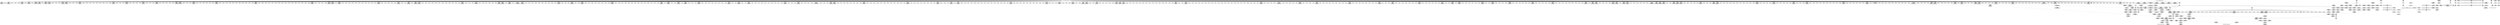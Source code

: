digraph {
	CE0x4d89080 [shape=record,shape=Mrecord,label="{CE0x4d89080|1216:_i8*,_:_CRE_578,579_}"]
	CE0x4d8d5d0 [shape=record,shape=Mrecord,label="{CE0x4d8d5d0|1216:_i8*,_:_CRE_673,674_}"]
	CE0x4d74e70 [shape=record,shape=Mrecord,label="{CE0x4d74e70|1216:_i8*,_:_CRE_393,394_}"]
	CE0x4d752b0 [shape=record,shape=Mrecord,label="{CE0x4d752b0|1216:_i8*,_:_CRE_397,398_}"]
	CE0x4d79fd0 [shape=record,shape=Mrecord,label="{CE0x4d79fd0|1216:_i8*,_:_CRE_200,201_}"]
	CE0x4d882b0 [shape=record,shape=Mrecord,label="{CE0x4d882b0|1216:_i8*,_:_CRE_565,566_}"]
	CE0x4db0e90 [shape=record,shape=Mrecord,label="{CE0x4db0e90|1216:_i8*,_:_CRE_768,770_|*MultipleSource*|*LoadInst*|security/selinux/hooks.c,4293|security/selinux/hooks.c,4293}"]
	CE0x4dd3dc0 [shape=record,shape=Mrecord,label="{CE0x4dd3dc0|32:_%struct.sock*,_:_CRE_32,40_|*MultipleSource*|security/selinux/hooks.c,4294|Function::selinux_socket_unix_may_send&Arg::other::}"]
	CE0x4d79820 [shape=record,shape=Mrecord,label="{CE0x4d79820|1216:_i8*,_:_CRE_550,551_}"]
	CE0x4d8c3c0 [shape=record,shape=Mrecord,label="{CE0x4d8c3c0|1216:_i8*,_:_CRE_656,657_}"]
	CE0x4d93d80 [shape=record,shape=Mrecord,label="{CE0x4d93d80|1216:_i8*,_:_CRE_359,360_}"]
	CE0x4dd3440 [shape=record,shape=Mrecord,label="{CE0x4dd3440|selinux_socket_unix_may_send:_sid|security/selinux/hooks.c,4302}"]
	CE0x4d62860 [shape=record,shape=Mrecord,label="{CE0x4d62860|1216:_i8*,_:_CRE_69,70_}"]
	CE0x4db4640 [shape=record,shape=Mrecord,label="{CE0x4db4640|1216:_i8*,_:_CRE_850,851_}"]
	CE0x4df7e10 [shape=record,shape=Mrecord,label="{CE0x4df7e10|selinux_socket_unix_may_send:_tmp13|security/selinux/hooks.c,4300|*SummSource*}"]
	CE0x4df62d0 [shape=record,shape=Mrecord,label="{CE0x4df62d0|selinux_socket_unix_may_send:_sk4|security/selinux/hooks.c,4300|*SummSource*}"]
	CE0x4d64e30 [shape=record,shape=Mrecord,label="{CE0x4d64e30|1216:_i8*,_:_CRE_64,65_}"]
	CE0x4db9170 [shape=record,shape=Mrecord,label="{CE0x4db9170|1216:_i8*,_:_CRE_1040,1048_|*MultipleSource*|*LoadInst*|security/selinux/hooks.c,4293|security/selinux/hooks.c,4293}"]
	CE0x4d8ad30 [shape=record,shape=Mrecord,label="{CE0x4d8ad30|1216:_i8*,_:_CRE_605,606_}"]
	CE0x4e10ba0 [shape=record,shape=Mrecord,label="{CE0x4e10ba0|selinux_socket_unix_may_send:_tmp9|security/selinux/hooks.c,4294|*SummSink*}"]
	CE0x4d9dbf0 [shape=record,shape=Mrecord,label="{CE0x4d9dbf0|1216:_i8*,_:_CRE_7,8_}"]
	CE0x4d69f50 [shape=record,shape=Mrecord,label="{CE0x4d69f50|1216:_i8*,_:_CRE_160,161_}"]
	CE0x4d8f470 [shape=record,shape=Mrecord,label="{CE0x4d8f470|1216:_i8*,_:_CRE_717,718_}"]
	CE0x4d607e0 [shape=record,shape=Mrecord,label="{CE0x4d607e0|selinux_socket_unix_may_send:_sock|Function::selinux_socket_unix_may_send&Arg::sock::|*SummSource*}"]
	CE0x4d89190 [shape=record,shape=Mrecord,label="{CE0x4d89190|1216:_i8*,_:_CRE_579,580_}"]
	CE0x4d8bb10 [shape=record,shape=Mrecord,label="{CE0x4d8bb10|1216:_i8*,_:_CRE_649,650_}"]
	CE0x4d91bc0 [shape=record,shape=Mrecord,label="{CE0x4d91bc0|1216:_i8*,_:_CRE_249,250_}"]
	CE0x4d81640 [shape=record,shape=Mrecord,label="{CE0x4d81640|1216:_i8*,_:_CRE_37,38_}"]
	CE0x4d94930 [shape=record,shape=Mrecord,label="{CE0x4d94930|1216:_i8*,_:_CRE_370,371_}"]
	CE0x4d69970 [shape=record,shape=Mrecord,label="{CE0x4d69970|1216:_i8*,_:_CRE_119,120_}"]
	CE0x4df3e00 [shape=record,shape=Mrecord,label="{CE0x4df3e00|avc_has_perm:_ssid|Function::avc_has_perm&Arg::ssid::|*SummSource*}"]
	CE0x4d727a0 [shape=record,shape=Mrecord,label="{CE0x4d727a0|_call_void_mcount()_#3}"]
	CE0x4d83af0 [shape=record,shape=Mrecord,label="{CE0x4d83af0|1216:_i8*,_:_CRE_213,214_}"]
	CE0x6135750 [shape=record,shape=Mrecord,label="{CE0x6135750|32:_%struct.sock*,_:_CRE_16,24_|*MultipleSource*|security/selinux/hooks.c,4293|Function::selinux_socket_unix_may_send&Arg::sock::}"]
	CE0x4d917a0 [shape=record,shape=Mrecord,label="{CE0x4d917a0|1216:_i8*,_:_CRE_703,704_}"]
	CE0x4d65660 [shape=record,shape=Mrecord,label="{CE0x4d65660|1216:_i8*,_:_CRE_175,176_}"]
	CE0x4db1d10 [shape=record,shape=Mrecord,label="{CE0x4db1d10|1216:_i8*,_:_CRE_811,812_}"]
	CE0x4d7c8b0 [shape=record,shape=Mrecord,label="{CE0x4d7c8b0|1216:_i8*,_:_CRE_235,236_}"]
	CE0x4db70d0 [shape=record,shape=Mrecord,label="{CE0x4db70d0|1216:_i8*,_:_CRE_912,920_|*MultipleSource*|*LoadInst*|security/selinux/hooks.c,4293|security/selinux/hooks.c,4293}"]
	CE0x4d804e0 [shape=record,shape=Mrecord,label="{CE0x4d804e0|1216:_i8*,_:_CRE_108,112_|*MultipleSource*|*LoadInst*|security/selinux/hooks.c,4293|security/selinux/hooks.c,4293}"]
	CE0x4e095e0 [shape=record,shape=Mrecord,label="{CE0x4e095e0|8:_%struct.sock*,_:_SCME_48,49_}"]
	CE0x4d66170 [shape=record,shape=Mrecord,label="{CE0x4d66170|1216:_i8*,_:_CRE_142,143_}"]
	CE0x4dfb720 [shape=record,shape=Mrecord,label="{CE0x4dfb720|16:_i32,_24:_i16,_:_CRE_24,26_|*MultipleSource*|security/selinux/hooks.c,4294|security/selinux/hooks.c,4294|security/selinux/hooks.c,4302}"]
	CE0x4d8fb80 [shape=record,shape=Mrecord,label="{CE0x4d8fb80|selinux_socket_unix_may_send:_sk1|security/selinux/hooks.c,4294}"]
	CE0x4d8e4b0 [shape=record,shape=Mrecord,label="{CE0x4d8e4b0|1216:_i8*,_:_CRE_687,688_}"]
	CE0x4d80270 [shape=record,shape=Mrecord,label="{CE0x4d80270|1216:_i8*,_:_CRE_103,104_}"]
	CE0x4d87d60 [shape=record,shape=Mrecord,label="{CE0x4d87d60|1216:_i8*,_:_CRE_560,561_}"]
	CE0x4d69bb0 [shape=record,shape=Mrecord,label="{CE0x4d69bb0|1216:_i8*,_:_CRE_122,123_}"]
	CE0x4db8a30 [shape=record,shape=Mrecord,label="{CE0x4db8a30|1216:_i8*,_:_CRE_1008,1016_|*MultipleSource*|*LoadInst*|security/selinux/hooks.c,4293|security/selinux/hooks.c,4293}"]
	CE0x4d84af0 [shape=record,shape=Mrecord,label="{CE0x4d84af0|1216:_i8*,_:_CRE_67,68_}"]
	CE0x4e118a0 [shape=record,shape=Mrecord,label="{CE0x4e118a0|i8_0|*Constant*}"]
	CE0x4daff80 [shape=record,shape=Mrecord,label="{CE0x4daff80|1216:_i8*,_:_CRE_720,724_|*MultipleSource*|*LoadInst*|security/selinux/hooks.c,4293|security/selinux/hooks.c,4293}"]
	CE0x4d94820 [shape=record,shape=Mrecord,label="{CE0x4d94820|1216:_i8*,_:_CRE_369,370_}"]
	CE0x4d68990 [shape=record,shape=Mrecord,label="{CE0x4d68990|1216:_i8*,_:_CRE_95,96_}"]
	CE0x4d7b740 [shape=record,shape=Mrecord,label="{CE0x4d7b740|selinux_socket_unix_may_send:_tmp4|*LoadInst*|security/selinux/hooks.c,4293}"]
	CE0x4d940b0 [shape=record,shape=Mrecord,label="{CE0x4d940b0|1216:_i8*,_:_CRE_362,363_}"]
	CE0x4df8140 [shape=record,shape=Mrecord,label="{CE0x4df8140|selinux_socket_unix_may_send:_sk7|security/selinux/hooks.c,4300}"]
	CE0x6267500 [shape=record,shape=Mrecord,label="{CE0x6267500|selinux_socket_unix_may_send:_tmp3|*SummSource*}"]
	CE0x4dbd220 [shape=record,shape=Mrecord,label="{CE0x4dbd220|1216:_i8*,_:_CRE_1272,1280_|*MultipleSource*|*LoadInst*|security/selinux/hooks.c,4293|security/selinux/hooks.c,4293}"]
	CE0x4d775f0 [shape=record,shape=Mrecord,label="{CE0x4d775f0|1216:_i8*,_:_CRE_448,452_|*MultipleSource*|*LoadInst*|security/selinux/hooks.c,4293|security/selinux/hooks.c,4293}"]
	CE0x4d8d6e0 [shape=record,shape=Mrecord,label="{CE0x4d8d6e0|1216:_i8*,_:_CRE_674,675_}"]
	CE0x4d80340 [shape=record,shape=Mrecord,label="{CE0x4d80340|1216:_i8*,_:_CRE_112,113_}"]
	CE0x4dff8e0 [shape=record,shape=Mrecord,label="{CE0x4dff8e0|selinux_socket_unix_may_send:_call|security/selinux/hooks.c,4302|*SummSource*}"]
	CE0x4d91ab0 [shape=record,shape=Mrecord,label="{CE0x4d91ab0|1216:_i8*,_:_CRE_248,249_}"]
	CE0x4d751a0 [shape=record,shape=Mrecord,label="{CE0x4d751a0|1216:_i8*,_:_CRE_396,397_}"]
	CE0x4dbb6c0 [shape=record,shape=Mrecord,label="{CE0x4dbb6c0|1216:_i8*,_:_CRE_1176,1184_|*MultipleSource*|*LoadInst*|security/selinux/hooks.c,4293|security/selinux/hooks.c,4293}"]
	CE0x5a83330 [shape=record,shape=Mrecord,label="{CE0x5a83330|1216:_i8*,_:_CRE_100,101_}"]
	CE0x4d893b0 [shape=record,shape=Mrecord,label="{CE0x4d893b0|1216:_i8*,_:_CRE_581,582_}"]
	CE0x4d938c0 [shape=record,shape=Mrecord,label="{CE0x4d938c0|1216:_i8*,_:_CRE_353,354_}"]
	CE0x4db1970 [shape=record,shape=Mrecord,label="{CE0x4db1970|1216:_i8*,_:_CRE_809,810_}"]
	CE0x4dfa630 [shape=record,shape=Mrecord,label="{CE0x4dfa630|selinux_socket_unix_may_send:_tmp15|security/selinux/hooks.c,4302|*SummSink*}"]
	CE0x4df5950 [shape=record,shape=Mrecord,label="{CE0x4df5950|selinux_socket_unix_may_send:_net3|security/selinux/hooks.c,4299|*SummSource*}"]
	CE0x4db9a80 [shape=record,shape=Mrecord,label="{CE0x4db9a80|1216:_i8*,_:_CRE_1076,1080_|*MultipleSource*|*LoadInst*|security/selinux/hooks.c,4293|security/selinux/hooks.c,4293}"]
	CE0x4d9b830 [shape=record,shape=Mrecord,label="{CE0x4d9b830|i32_59|*Constant*}"]
	CE0x4d8ebf0 [shape=record,shape=Mrecord,label="{CE0x4d8ebf0|1216:_i8*,_:_CRE_709,710_}"]
	CE0x4d74a30 [shape=record,shape=Mrecord,label="{CE0x4d74a30|1216:_i8*,_:_CRE_389,390_}"]
	CE0x4d91ef0 [shape=record,shape=Mrecord,label="{CE0x4d91ef0|1216:_i8*,_:_CRE_252,253_}"]
	CE0x4d6dd00 [shape=record,shape=Mrecord,label="{CE0x4d6dd00|1216:_i8*,_:_CRE_227,228_}"]
	CE0x4d7dec0 [shape=record,shape=Mrecord,label="{CE0x4d7dec0|1216:_i8*,_:_CRE_85,86_}"]
	CE0x4d8dd40 [shape=record,shape=Mrecord,label="{CE0x4d8dd40|1216:_i8*,_:_CRE_680,681_}"]
	CE0x4db2aa0 [shape=record,shape=Mrecord,label="{CE0x4db2aa0|1216:_i8*,_:_CRE_824,825_}"]
	CE0x4d872b0 [shape=record,shape=Mrecord,label="{CE0x4d872b0|1216:_i8*,_:_CRE_154,155_}"]
	CE0x4d60260 [shape=record,shape=Mrecord,label="{CE0x4d60260|selinux_socket_unix_may_send:_sk_security|security/selinux/hooks.c,4293|*SummSource*}"]
	CE0x4d5ea10 [shape=record,shape=Mrecord,label="{CE0x4d5ea10|32:_%struct.sock*,_:_CRE_0,4_|*MultipleSource*|security/selinux/hooks.c,4293|Function::selinux_socket_unix_may_send&Arg::sock::}"]
	CE0x4dd2e70 [shape=record,shape=Mrecord,label="{CE0x4dd2e70|i8_2|*Constant*|*SummSource*}"]
	CE0x4d7f550 [shape=record,shape=Mrecord,label="{CE0x4d7f550|1216:_i8*,_:_CRE_114,115_}"]
	CE0x4d8be40 [shape=record,shape=Mrecord,label="{CE0x4d8be40|1216:_i8*,_:_CRE_652,653_}"]
	CE0x4d61700 [shape=record,shape=Mrecord,label="{CE0x4d61700|selinux_socket_unix_may_send:_tmp1}"]
	CE0x4d92dd0 [shape=record,shape=Mrecord,label="{CE0x4d92dd0|1216:_i8*,_:_CRE_272,280_|*MultipleSource*|*LoadInst*|security/selinux/hooks.c,4293|security/selinux/hooks.c,4293}"]
	CE0x4d5fe00 [shape=record,shape=Mrecord,label="{CE0x4d5fe00|i32_5|*Constant*|*SummSink*}"]
	CE0x4db4530 [shape=record,shape=Mrecord,label="{CE0x4db4530|1216:_i8*,_:_CRE_849,850_}"]
	CE0x4d6e280 [shape=record,shape=Mrecord,label="{CE0x4d6e280|1216:_i8*,_:_CRE_238,239_}"]
	CE0x4d90ae0 [shape=record,shape=Mrecord,label="{CE0x4d90ae0|1216:_i8*,_:_CRE_691,692_}"]
	CE0x4d7dd20 [shape=record,shape=Mrecord,label="{CE0x4d7dd20|1216:_i8*,_:_CRE_132,133_}"]
	CE0x4d7f8b0 [shape=record,shape=Mrecord,label="{CE0x4d7f8b0|1216:_i8*,_:_CRE_218,219_}"]
	CE0x4df4c90 [shape=record,shape=Mrecord,label="{CE0x4df4c90|_ret_i32_%retval.0,_!dbg_!27728|security/selinux/avc.c,775}"]
	CE0x4d7da10 [shape=record,shape=Mrecord,label="{CE0x4d7da10|1216:_i8*,_:_CRE_128,129_}"]
	CE0x4d694f0 [shape=record,shape=Mrecord,label="{CE0x4d694f0|selinux_socket_unix_may_send:_sk|security/selinux/hooks.c,4293|*SummSink*}"]
	CE0x4d897f0 [shape=record,shape=Mrecord,label="{CE0x4d897f0|1216:_i8*,_:_CRE_585,586_}"]
	CE0x4661fd0 [shape=record,shape=Mrecord,label="{CE0x4661fd0|i32_59|*Constant*|*SummSource*}"]
	CE0x4d8ef20 [shape=record,shape=Mrecord,label="{CE0x4d8ef20|1216:_i8*,_:_CRE_712,713_}"]
	CE0x4d8cb30 [shape=record,shape=Mrecord,label="{CE0x4d8cb30|1216:_i8*,_:_CRE_663,664_}"]
	CE0x4db15d0 [shape=record,shape=Mrecord,label="{CE0x4db15d0|1216:_i8*,_:_CRE_792,800_|*MultipleSource*|*LoadInst*|security/selinux/hooks.c,4293|security/selinux/hooks.c,4293}"]
	CE0x4db3430 [shape=record,shape=Mrecord,label="{CE0x4db3430|1216:_i8*,_:_CRE_833,834_}"]
	CE0x4d7ddf0 [shape=record,shape=Mrecord,label="{CE0x4d7ddf0|1216:_i8*,_:_CRE_133,134_}"]
	CE0x4d8c910 [shape=record,shape=Mrecord,label="{CE0x4d8c910|1216:_i8*,_:_CRE_661,662_}"]
	CE0x4d91690 [shape=record,shape=Mrecord,label="{CE0x4d91690|1216:_i8*,_:_CRE_702,703_}"]
	CE0x4e087a0 [shape=record,shape=Mrecord,label="{CE0x4e087a0|8:_%struct.sock*,_:_SCME_36,37_}"]
	CE0x4d7d670 [shape=record,shape=Mrecord,label="{CE0x4d7d670|1216:_i8*,_:_CRE_124,125_}"]
	CE0x4d82cb0 [shape=record,shape=Mrecord,label="{CE0x4d82cb0|1216:_i8*,_:_CRE_83,84_}"]
	CE0x4d83d10 [shape=record,shape=Mrecord,label="{CE0x4d83d10|1216:_i8*,_:_CRE_215,216_}"]
	CE0x4d88c40 [shape=record,shape=Mrecord,label="{CE0x4d88c40|1216:_i8*,_:_CRE_574,575_}"]
	CE0x4d8fd20 [shape=record,shape=Mrecord,label="{CE0x4d8fd20|selinux_socket_unix_may_send:_sk1|security/selinux/hooks.c,4294|*SummSource*}"]
	CE0x4db01f0 [shape=record,shape=Mrecord,label="{CE0x4db01f0|1216:_i8*,_:_CRE_728,732_|*MultipleSource*|*LoadInst*|security/selinux/hooks.c,4293|security/selinux/hooks.c,4293}"]
	CE0x4d91030 [shape=record,shape=Mrecord,label="{CE0x4d91030|1216:_i8*,_:_CRE_696,697_}"]
	CE0x4db1b40 [shape=record,shape=Mrecord,label="{CE0x4db1b40|1216:_i8*,_:_CRE_810,811_}"]
	CE0x4db3650 [shape=record,shape=Mrecord,label="{CE0x4db3650|1216:_i8*,_:_CRE_835,836_}"]
	CE0x4d73d70 [shape=record,shape=Mrecord,label="{CE0x4d73d70|1216:_i8*,_:_CRE_377,378_}"]
	CE0x4d6eb80 [shape=record,shape=Mrecord,label="{CE0x4d6eb80|selinux_socket_unix_may_send:_net|security/selinux/hooks.c, 4296|*SummSource*}"]
	CE0x4d77740 [shape=record,shape=Mrecord,label="{CE0x4d77740|1216:_i8*,_:_CRE_452,456_|*MultipleSource*|*LoadInst*|security/selinux/hooks.c,4293|security/selinux/hooks.c,4293}"]
	CE0x4d75b30 [shape=record,shape=Mrecord,label="{CE0x4d75b30|1216:_i8*,_:_CRE_405,406_}"]
	CE0x4dbc1d0 [shape=record,shape=Mrecord,label="{CE0x4dbc1d0|1216:_i8*,_:_CRE_1212,1216_|*MultipleSource*|*LoadInst*|security/selinux/hooks.c,4293|security/selinux/hooks.c,4293}"]
	CE0x4db2440 [shape=record,shape=Mrecord,label="{CE0x4db2440|1216:_i8*,_:_CRE_818,819_}"]
	CE0x4e0b130 [shape=record,shape=Mrecord,label="{CE0x4e0b130|i64_56|*Constant*}"]
	CE0x4d92990 [shape=record,shape=Mrecord,label="{CE0x4d92990|1216:_i8*,_:_CRE_262,263_}"]
	CE0x4d8ac20 [shape=record,shape=Mrecord,label="{CE0x4d8ac20|1216:_i8*,_:_CRE_604,605_}"]
	CE0x4db9340 [shape=record,shape=Mrecord,label="{CE0x4db9340|1216:_i8*,_:_CRE_1048,1056_|*MultipleSource*|*LoadInst*|security/selinux/hooks.c,4293|security/selinux/hooks.c,4293}"]
	CE0x4d755e0 [shape=record,shape=Mrecord,label="{CE0x4d755e0|1216:_i8*,_:_CRE_400,401_}"]
	CE0x4db0cc0 [shape=record,shape=Mrecord,label="{CE0x4db0cc0|1216:_i8*,_:_CRE_764,768_|*MultipleSource*|*LoadInst*|security/selinux/hooks.c,4293|security/selinux/hooks.c,4293}"]
	CE0x4dbd8f0 [shape=record,shape=Mrecord,label="{CE0x4dbd8f0|selinux_socket_unix_may_send:_tmp6|security/selinux/hooks.c,4293|*SummSource*}"]
	CE0x4df72e0 [shape=record,shape=Mrecord,label="{CE0x4df72e0|selinux_socket_unix_may_send:_net6|security/selinux/hooks.c,4300}"]
	CE0x4d5fbf0 [shape=record,shape=Mrecord,label="{CE0x4d5fbf0|selinux_socket_unix_may_send:_entry|*SummSink*}"]
	CE0x4df4590 [shape=record,shape=Mrecord,label="{CE0x4df4590|avc_has_perm:_tclass|Function::avc_has_perm&Arg::tclass::|*SummSource*}"]
	CE0x4d80760 [shape=record,shape=Mrecord,label="{CE0x4d80760|1216:_i8*,_:_CRE_169,170_}"]
	CE0x4db9c50 [shape=record,shape=Mrecord,label="{CE0x4db9c50|1216:_i8*,_:_CRE_1080,1088_|*MultipleSource*|*LoadInst*|security/selinux/hooks.c,4293|security/selinux/hooks.c,4293}"]
	CE0x4d6b7f0 [shape=record,shape=Mrecord,label="{CE0x4d6b7f0|1216:_i8*,_:_CRE_48,56_|*MultipleSource*|*LoadInst*|security/selinux/hooks.c,4293|security/selinux/hooks.c,4293}"]
	CE0x4d6f010 [shape=record,shape=Mrecord,label="{CE0x4d6f010|1216:_i8*,_:_CRE_1,2_}"]
	CE0x4dbcae0 [shape=record,shape=Mrecord,label="{CE0x4dbcae0|1216:_i8*,_:_CRE_1240,1248_|*MultipleSource*|*LoadInst*|security/selinux/hooks.c,4293|security/selinux/hooks.c,4293}"]
	CE0x4db1060 [shape=record,shape=Mrecord,label="{CE0x4db1060|1216:_i8*,_:_CRE_772,776_|*MultipleSource*|*LoadInst*|security/selinux/hooks.c,4293|security/selinux/hooks.c,4293}"]
	CE0x4d6d150 [shape=record,shape=Mrecord,label="{CE0x4d6d150|selinux_socket_unix_may_send:_tmp3}"]
	CE0x4db2330 [shape=record,shape=Mrecord,label="{CE0x4db2330|1216:_i8*,_:_CRE_817,818_}"]
	CE0x4d7d810 [shape=record,shape=Mrecord,label="{CE0x4d7d810|1216:_i8*,_:_CRE_126,127_}"]
	CE0x4d7c130 [shape=record,shape=Mrecord,label="{CE0x4d7c130|1216:_i8*,_:_CRE_228,229_}"]
	CE0x4d77dd0 [shape=record,shape=Mrecord,label="{CE0x4d77dd0|1216:_i8*,_:_CRE_472,476_|*MultipleSource*|*LoadInst*|security/selinux/hooks.c,4293|security/selinux/hooks.c,4293}"]
	CE0x4d92cc0 [shape=record,shape=Mrecord,label="{CE0x4d92cc0|1216:_i8*,_:_CRE_264,272_|*MultipleSource*|*LoadInst*|security/selinux/hooks.c,4293|security/selinux/hooks.c,4293}"]
	CE0x4d941c0 [shape=record,shape=Mrecord,label="{CE0x4d941c0|1216:_i8*,_:_CRE_363,364_}"]
	CE0x5a834d0 [shape=record,shape=Mrecord,label="{CE0x5a834d0|1216:_i8*,_:_CRE_102,103_}"]
	CE0x4d69db0 [shape=record,shape=Mrecord,label="{CE0x4d69db0|1216:_i8*,_:_CRE_158,159_}"]
	CE0x4db6d30 [shape=record,shape=Mrecord,label="{CE0x4db6d30|1216:_i8*,_:_CRE_900,904_|*MultipleSource*|*LoadInst*|security/selinux/hooks.c,4293|security/selinux/hooks.c,4293}"]
	CE0x4dbaca0 [shape=record,shape=Mrecord,label="{CE0x4dbaca0|1216:_i8*,_:_CRE_1155,1156_}"]
	CE0x4d6f120 [shape=record,shape=Mrecord,label="{CE0x4d6f120|selinux_socket_unix_may_send:_tmp3|*SummSink*}"]
	CE0x4d78b20 [shape=record,shape=Mrecord,label="{CE0x4d78b20|1216:_i8*,_:_CRE_538,539_}"]
	CE0x4d60aa0 [shape=record,shape=Mrecord,label="{CE0x4d60aa0|selinux_socket_unix_may_send:_ad|security/selinux/hooks.c, 4295|*SummSink*}"]
	CE0x4dd3bf0 [shape=record,shape=Mrecord,label="{CE0x4dd3bf0|32:_%struct.sock*,_:_CRE_24,32_|*MultipleSource*|security/selinux/hooks.c,4294|Function::selinux_socket_unix_may_send&Arg::other::}"]
	CE0x4d69ae0 [shape=record,shape=Mrecord,label="{CE0x4d69ae0|1216:_i8*,_:_CRE_121,122_}"]
	CE0x4d7f480 [shape=record,shape=Mrecord,label="{CE0x4d7f480|1216:_i8*,_:_CRE_113,114_}"]
	CE0x4d754d0 [shape=record,shape=Mrecord,label="{CE0x4d754d0|1216:_i8*,_:_CRE_399,400_}"]
	CE0x4d75800 [shape=record,shape=Mrecord,label="{CE0x4d75800|1216:_i8*,_:_CRE_402,403_}"]
	CE0x4d909d0 [shape=record,shape=Mrecord,label="{CE0x4d909d0|1216:_i8*,_:_CRE_690,691_}"]
	CE0x4dfa420 [shape=record,shape=Mrecord,label="{CE0x4dfa420|selinux_socket_unix_may_send:_tmp14|security/selinux/hooks.c,4302|*SummSink*}"]
	CE0x4e00020 [shape=record,shape=Mrecord,label="{CE0x4e00020|i32_(i32,_i32,_i16,_i32,_%struct.common_audit_data*)*_bitcast_(i32_(i32,_i32,_i16,_i32,_%struct.common_audit_data.495*)*_avc_has_perm_to_i32_(i32,_i32,_i16,_i32,_%struct.common_audit_data*)*)|*Constant*|*SummSink*}"]
	CE0x4d6c010 [shape=record,shape=Mrecord,label="{CE0x4d6c010|1216:_i8*,_:_CRE_183,184_}"]
	CE0x4e09840 [shape=record,shape=Mrecord,label="{CE0x4e09840|8:_%struct.sock*,_:_SCME_50,51_}"]
	CE0x4d90e10 [shape=record,shape=Mrecord,label="{CE0x4d90e10|1216:_i8*,_:_CRE_694,695_}"]
	CE0x4d9caf0 [shape=record,shape=Mrecord,label="{CE0x4d9caf0|1216:_i8*,_:_CRE_8,12_|*MultipleSource*|*LoadInst*|security/selinux/hooks.c,4293|security/selinux/hooks.c,4293}"]
	CE0x4db5a70 [shape=record,shape=Mrecord,label="{CE0x4db5a70|1216:_i8*,_:_CRE_869,870_}"]
	CE0x4d813d0 [shape=record,shape=Mrecord,label="{CE0x4d813d0|1216:_i8*,_:_CRE_34,35_}"]
	CE0x4d75d50 [shape=record,shape=Mrecord,label="{CE0x4d75d50|1216:_i8*,_:_CRE_407,408_}"]
	CE0x4d61f40 [shape=record,shape=Mrecord,label="{CE0x4d61f40|i64_1|*Constant*}"]
	CE0x4db7470 [shape=record,shape=Mrecord,label="{CE0x4db7470|1216:_i8*,_:_CRE_936,944_|*MultipleSource*|*LoadInst*|security/selinux/hooks.c,4293|security/selinux/hooks.c,4293}"]
	CE0x4db2dd0 [shape=record,shape=Mrecord,label="{CE0x4db2dd0|1216:_i8*,_:_CRE_827,828_}"]
	CE0x4db62f0 [shape=record,shape=Mrecord,label="{CE0x4db62f0|1216:_i8*,_:_CRE_877,878_}"]
	CE0x4d64b40 [shape=record,shape=Mrecord,label="{CE0x4d64b40|1216:_i8*,_:_CRE_60,61_}"]
	CE0x4d8d3b0 [shape=record,shape=Mrecord,label="{CE0x4d8d3b0|1216:_i8*,_:_CRE_671,672_}"]
	CE0x4db8fa0 [shape=record,shape=Mrecord,label="{CE0x4db8fa0|1216:_i8*,_:_CRE_1032,1040_|*MultipleSource*|*LoadInst*|security/selinux/hooks.c,4293|security/selinux/hooks.c,4293}"]
	CE0x4db5850 [shape=record,shape=Mrecord,label="{CE0x4db5850|1216:_i8*,_:_CRE_867,868_}"]
	CE0x4d84260 [shape=record,shape=Mrecord,label="{CE0x4d84260|1216:_i8*,_:_CRE_148,149_}"]
	CE0x4e082e0 [shape=record,shape=Mrecord,label="{CE0x4e082e0|8:_%struct.sock*,_:_SCME_32,33_}"]
	CE0x4d871e0 [shape=record,shape=Mrecord,label="{CE0x4d871e0|1216:_i8*,_:_CRE_153,154_}"]
	CE0x4d78310 [shape=record,shape=Mrecord,label="{CE0x4d78310|1216:_i8*,_:_CRE_496,512_|*MultipleSource*|*LoadInst*|security/selinux/hooks.c,4293|security/selinux/hooks.c,4293}"]
	CE0x4dfe780 [shape=record,shape=Mrecord,label="{CE0x4dfe780|selinux_socket_unix_may_send:_tmp16|security/selinux/hooks.c,4302}"]
	CE0x4e043d0 [shape=record,shape=Mrecord,label="{CE0x4e043d0|_ret_i32_%retval.0,_!dbg_!27728|security/selinux/avc.c,775|*SummSource*}"]
	CE0x4e09120 [shape=record,shape=Mrecord,label="{CE0x4e09120|8:_%struct.sock*,_:_SCME_44,45_}"]
	CE0x4d72c50 [shape=record,shape=Mrecord,label="{CE0x4d72c50|1216:_i8*,_:_CRE_74,75_}"]
	CE0x4d89900 [shape=record,shape=Mrecord,label="{CE0x4d89900|1216:_i8*,_:_CRE_586,587_}"]
	CE0x4d8a070 [shape=record,shape=Mrecord,label="{CE0x4d8a070|1216:_i8*,_:_CRE_593,594_}"]
	CE0x4d8db20 [shape=record,shape=Mrecord,label="{CE0x4d8db20|1216:_i8*,_:_CRE_678,679_}"]
	CE0x4d72890 [shape=record,shape=Mrecord,label="{CE0x4d72890|_call_void_mcount()_#3|*SummSource*}"]
	CE0x4d94d70 [shape=record,shape=Mrecord,label="{CE0x4d94d70|1216:_i8*,_:_CRE_374,375_}"]
	CE0x4dbd050 [shape=record,shape=Mrecord,label="{CE0x4dbd050|1216:_i8*,_:_CRE_1264,1272_|*MultipleSource*|*LoadInst*|security/selinux/hooks.c,4293|security/selinux/hooks.c,4293}"]
	CE0x4d5aa10 [shape=record,shape=Mrecord,label="{CE0x4d5aa10|selinux_socket_unix_may_send:_sock|Function::selinux_socket_unix_may_send&Arg::sock::|*SummSink*}"]
	CE0x4db6f00 [shape=record,shape=Mrecord,label="{CE0x4db6f00|1216:_i8*,_:_CRE_904,912_|*MultipleSource*|*LoadInst*|security/selinux/hooks.c,4293|security/selinux/hooks.c,4293}"]
	CE0x4d88d50 [shape=record,shape=Mrecord,label="{CE0x4d88d50|1216:_i8*,_:_CRE_575,576_}"]
	CE0x4d6e6c0 [shape=record,shape=Mrecord,label="{CE0x4d6e6c0|1216:_i8*,_:_CRE_242,243_}"]
	CE0x4d8fee0 [shape=record,shape=Mrecord,label="{CE0x4d8fee0|selinux_socket_unix_may_send:_tmp7|*LoadInst*|security/selinux/hooks.c,4294}"]
	CE0x4d8da10 [shape=record,shape=Mrecord,label="{CE0x4d8da10|1216:_i8*,_:_CRE_677,678_}"]
	CE0x4d93820 [shape=record,shape=Mrecord,label="{CE0x4d93820|1216:_i8*,_:_CRE_344,348_|*MultipleSource*|*LoadInst*|security/selinux/hooks.c,4293|security/selinux/hooks.c,4293}"]
	CE0x4dffa60 [shape=record,shape=Mrecord,label="{CE0x4dffa60|selinux_socket_unix_may_send:_call|security/selinux/hooks.c,4302|*SummSink*}"]
	CE0x4df30e0 [shape=record,shape=Mrecord,label="{CE0x4df30e0|selinux_socket_unix_may_send:_tmp9|security/selinux/hooks.c,4294|*SummSource*}"]
	CE0x5725ba0 [shape=record,shape=Mrecord,label="{CE0x5725ba0|selinux_socket_unix_may_send:_sk_security|security/selinux/hooks.c,4293}"]
	CE0x4d84400 [shape=record,shape=Mrecord,label="{CE0x4d84400|1216:_i8*,_:_CRE_150,151_}"]
	CE0x4d76190 [shape=record,shape=Mrecord,label="{CE0x4d76190|1216:_i8*,_:_CRE_411,412_}"]
	CE0x4d84bc0 [shape=record,shape=Mrecord,label="{CE0x4d84bc0|1216:_i8*,_:_CRE_68,69_}"]
	CE0x4d683b0 [shape=record,shape=Mrecord,label="{CE0x4d683b0|1216:_i8*,_:_CRE_29,30_}"]
	CE0x4df2db0 [shape=record,shape=Mrecord,label="{CE0x4df2db0|selinux_socket_unix_may_send:_tmp8|security/selinux/hooks.c,4294|*SummSource*}"]
	CE0x4d87a30 [shape=record,shape=Mrecord,label="{CE0x4d87a30|1216:_i8*,_:_CRE_557,558_}"]
	CE0x4d8d7f0 [shape=record,shape=Mrecord,label="{CE0x4d8d7f0|1216:_i8*,_:_CRE_675,676_}"]
	CE0x4db6840 [shape=record,shape=Mrecord,label="{CE0x4db6840|1216:_i8*,_:_CRE_888,892_|*MultipleSource*|*LoadInst*|security/selinux/hooks.c,4293|security/selinux/hooks.c,4293}"]
	CE0x4e07800 [shape=record,shape=Mrecord,label="{CE0x4e07800|8:_%struct.sock*,_:_SCME_18,20_|*MultipleSource*|security/selinux/hooks.c,4296|security/selinux/hooks.c,4296|security/selinux/hooks.c, 4296}"]
	CE0x4d88800 [shape=record,shape=Mrecord,label="{CE0x4d88800|1216:_i8*,_:_CRE_570,571_}"]
	CE0x4d8fcb0 [shape=record,shape=Mrecord,label="{CE0x4d8fcb0|selinux_socket_unix_may_send:_sk1|security/selinux/hooks.c,4294|*SummSink*}"]
	CE0x4d8e9d0 [shape=record,shape=Mrecord,label="{CE0x4d8e9d0|1216:_i8*,_:_CRE_707,708_}"]
	CE0x4d75e60 [shape=record,shape=Mrecord,label="{CE0x4d75e60|1216:_i8*,_:_CRE_408,409_}"]
	CE0x4d8d900 [shape=record,shape=Mrecord,label="{CE0x4d8d900|1216:_i8*,_:_CRE_676,677_}"]
	CE0x4d60b50 [shape=record,shape=Mrecord,label="{CE0x4d60b50|i64*_getelementptr_inbounds_(_2_x_i64_,_2_x_i64_*___llvm_gcov_ctr340,_i64_0,_i64_0)|*Constant*}"]
	CE0x4d64d20 [shape=record,shape=Mrecord,label="{CE0x4d64d20|1216:_i8*,_:_CRE_75,76_}"]
	CE0x4d6e9f0 [shape=record,shape=Mrecord,label="{CE0x4d6e9f0|1216:_i8*,_:_CRE_245,246_}"]
	CE0x4df51e0 [shape=record,shape=Mrecord,label="{CE0x4df51e0|avc_has_perm:_auditdata|Function::avc_has_perm&Arg::auditdata::|*SummSource*}"]
	CE0x4d8bce0 [shape=record,shape=Mrecord,label="{CE0x4d8bce0|1216:_i8*,_:_CRE_650,651_}"]
	CE0x4d688f0 [shape=record,shape=Mrecord,label="{CE0x4d688f0|1216:_i8*,_:_CRE_94,95_}"]
	CE0x4d8a8f0 [shape=record,shape=Mrecord,label="{CE0x4d8a8f0|1216:_i8*,_:_CRE_601,602_}"]
	CE0x4db4fd0 [shape=record,shape=Mrecord,label="{CE0x4db4fd0|1216:_i8*,_:_CRE_859,860_}"]
	CE0x4d6cf80 [shape=record,shape=Mrecord,label="{CE0x4d6cf80|1216:_i8*,_:_CRE_33,34_}"]
	CE0x4d98100 [shape=record,shape=Mrecord,label="{CE0x4d98100|1216:_i8*,_:_CRE_20,24_|*MultipleSource*|*LoadInst*|security/selinux/hooks.c,4293|security/selinux/hooks.c,4293}"]
	CE0x4d5f6a0 [shape=record,shape=Mrecord,label="{CE0x4d5f6a0|i32_1|*Constant*}"]
	CE0x4ddb380 [shape=record,shape=Mrecord,label="{CE0x4ddb380|selinux_socket_unix_may_send:_tmp6|security/selinux/hooks.c,4293|*SummSink*}"]
	CE0x4df6120 [shape=record,shape=Mrecord,label="{CE0x4df6120|selinux_socket_unix_may_send:_sk4|security/selinux/hooks.c,4300}"]
	CE0x4d69a10 [shape=record,shape=Mrecord,label="{CE0x4d69a10|1216:_i8*,_:_CRE_120,121_}"]
	CE0x4d87b40 [shape=record,shape=Mrecord,label="{CE0x4d87b40|1216:_i8*,_:_CRE_558,559_}"]
	CE0x4d87380 [shape=record,shape=Mrecord,label="{CE0x4d87380|1216:_i8*,_:_CRE_155,156_}"]
	CE0x4d767f0 [shape=record,shape=Mrecord,label="{CE0x4d767f0|1216:_i8*,_:_CRE_417,418_}"]
	CE0x4d7d740 [shape=record,shape=Mrecord,label="{CE0x4d7d740|1216:_i8*,_:_CRE_125,126_}"]
	CE0x4db5c90 [shape=record,shape=Mrecord,label="{CE0x4db5c90|1216:_i8*,_:_CRE_871,872_}"]
	CE0x4d7b6d0 [shape=record,shape=Mrecord,label="{CE0x4d7b6d0|selinux_socket_unix_may_send:_sk|security/selinux/hooks.c,4293|*SummSource*}"]
	CE0x4d623d0 [shape=record,shape=Mrecord,label="{CE0x4d623d0|selinux_socket_unix_may_send:_tmp2}"]
	CE0x4e045b0 [shape=record,shape=Mrecord,label="{CE0x4e045b0|_ret_i32_%retval.0,_!dbg_!27728|security/selinux/avc.c,775|*SummSink*}"]
	CE0x4d89f60 [shape=record,shape=Mrecord,label="{CE0x4d89f60|1216:_i8*,_:_CRE_592,593_}"]
	CE0x4db2880 [shape=record,shape=Mrecord,label="{CE0x4db2880|1216:_i8*,_:_CRE_822,823_}"]
	CE0x4d8cf70 [shape=record,shape=Mrecord,label="{CE0x4d8cf70|1216:_i8*,_:_CRE_667,668_}"]
	CE0x4d944f0 [shape=record,shape=Mrecord,label="{CE0x4d944f0|1216:_i8*,_:_CRE_366,367_}"]
	CE0x4db4a80 [shape=record,shape=Mrecord,label="{CE0x4db4a80|1216:_i8*,_:_CRE_854,855_}"]
	CE0x4e04960 [shape=record,shape=Mrecord,label="{CE0x4e04960|selinux_socket_unix_may_send:_tmp17|security/selinux/hooks.c,4304|*SummSource*}"]
	CE0x4e07a60 [shape=record,shape=Mrecord,label="{CE0x4e07a60|8:_%struct.sock*,_:_SCME_20,22_|*MultipleSource*|security/selinux/hooks.c,4296|security/selinux/hooks.c,4296|security/selinux/hooks.c, 4296}"]
	CE0x4d908c0 [shape=record,shape=Mrecord,label="{CE0x4d908c0|1216:_i8*,_:_CRE_689,690_}"]
	CE0x4d90510 [shape=record,shape=Mrecord,label="{CE0x4d90510|32:_%struct.sock*,_:_CRE_4,6_|*MultipleSource*|security/selinux/hooks.c,4294|Function::selinux_socket_unix_may_send&Arg::other::}"]
	CE0x4d7c210 [shape=record,shape=Mrecord,label="{CE0x4d7c210|1216:_i8*,_:_CRE_229,230_}"]
	CE0x4d892a0 [shape=record,shape=Mrecord,label="{CE0x4d892a0|1216:_i8*,_:_CRE_580,581_}"]
	CE0x4d79b50 [shape=record,shape=Mrecord,label="{CE0x4d79b50|1216:_i8*,_:_CRE_553,554_}"]
	CE0x4d8c6f0 [shape=record,shape=Mrecord,label="{CE0x4d8c6f0|1216:_i8*,_:_CRE_659,660_}"]
	CE0x4d7d060 [shape=record,shape=Mrecord,label="{CE0x4d7d060|1216:_i8*,_:_CRE_184,188_|*MultipleSource*|*LoadInst*|security/selinux/hooks.c,4293|security/selinux/hooks.c,4293}"]
	CE0x4db5410 [shape=record,shape=Mrecord,label="{CE0x4db5410|1216:_i8*,_:_CRE_863,864_}"]
	CE0x4db3210 [shape=record,shape=Mrecord,label="{CE0x4db3210|1216:_i8*,_:_CRE_831,832_}"]
	CE0x4d65880 [shape=record,shape=Mrecord,label="{CE0x4d65880|1216:_i8*,_:_CRE_177,178_}"]
	CE0x4db3760 [shape=record,shape=Mrecord,label="{CE0x4db3760|1216:_i8*,_:_CRE_836,837_}"]
	CE0x4dba560 [shape=record,shape=Mrecord,label="{CE0x4dba560|1216:_i8*,_:_CRE_1136,1140_|*MultipleSource*|*LoadInst*|security/selinux/hooks.c,4293|security/selinux/hooks.c,4293}"]
	CE0x4dbb3d0 [shape=record,shape=Mrecord,label="{CE0x4dbb3d0|1216:_i8*,_:_CRE_1164,1168_|*MultipleSource*|*LoadInst*|security/selinux/hooks.c,4293|security/selinux/hooks.c,4293}"]
	CE0x4e0b1a0 [shape=record,shape=Mrecord,label="{CE0x4e0b1a0|i64_56|*Constant*|*SummSource*}"]
	CE0x4d62a00 [shape=record,shape=Mrecord,label="{CE0x4d62a00|1216:_i8*,_:_CRE_71,72_}"]
	CE0x4e08a00 [shape=record,shape=Mrecord,label="{CE0x4e08a00|8:_%struct.sock*,_:_SCME_38,39_}"]
	CE0x4dbccb0 [shape=record,shape=Mrecord,label="{CE0x4dbccb0|1216:_i8*,_:_CRE_1248,1256_|*MultipleSource*|*LoadInst*|security/selinux/hooks.c,4293|security/selinux/hooks.c,4293}"]
	CE0x4d88a20 [shape=record,shape=Mrecord,label="{CE0x4d88a20|1216:_i8*,_:_CRE_572,573_}"]
	CE0x4e116f0 [shape=record,shape=Mrecord,label="{CE0x4e116f0|selinux_socket_unix_may_send:_tmp11|security/selinux/hooks.c,4296|*SummSink*}"]
	CE0x4e09f60 [shape=record,shape=Mrecord,label="{CE0x4e09f60|i32_8|*Constant*}"]
	CE0x4d88e60 [shape=record,shape=Mrecord,label="{CE0x4d88e60|1216:_i8*,_:_CRE_576,577_}"]
	CE0x4d8c800 [shape=record,shape=Mrecord,label="{CE0x4d8c800|1216:_i8*,_:_CRE_660,661_}"]
	CE0x4d6d830 [shape=record,shape=Mrecord,label="{CE0x4d6d830|selinux_socket_unix_may_send:_tmp2|*SummSource*}"]
	CE0x4db60d0 [shape=record,shape=Mrecord,label="{CE0x4db60d0|1216:_i8*,_:_CRE_875,876_}"]
	CE0x4d8d2a0 [shape=record,shape=Mrecord,label="{CE0x4d8d2a0|1216:_i8*,_:_CRE_670,671_}"]
	CE0x4d65f00 [shape=record,shape=Mrecord,label="{CE0x4d65f00|1216:_i8*,_:_CRE_192,193_}"]
	CE0x4d7fbe0 [shape=record,shape=Mrecord,label="{CE0x4d7fbe0|1216:_i8*,_:_CRE_221,222_}"]
	CE0x4d82a40 [shape=record,shape=Mrecord,label="{CE0x4d82a40|1216:_i8*,_:_CRE_80,81_}"]
	CE0x4d62360 [shape=record,shape=Mrecord,label="{CE0x4d62360|selinux_socket_unix_may_send:_tmp2|*SummSink*}"]
	CE0x4d7a0e0 [shape=record,shape=Mrecord,label="{CE0x4d7a0e0|1216:_i8*,_:_CRE_201,202_}"]
	CE0x4d64c80 [shape=record,shape=Mrecord,label="{CE0x4d64c80|1216:_i8*,_:_CRE_62,63_}"]
	CE0x4d92220 [shape=record,shape=Mrecord,label="{CE0x4d92220|1216:_i8*,_:_CRE_255,256_}"]
	CE0x4dbbc60 [shape=record,shape=Mrecord,label="{CE0x4dbbc60|1216:_i8*,_:_CRE_1196,1200_|*MultipleSource*|*LoadInst*|security/selinux/hooks.c,4293|security/selinux/hooks.c,4293}"]
	CE0x4d809c0 [shape=record,shape=Mrecord,label="{CE0x4d809c0|1216:_i8*,_:_CRE_171,172_}"]
	CE0x4d68560 [shape=record,shape=Mrecord,label="{CE0x4d68560|1216:_i8*,_:_CRE_27,28_}"]
	CE0x4d92aa0 [shape=record,shape=Mrecord,label="{CE0x4d92aa0|1216:_i8*,_:_CRE_263,264_}"]
	CE0x4d71010 [shape=record,shape=Mrecord,label="{CE0x4d71010|1216:_i8*,_:_CRE_205,206_}"]
	CE0x4d6bb90 [shape=record,shape=Mrecord,label="{CE0x4d6bb90|1216:_i8*,_:_CRE_179,180_}"]
	CE0x4d77b30 [shape=record,shape=Mrecord,label="{CE0x4d77b30|1216:_i8*,_:_CRE_464,468_|*MultipleSource*|*LoadInst*|security/selinux/hooks.c,4293|security/selinux/hooks.c,4293}"]
	CE0x4d75090 [shape=record,shape=Mrecord,label="{CE0x4d75090|1216:_i8*,_:_CRE_395,396_}"]
	CE0x4d84190 [shape=record,shape=Mrecord,label="{CE0x4d84190|1216:_i8*,_:_CRE_147,148_}"]
	CE0x4d8b570 [shape=record,shape=Mrecord,label="{CE0x4d8b570|1216:_i8*,_:_CRE_624,632_|*MultipleSource*|*LoadInst*|security/selinux/hooks.c,4293|security/selinux/hooks.c,4293}"]
	CE0x4df4a20 [shape=record,shape=Mrecord,label="{CE0x4df4a20|i32_262144|*Constant*|*SummSource*}"]
	CE0x4d8f250 [shape=record,shape=Mrecord,label="{CE0x4d8f250|1216:_i8*,_:_CRE_715,716_}"]
	CE0x4d99330 [shape=record,shape=Mrecord,label="{CE0x4d99330|1216:_i8*,_:_CRE_18,19_|*MultipleSource*|*LoadInst*|security/selinux/hooks.c,4293|security/selinux/hooks.c,4293}"]
	CE0x4d72b40 [shape=record,shape=Mrecord,label="{CE0x4d72b40|selinux_socket_unix_may_send:_tmp1|*SummSource*}"]
	CE0x4d5daa0 [shape=record,shape=Mrecord,label="{CE0x4d5daa0|selinux_socket_unix_may_send:_entry|*SummSource*}"]
	CE0x4d6efa0 [shape=record,shape=Mrecord,label="{CE0x4d6efa0|selinux_socket_unix_may_send:_sk_security|security/selinux/hooks.c,4293|*SummSink*}"]
	CE0x4df1b90 [shape=record,shape=Mrecord,label="{CE0x4df1b90|1216:_i8*,_:_CRE_1216,1224_|*MultipleSource*|security/selinux/hooks.c,4294|*LoadInst*|security/selinux/hooks.c,4294}"]
	CE0x4d78180 [shape=record,shape=Mrecord,label="{CE0x4d78180|1216:_i8*,_:_CRE_488,496_|*MultipleSource*|*LoadInst*|security/selinux/hooks.c,4293|security/selinux/hooks.c,4293}"]
	CE0x4d7f9c0 [shape=record,shape=Mrecord,label="{CE0x4d7f9c0|1216:_i8*,_:_CRE_219,220_}"]
	CE0x4d87450 [shape=record,shape=Mrecord,label="{CE0x4d87450|1216:_i8*,_:_CRE_156,157_}"]
	CE0x4d7db80 [shape=record,shape=Mrecord,label="{CE0x4d7db80|1216:_i8*,_:_CRE_130,131_}"]
	CE0x4d91de0 [shape=record,shape=Mrecord,label="{CE0x4d91de0|1216:_i8*,_:_CRE_251,252_}"]
	CE0x4d745f0 [shape=record,shape=Mrecord,label="{CE0x4d745f0|1216:_i8*,_:_CRE_385,386_}"]
	CE0x4df7af0 [shape=record,shape=Mrecord,label="{CE0x4df7af0|selinux_socket_unix_may_send:_sid|security/selinux/hooks.c,4302|*SummSink*}"]
	CE0x4dba900 [shape=record,shape=Mrecord,label="{CE0x4dba900|1216:_i8*,_:_CRE_1153,1154_}"]
	CE0x4d5a5f0 [shape=record,shape=Mrecord,label="{CE0x4d5a5f0|i32_0|*Constant*|*SummSource*}"]
	CE0x4dff720 [shape=record,shape=Mrecord,label="{CE0x4dff720|selinux_socket_unix_may_send:_call|security/selinux/hooks.c,4302}"]
	CE0x4db4ca0 [shape=record,shape=Mrecord,label="{CE0x4db4ca0|1216:_i8*,_:_CRE_856,857_}"]
	CE0x4d78cf0 [shape=record,shape=Mrecord,label="{CE0x4d78cf0|1216:_i8*,_:_CRE_539,540_}"]
	CE0x4d8a4b0 [shape=record,shape=Mrecord,label="{CE0x4d8a4b0|1216:_i8*,_:_CRE_597,598_}"]
	CE0x4e09bd0 [shape=record,shape=Mrecord,label="{CE0x4e09bd0|8:_%struct.sock*,_:_SCME_53,54_}"]
	CE0x4d6c7a0 [shape=record,shape=Mrecord,label="{CE0x4d6c7a0|1216:_i8*,_:_CRE_138,139_}"]
	CE0x4db5fc0 [shape=record,shape=Mrecord,label="{CE0x4db5fc0|1216:_i8*,_:_CRE_874,875_}"]
	CE0x4d5f930 [shape=record,shape=Mrecord,label="{CE0x4d5f930|i64_1|*Constant*|*SummSource*}"]
	CE0x4d68a30 [shape=record,shape=Mrecord,label="{CE0x4d68a30|1216:_i8*,_:_CRE_96,97_}"]
	CE0x4db0750 [shape=record,shape=Mrecord,label="{CE0x4db0750|1216:_i8*,_:_CRE_744,752_|*MultipleSource*|*LoadInst*|security/selinux/hooks.c,4293|security/selinux/hooks.c,4293}"]
	CE0x4db6620 [shape=record,shape=Mrecord,label="{CE0x4db6620|1216:_i8*,_:_CRE_1152,1153_}"]
	CE0x4d7c360 [shape=record,shape=Mrecord,label="{CE0x4d7c360|1216:_i8*,_:_CRE_230,231_}"]
	CE0x4d8e6a0 [shape=record,shape=Mrecord,label="{CE0x4d8e6a0|1216:_i8*,_:_CRE_704,705_}"]
	CE0x4d785b0 [shape=record,shape=Mrecord,label="{CE0x4d785b0|1216:_i8*,_:_CRE_520,528_|*MultipleSource*|*LoadInst*|security/selinux/hooks.c,4293|security/selinux/hooks.c,4293}"]
	CE0x4d6e5b0 [shape=record,shape=Mrecord,label="{CE0x4d6e5b0|1216:_i8*,_:_CRE_241,242_}"]
	CE0x4d90bf0 [shape=record,shape=Mrecord,label="{CE0x4d90bf0|1216:_i8*,_:_CRE_692,693_}"]
	CE0x4dfbb20 [shape=record,shape=Mrecord,label="{CE0x4dfbb20|i32_4|*Constant*}"]
	CE0x4d68420 [shape=record,shape=Mrecord,label="{CE0x4d68420|1216:_i8*,_:_CRE_26,27_}"]
	CE0x4db4970 [shape=record,shape=Mrecord,label="{CE0x4db4970|1216:_i8*,_:_CRE_853,854_}"]
	CE0x4db5740 [shape=record,shape=Mrecord,label="{CE0x4db5740|1216:_i8*,_:_CRE_866,867_}"]
	CE0x4d84a20 [shape=record,shape=Mrecord,label="{CE0x4d84a20|1216:_i8*,_:_CRE_66,67_}"]
	CE0x4d622b0 [shape=record,shape=Mrecord,label="{CE0x4d622b0|i32_0|*Constant*}"]
	CE0x4d92f30 [shape=record,shape=Mrecord,label="{CE0x4d92f30|1216:_i8*,_:_CRE_280,288_|*MultipleSource*|*LoadInst*|security/selinux/hooks.c,4293|security/selinux/hooks.c,4293}"]
	CE0x4dbba90 [shape=record,shape=Mrecord,label="{CE0x4dbba90|1216:_i8*,_:_CRE_1192,1196_|*MultipleSource*|*LoadInst*|security/selinux/hooks.c,4293|security/selinux/hooks.c,4293}"]
	CE0x4e08c60 [shape=record,shape=Mrecord,label="{CE0x4e08c60|8:_%struct.sock*,_:_SCME_40,41_}"]
	CE0x4d790b0 [shape=record,shape=Mrecord,label="{CE0x4d790b0|1216:_i8*,_:_CRE_543,544_}"]
	CE0x4dba1c0 [shape=record,shape=Mrecord,label="{CE0x4dba1c0|1216:_i8*,_:_CRE_1112,1128_|*MultipleSource*|*LoadInst*|security/selinux/hooks.c,4293|security/selinux/hooks.c,4293}"]
	CE0x4d76d40 [shape=record,shape=Mrecord,label="{CE0x4d76d40|1216:_i8*,_:_CRE_422,423_}"]
	CE0x6ce4930 [shape=record,shape=Mrecord,label="{CE0x6ce4930|32:_%struct.sock*,_:_CRE_40,48_|*MultipleSource*|security/selinux/hooks.c,4293|Function::selinux_socket_unix_may_send&Arg::sock::}"]
	CE0x4d8f8d0 [shape=record,shape=Mrecord,label="{CE0x4d8f8d0|selinux_socket_unix_may_send:_other|Function::selinux_socket_unix_may_send&Arg::other::|*SummSource*}"]
	CE0x4e09d00 [shape=record,shape=Mrecord,label="{CE0x4e09d00|8:_%struct.sock*,_:_SCME_54,55_}"]
	CE0x4d78460 [shape=record,shape=Mrecord,label="{CE0x4d78460|1216:_i8*,_:_CRE_512,520_|*MultipleSource*|*LoadInst*|security/selinux/hooks.c,4293|security/selinux/hooks.c,4293}"]
	CE0x4df4700 [shape=record,shape=Mrecord,label="{CE0x4df4700|avc_has_perm:_tclass|Function::avc_has_perm&Arg::tclass::|*SummSink*}"]
	CE0x4d7dc50 [shape=record,shape=Mrecord,label="{CE0x4d7dc50|1216:_i8*,_:_CRE_131,132_}"]
	CE0x4d71340 [shape=record,shape=Mrecord,label="{CE0x4d71340|1216:_i8*,_:_CRE_208,209_}"]
	CE0x4e11a30 [shape=record,shape=Mrecord,label="{CE0x4e11a30|i8_0|*Constant*|*SummSource*}"]
	CE0x4d8e7b0 [shape=record,shape=Mrecord,label="{CE0x4d8e7b0|1216:_i8*,_:_CRE_705,706_}"]
	CE0x4d83c00 [shape=record,shape=Mrecord,label="{CE0x4d83c00|1216:_i8*,_:_CRE_214,215_}"]
	CE0x4db4db0 [shape=record,shape=Mrecord,label="{CE0x4db4db0|1216:_i8*,_:_CRE_857,858_}"]
	CE0x4d8b060 [shape=record,shape=Mrecord,label="{CE0x4d8b060|1216:_i8*,_:_CRE_648,649_}"]
	CE0x4e08ff0 [shape=record,shape=Mrecord,label="{CE0x4e08ff0|8:_%struct.sock*,_:_SCME_43,44_}"]
	CE0x4e04d60 [shape=record,shape=Mrecord,label="{CE0x4e04d60|_ret_i32_%call,_!dbg_!27738|security/selinux/hooks.c,4304}"]
	CE0x4d740a0 [shape=record,shape=Mrecord,label="{CE0x4d740a0|1216:_i8*,_:_CRE_380,381_}"]
	CE0x4d62ad0 [shape=record,shape=Mrecord,label="{CE0x4d62ad0|1216:_i8*,_:_CRE_72,73_}"]
	"CONST[source:0(mediator),value:2(dynamic)][purpose:{object}]"
	CE0x4df4150 [shape=record,shape=Mrecord,label="{CE0x4df4150|avc_has_perm:_tsid|Function::avc_has_perm&Arg::tsid::|*SummSource*}"]
	CE0x4dd3160 [shape=record,shape=Mrecord,label="{CE0x4dd3160|selinux_socket_unix_may_send:_u|security/selinux/hooks.c,4299}"]
	CE0x4d78e90 [shape=record,shape=Mrecord,label="{CE0x4d78e90|1216:_i8*,_:_CRE_541,542_}"]
	CE0x4d94710 [shape=record,shape=Mrecord,label="{CE0x4d94710|1216:_i8*,_:_CRE_368,369_}"]
	CE0x4db82f0 [shape=record,shape=Mrecord,label="{CE0x4db82f0|1216:_i8*,_:_CRE_976,980_|*MultipleSource*|*LoadInst*|security/selinux/hooks.c,4293|security/selinux/hooks.c,4293}"]
	CE0x4d5f070 [shape=record,shape=Mrecord,label="{CE0x4d5f070|selinux_socket_unix_may_send:_sk|security/selinux/hooks.c,4293}"]
	CE0x4d88b30 [shape=record,shape=Mrecord,label="{CE0x4d88b30|1216:_i8*,_:_CRE_573,574_}"]
	CE0x4d68b00 [shape=record,shape=Mrecord,label="{CE0x4d68b00|1216:_i8*,_:_CRE_97,98_}"]
	CE0x4d74810 [shape=record,shape=Mrecord,label="{CE0x4d74810|1216:_i8*,_:_CRE_387,388_}"]
	CE0x4d930c0 [shape=record,shape=Mrecord,label="{CE0x4d930c0|1216:_i8*,_:_CRE_288,304_|*MultipleSource*|*LoadInst*|security/selinux/hooks.c,4293|security/selinux/hooks.c,4293}"]
	CE0x4e07d90 [shape=record,shape=Mrecord,label="{CE0x4e07d90|8:_%struct.sock*,_:_SCME_26,27_}"]
	CE0x4dfa0e0 [shape=record,shape=Mrecord,label="{CE0x4dfa0e0|selinux_socket_unix_may_send:_tmp14|security/selinux/hooks.c,4302}"]
	CE0x4d92660 [shape=record,shape=Mrecord,label="{CE0x4d92660|1216:_i8*,_:_CRE_259,260_}"]
	CE0x4df4df0 [shape=record,shape=Mrecord,label="{CE0x4df4df0|avc_has_perm:_requested|Function::avc_has_perm&Arg::requested::|*SummSource*}"]
	CE0x4d903b0 [shape=record,shape=Mrecord,label="{CE0x4d903b0|32:_%struct.sock*,_:_CRE_0,4_|*MultipleSource*|security/selinux/hooks.c,4294|Function::selinux_socket_unix_may_send&Arg::other::}"]
	CE0x4d92330 [shape=record,shape=Mrecord,label="{CE0x4d92330|1216:_i8*,_:_CRE_256,257_}"]
	CE0x4dbc000 [shape=record,shape=Mrecord,label="{CE0x4dbc000|1216:_i8*,_:_CRE_1208,1212_|*MultipleSource*|*LoadInst*|security/selinux/hooks.c,4293|security/selinux/hooks.c,4293}"]
	CE0x4e081b0 [shape=record,shape=Mrecord,label="{CE0x4e081b0|8:_%struct.sock*,_:_SCME_31,32_}"]
	CE0x4dffea0 [shape=record,shape=Mrecord,label="{CE0x4dffea0|i32_(i32,_i32,_i16,_i32,_%struct.common_audit_data*)*_bitcast_(i32_(i32,_i32,_i16,_i32,_%struct.common_audit_data.495*)*_avc_has_perm_to_i32_(i32,_i32,_i16,_i32,_%struct.common_audit_data*)*)|*Constant*|*SummSource*}"]
	CE0x4d6bf00 [shape=record,shape=Mrecord,label="{CE0x4d6bf00|1216:_i8*,_:_CRE_182,183_}"]
	CE0x4d94b50 [shape=record,shape=Mrecord,label="{CE0x4d94b50|1216:_i8*,_:_CRE_372,373_}"]
	CE0x4db5960 [shape=record,shape=Mrecord,label="{CE0x4db5960|1216:_i8*,_:_CRE_868,869_}"]
	CE0x4df4460 [shape=record,shape=Mrecord,label="{CE0x4df4460|avc_has_perm:_tclass|Function::avc_has_perm&Arg::tclass::}"]
	CE0x4d7f6d0 [shape=record,shape=Mrecord,label="{CE0x4d7f6d0|1216:_i8*,_:_CRE_116,117_}"]
	CE0x4d76f60 [shape=record,shape=Mrecord,label="{CE0x4d76f60|1216:_i8*,_:_CRE_536,537_}"]
	CE0x4df6b00 [shape=record,shape=Mrecord,label="{CE0x4df6b00|selinux_socket_unix_may_send:_tmp12|*LoadInst*|security/selinux/hooks.c,4300|*SummSink*}"]
	CE0x4d65990 [shape=record,shape=Mrecord,label="{CE0x4d65990|1216:_i8*,_:_CRE_178,179_}"]
	CE0x4e09aa0 [shape=record,shape=Mrecord,label="{CE0x4e09aa0|8:_%struct.sock*,_:_SCME_52,53_}"]
	CE0x4d8af50 [shape=record,shape=Mrecord,label="{CE0x4d8af50|1216:_i8*,_:_CRE_607,608_}"]
	CE0x4d907f0 [shape=record,shape=Mrecord,label="{CE0x4d907f0|32:_%struct.sock*,_:_CRE_16,24_|*MultipleSource*|security/selinux/hooks.c,4294|Function::selinux_socket_unix_may_send&Arg::other::}"]
	CE0x4d66310 [shape=record,shape=Mrecord,label="{CE0x4d66310|1216:_i8*,_:_CRE_144,145_}"]
	CE0x4d5f7c0 [shape=record,shape=Mrecord,label="{CE0x4d5f7c0|i64*_getelementptr_inbounds_(_2_x_i64_,_2_x_i64_*___llvm_gcov_ctr340,_i64_0,_i64_1)|*Constant*|*SummSink*}"]
	CE0x4dbb2c0 [shape=record,shape=Mrecord,label="{CE0x4dbb2c0|1216:_i8*,_:_CRE_1160,1162_|*MultipleSource*|*LoadInst*|security/selinux/hooks.c,4293|security/selinux/hooks.c,4293}"]
	CE0x4e11be0 [shape=record,shape=Mrecord,label="{CE0x4e11be0|i8_0|*Constant*|*SummSink*}"]
	CE0x4d839e0 [shape=record,shape=Mrecord,label="{CE0x4d839e0|1216:_i8*,_:_CRE_212,213_}"]
	CE0x4d61e90 [shape=record,shape=Mrecord,label="{CE0x4d61e90|selinux_socket_unix_may_send:_ad|security/selinux/hooks.c, 4295|*SummSource*}"]
	CE0x4d894c0 [shape=record,shape=Mrecord,label="{CE0x4d894c0|1216:_i8*,_:_CRE_582,583_}"]
	CE0x4d65510 [shape=record,shape=Mrecord,label="{CE0x4d65510|1216:_i8*,_:_CRE_174,175_}"]
	CE0x4d8e5c0 [shape=record,shape=Mrecord,label="{CE0x4d8e5c0|1216:_i8*,_:_CRE_688,689_}"]
	CE0x4e0fdd0 [shape=record,shape=Mrecord,label="{CE0x4e0fdd0|i8_2|*Constant*}"]
	CE0x4d6baa0 [shape=record,shape=Mrecord,label="{CE0x4d6baa0|1216:_i8*,_:_CRE_58,59_}"]
	CE0x4d7c470 [shape=record,shape=Mrecord,label="{CE0x4d7c470|1216:_i8*,_:_CRE_231,232_}"]
	CE0x4d73c60 [shape=record,shape=Mrecord,label="{CE0x4d73c60|1216:_i8*,_:_CRE_376,377_}"]
	CE0x4d64d90 [shape=record,shape=Mrecord,label="{CE0x4d64d90|1216:_i8*,_:_CRE_63,64_}"]
	CE0x4dd3f60 [shape=record,shape=Mrecord,label="{CE0x4dd3f60|32:_%struct.sock*,_:_CRE_40,48_|*MultipleSource*|security/selinux/hooks.c,4294|Function::selinux_socket_unix_may_send&Arg::other::}"]
	CE0x4d7d170 [shape=record,shape=Mrecord,label="{CE0x4d7d170|1216:_i8*,_:_CRE_193,194_}"]
	CE0x5a83260 [shape=record,shape=Mrecord,label="{CE0x5a83260|1216:_i8*,_:_CRE_99,100_}"]
	CE0x4df42c0 [shape=record,shape=Mrecord,label="{CE0x4df42c0|avc_has_perm:_tsid|Function::avc_has_perm&Arg::tsid::|*SummSink*}"]
	"CONST[source:0(mediator),value:2(dynamic)][purpose:{subject}]"
	CE0x4d886f0 [shape=record,shape=Mrecord,label="{CE0x4d886f0|1216:_i8*,_:_CRE_569,570_}"]
	CE0x4d71230 [shape=record,shape=Mrecord,label="{CE0x4d71230|1216:_i8*,_:_CRE_207,208_}"]
	CE0x4d91580 [shape=record,shape=Mrecord,label="{CE0x4d91580|1216:_i8*,_:_CRE_701,702_}"]
	CE0x4e09250 [shape=record,shape=Mrecord,label="{CE0x4e09250|8:_%struct.sock*,_:_SCME_45,46_}"]
	CE0x4dfe8e0 [shape=record,shape=Mrecord,label="{CE0x4dfe8e0|selinux_socket_unix_may_send:_tmp16|security/selinux/hooks.c,4302|*SummSource*}"]
	CE0x4e05070 [shape=record,shape=Mrecord,label="{CE0x4e05070|_ret_i32_%call,_!dbg_!27738|security/selinux/hooks.c,4304|*SummSink*}"]
	CE0x4d76900 [shape=record,shape=Mrecord,label="{CE0x4d76900|1216:_i8*,_:_CRE_418,419_}"]
	CE0x4d77c80 [shape=record,shape=Mrecord,label="{CE0x4d77c80|1216:_i8*,_:_CRE_468,472_|*MultipleSource*|*LoadInst*|security/selinux/hooks.c,4293|security/selinux/hooks.c,4293}"]
	CE0x4dfe3e0 [shape=record,shape=Mrecord,label="{CE0x4dfe3e0|selinux_socket_unix_may_send:_sclass|security/selinux/hooks.c,4302}"]
	CE0x4d79930 [shape=record,shape=Mrecord,label="{CE0x4d79930|1216:_i8*,_:_CRE_551,552_}"]
	CE0x4db79e0 [shape=record,shape=Mrecord,label="{CE0x4db79e0|1216:_i8*,_:_CRE_960,964_|*MultipleSource*|*LoadInst*|security/selinux/hooks.c,4293|security/selinux/hooks.c,4293}"]
	CE0x4d6a0f0 [shape=record,shape=Mrecord,label="{CE0x4d6a0f0|1216:_i8*,_:_CRE_162,163_}"]
	CE0x4d92bb0 [shape=record,shape=Mrecord,label="{CE0x4d92bb0|1216:_i8*,_:_CRE_352,353_}"]
	CE0x4db1400 [shape=record,shape=Mrecord,label="{CE0x4db1400|1216:_i8*,_:_CRE_784,792_|*MultipleSource*|*LoadInst*|security/selinux/hooks.c,4293|security/selinux/hooks.c,4293}"]
	CE0x4dbc3a0 [shape=record,shape=Mrecord,label="{CE0x4dbc3a0|1216:_i8*,_:_CRE_1216,1224_|*MultipleSource*|*LoadInst*|security/selinux/hooks.c,4293|security/selinux/hooks.c,4293}"]
	CE0x4db2770 [shape=record,shape=Mrecord,label="{CE0x4db2770|1216:_i8*,_:_CRE_821,822_}"]
	CE0x4df5020 [shape=record,shape=Mrecord,label="{CE0x4df5020|selinux_socket_unix_may_send:_tmp17|security/selinux/hooks.c,4304}"]
	CE0x4dd4270 [shape=record,shape=Mrecord,label="{CE0x4dd4270|selinux_socket_unix_may_send:_tmp7|*LoadInst*|security/selinux/hooks.c,4294|*SummSink*}"]
	CE0x4db1230 [shape=record,shape=Mrecord,label="{CE0x4db1230|1216:_i8*,_:_CRE_776,784_|*MultipleSource*|*LoadInst*|security/selinux/hooks.c,4293|security/selinux/hooks.c,4293}"]
	CE0x4e07b80 [shape=record,shape=Mrecord,label="{CE0x4e07b80|8:_%struct.sock*,_:_SCME_24,25_}"]
	CE0x4db5300 [shape=record,shape=Mrecord,label="{CE0x4db5300|1216:_i8*,_:_CRE_862,863_}"]
	CE0x4db2ee0 [shape=record,shape=Mrecord,label="{CE0x4db2ee0|1216:_i8*,_:_CRE_828,829_}"]
	CE0x4dd33d0 [shape=record,shape=Mrecord,label="{CE0x4dd33d0|i32_4|*Constant*|*SummSink*}"]
	CE0x4d7d460 [shape=record,shape=Mrecord,label="{CE0x4d7d460|1216:_i8*,_:_CRE_195,196_}"]
	CE0x4db9ff0 [shape=record,shape=Mrecord,label="{CE0x4db9ff0|1216:_i8*,_:_CRE_1104,1112_|*MultipleSource*|*LoadInst*|security/selinux/hooks.c,4293|security/selinux/hooks.c,4293}"]
	CE0x4d87920 [shape=record,shape=Mrecord,label="{CE0x4d87920|1216:_i8*,_:_CRE_556,557_}"]
	CE0x4d87f80 [shape=record,shape=Mrecord,label="{CE0x4d87f80|1216:_i8*,_:_CRE_562,563_}"]
	CE0x4d660a0 [shape=record,shape=Mrecord,label="{CE0x4d660a0|1216:_i8*,_:_CRE_141,142_}"]
	CE0x4d90f20 [shape=record,shape=Mrecord,label="{CE0x4d90f20|1216:_i8*,_:_CRE_695,696_}"]
	CE0x4d741b0 [shape=record,shape=Mrecord,label="{CE0x4d741b0|1216:_i8*,_:_CRE_381,382_}"]
	CE0x4d6e8e0 [shape=record,shape=Mrecord,label="{CE0x4d6e8e0|1216:_i8*,_:_CRE_244,245_}"]
	CE0x4d91140 [shape=record,shape=Mrecord,label="{CE0x4d91140|1216:_i8*,_:_CRE_697,698_}"]
	CE0x4e072a0 [shape=record,shape=Mrecord,label="{CE0x4e072a0|8:_%struct.sock*,_:_SCME_8,16_|*MultipleSource*|security/selinux/hooks.c,4296|security/selinux/hooks.c,4296|security/selinux/hooks.c, 4296}"]
	CE0x4d883c0 [shape=record,shape=Mrecord,label="{CE0x4d883c0|1216:_i8*,_:_CRE_566,567_}"]
	CE0x4db7640 [shape=record,shape=Mrecord,label="{CE0x4db7640|1216:_i8*,_:_CRE_944,948_|*MultipleSource*|*LoadInst*|security/selinux/hooks.c,4293|security/selinux/hooks.c,4293}"]
	CE0x4e04ec0 [shape=record,shape=Mrecord,label="{CE0x4e04ec0|_ret_i32_%call,_!dbg_!27738|security/selinux/hooks.c,4304|*SummSource*}"]
	CE0x4d69e80 [shape=record,shape=Mrecord,label="{CE0x4d69e80|1216:_i8*,_:_CRE_159,160_}"]
	CE0x4d6ceb0 [shape=record,shape=Mrecord,label="{CE0x4d6ceb0|1216:_i8*,_:_CRE_32,33_}"]
	CE0x4dbd3f0 [shape=record,shape=Mrecord,label="{CE0x4dbd3f0|1216:_i8*,_:_CRE_1280,1288_|*MultipleSource*|*LoadInst*|security/selinux/hooks.c,4293|security/selinux/hooks.c,4293}"]
	CE0x4d80d40 [shape=record,shape=Mrecord,label="{CE0x4d80d40|selinux_socket_unix_may_send:_net|security/selinux/hooks.c, 4296|*SummSink*}"]
	CE0x4db2cc0 [shape=record,shape=Mrecord,label="{CE0x4db2cc0|1216:_i8*,_:_CRE_826,827_}"]
	CE0x4e08080 [shape=record,shape=Mrecord,label="{CE0x4e08080|8:_%struct.sock*,_:_SCME_30,31_}"]
	CE0x4d7ca20 [shape=record,shape=Mrecord,label="{CE0x4d7ca20|1216:_i8*,_:_CRE_91,92_}"]
	CE0x4db0380 [shape=record,shape=Mrecord,label="{CE0x4db0380|1216:_i8*,_:_CRE_732,736_|*MultipleSource*|*LoadInst*|security/selinux/hooks.c,4293|security/selinux/hooks.c,4293}"]
	CE0x4d94600 [shape=record,shape=Mrecord,label="{CE0x4d94600|1216:_i8*,_:_CRE_367,368_}"]
	CE0x4e08410 [shape=record,shape=Mrecord,label="{CE0x4e08410|8:_%struct.sock*,_:_SCME_33,34_}"]
	CE0x4d5a8b0 [shape=record,shape=Mrecord,label="{CE0x4d5a8b0|i32_1|*Constant*|*SummSource*}"]
	CE0x4df5ba0 [shape=record,shape=Mrecord,label="{CE0x4df5ba0|selinux_socket_unix_may_send:_u5|security/selinux/hooks.c,4300}"]
	CE0x4d906a0 [shape=record,shape=Mrecord,label="{CE0x4d906a0|32:_%struct.sock*,_:_CRE_8,16_|*MultipleSource*|security/selinux/hooks.c,4294|Function::selinux_socket_unix_may_send&Arg::other::}"]
	CE0x4d94c60 [shape=record,shape=Mrecord,label="{CE0x4d94c60|1216:_i8*,_:_CRE_373,374_}"]
	CE0x4d72f70 [shape=record,shape=Mrecord,label="{CE0x4d72f70|1216:_i8*,_:_CRE_79,80_}"]
	CE0x4dff270 [shape=record,shape=Mrecord,label="{CE0x4dff270|selinux_socket_unix_may_send:_tmp16|security/selinux/hooks.c,4302|*SummSink*}"]
	CE0x4e07f20 [shape=record,shape=Mrecord,label="{CE0x4e07f20|8:_%struct.sock*,_:_SCME_28,29_}"]
	CE0x4d75910 [shape=record,shape=Mrecord,label="{CE0x4d75910|1216:_i8*,_:_CRE_403,404_}"]
	CE0x4d71120 [shape=record,shape=Mrecord,label="{CE0x4d71120|1216:_i8*,_:_CRE_206,207_}"]
	CE0x4d7d8e0 [shape=record,shape=Mrecord,label="{CE0x4d7d8e0|1216:_i8*,_:_CRE_127,128_}"]
	CE0x4d7fad0 [shape=record,shape=Mrecord,label="{CE0x4d7fad0|1216:_i8*,_:_CRE_220,221_}"]
	CE0x4d87810 [shape=record,shape=Mrecord,label="{CE0x4d87810|1216:_i8*,_:_CRE_555,556_}"]
	CE0x4d76c30 [shape=record,shape=Mrecord,label="{CE0x4d76c30|1216:_i8*,_:_CRE_421,422_}"]
	CE0x4db3870 [shape=record,shape=Mrecord,label="{CE0x4db3870|1216:_i8*,_:_CRE_837,838_}"]
	CE0x4d61910 [shape=record,shape=Mrecord,label="{CE0x4d61910|COLLAPSED:_GCMRE___llvm_gcov_ctr340_internal_global_2_x_i64_zeroinitializer:_elem_0:default:}"]
	CE0x4dfb1e0 [shape=record,shape=Mrecord,label="{CE0x4dfb1e0|16:_i32,_24:_i16,_:_CRE_16,20_|*MultipleSource*|security/selinux/hooks.c,4294|security/selinux/hooks.c,4294|security/selinux/hooks.c,4302}"]
	CE0x4d62700 [shape=record,shape=Mrecord,label="{CE0x4d62700|1216:_i8*,_:_CRE_40,48_|*MultipleSource*|*LoadInst*|security/selinux/hooks.c,4293|security/selinux/hooks.c,4293}"]
	CE0x4d6e7d0 [shape=record,shape=Mrecord,label="{CE0x4d6e7d0|1216:_i8*,_:_CRE_243,244_}"]
	CE0x4d98250 [shape=record,shape=Mrecord,label="{CE0x4d98250|1216:_i8*,_:_CRE_25,26_}"]
	CE0x4d84330 [shape=record,shape=Mrecord,label="{CE0x4d84330|1216:_i8*,_:_CRE_149,150_}"]
	CE0x4d77890 [shape=record,shape=Mrecord,label="{CE0x4d77890|1216:_i8*,_:_CRE_456,458_|*MultipleSource*|*LoadInst*|security/selinux/hooks.c,4293|security/selinux/hooks.c,4293}"]
	CE0x4dfb960 [shape=record,shape=Mrecord,label="{CE0x4dfb960|selinux_socket_unix_may_send:_tmp15|security/selinux/hooks.c,4302|*SummSource*}"]
	CE0x4d6df20 [shape=record,shape=Mrecord,label="{CE0x4d6df20|1216:_i8*,_:_CRE_226,227_}"]
	CE0x4df5c10 [shape=record,shape=Mrecord,label="{CE0x4df5c10|selinux_socket_unix_may_send:_tmp12|*LoadInst*|security/selinux/hooks.c,4300}"]
	CE0x4df4d00 [shape=record,shape=Mrecord,label="{CE0x4df4d00|avc_has_perm:_requested|Function::avc_has_perm&Arg::requested::}"]
	CE0x4d61de0 [shape=record,shape=Mrecord,label="{CE0x4d61de0|selinux_socket_unix_may_send:_bb|*SummSource*}"]
	CE0x4d6cda0 [shape=record,shape=Mrecord,label="{CE0x4d6cda0|1216:_i8*,_:_CRE_30,31_}"]
	CE0x4d74b40 [shape=record,shape=Mrecord,label="{CE0x4d74b40|1216:_i8*,_:_CRE_390,391_}"]
	CE0x4d896e0 [shape=record,shape=Mrecord,label="{CE0x4d896e0|1216:_i8*,_:_CRE_584,585_}"]
	CE0x6135860 [shape=record,shape=Mrecord,label="{CE0x6135860|32:_%struct.sock*,_:_CRE_24,32_|*MultipleSource*|security/selinux/hooks.c,4293|Function::selinux_socket_unix_may_send&Arg::sock::}"]
	CE0x4db3a90 [shape=record,shape=Mrecord,label="{CE0x4db3a90|1216:_i8*,_:_CRE_839,840_}"]
	CE0x4d8a5c0 [shape=record,shape=Mrecord,label="{CE0x4d8a5c0|1216:_i8*,_:_CRE_598,599_}"]
	CE0x4db1ca0 [shape=record,shape=Mrecord,label="{CE0x4db1ca0|1216:_i8*,_:_CRE_812,813_}"]
	CE0x4dd43a0 [shape=record,shape=Mrecord,label="{CE0x4dd43a0|selinux_socket_unix_may_send:_sk_security2|security/selinux/hooks.c,4294|*SummSource*}"]
	CE0x4d8b170 [shape=record,shape=Mrecord,label="{CE0x4d8b170|1216:_i8*,_:_CRE_608,612_|*MultipleSource*|*LoadInst*|security/selinux/hooks.c,4293|security/selinux/hooks.c,4293}"]
	CE0x4d63550 [shape=record,shape=Mrecord,label="{CE0x4d63550|avc_has_perm:_entry}"]
	CE0x4db8c00 [shape=record,shape=Mrecord,label="{CE0x4db8c00|1216:_i8*,_:_CRE_1016,1024_|*MultipleSource*|*LoadInst*|security/selinux/hooks.c,4293|security/selinux/hooks.c,4293}"]
	CE0x4d8d080 [shape=record,shape=Mrecord,label="{CE0x4d8d080|1216:_i8*,_:_CRE_668,669_}"]
	CE0x4d72ea0 [shape=record,shape=Mrecord,label="{CE0x4d72ea0|1216:_i8*,_:_CRE_78,79_}"]
	CE0x4d82d80 [shape=record,shape=Mrecord,label="{CE0x4d82d80|1216:_i8*,_:_CRE_84,85_}"]
	CE0x4dd32d0 [shape=record,shape=Mrecord,label="{CE0x4dd32d0|selinux_socket_unix_may_send:_u|security/selinux/hooks.c,4299|*SummSink*}"]
	CE0x4df79f0 [shape=record,shape=Mrecord,label="{CE0x4df79f0|selinux_socket_unix_may_send:_net6|security/selinux/hooks.c,4300|*SummSink*}"]
	CE0x4d93bc0 [shape=record,shape=Mrecord,label="{CE0x4d93bc0|1216:_i8*,_:_CRE_358,359_}"]
	CE0x4d7fcf0 [shape=record,shape=Mrecord,label="{CE0x4d7fcf0|1216:_i8*,_:_CRE_222,223_}"]
	CE0x4d6e170 [shape=record,shape=Mrecord,label="{CE0x4d6e170|1216:_i8*,_:_CRE_237,238_}"]
	CE0x4e09380 [shape=record,shape=Mrecord,label="{CE0x4e09380|8:_%struct.sock*,_:_SCME_46,47_}"]
	CE0x4d86f70 [shape=record,shape=Mrecord,label="{CE0x4d86f70|i32_0|*Constant*|*SummSink*}"]
	CE0x4e08670 [shape=record,shape=Mrecord,label="{CE0x4e08670|8:_%struct.sock*,_:_SCME_35,36_}"]
	CE0x4e0b4d0 [shape=record,shape=Mrecord,label="{CE0x4e0b4d0|selinux_socket_unix_may_send:_type|security/selinux/hooks.c,4298|*SummSource*}"]
	CE0x4d89e50 [shape=record,shape=Mrecord,label="{CE0x4d89e50|1216:_i8*,_:_CRE_591,592_}"]
	CE0x4db5eb0 [shape=record,shape=Mrecord,label="{CE0x4db5eb0|1216:_i8*,_:_CRE_873,874_}"]
	CE0x4db6b30 [shape=record,shape=Mrecord,label="{CE0x4db6b30|1216:_i8*,_:_CRE_896,900_|*MultipleSource*|*LoadInst*|security/selinux/hooks.c,4293|security/selinux/hooks.c,4293}"]
	CE0x4d93fa0 [shape=record,shape=Mrecord,label="{CE0x4d93fa0|1216:_i8*,_:_CRE_361,362_}"]
	CE0x4dbb0a0 [shape=record,shape=Mrecord,label="{CE0x4dbb0a0|1216:_i8*,_:_CRE_1159,1160_}"]
	CE0x4e0b210 [shape=record,shape=Mrecord,label="{CE0x4e0b210|i64_56|*Constant*|*SummSink*}"]
	CE0x4db4200 [shape=record,shape=Mrecord,label="{CE0x4db4200|1216:_i8*,_:_CRE_846,847_}"]
	CE0x4dbaad0 [shape=record,shape=Mrecord,label="{CE0x4dbaad0|1216:_i8*,_:_CRE_1154,1155_}"]
	CE0x4d8ed00 [shape=record,shape=Mrecord,label="{CE0x4d8ed00|1216:_i8*,_:_CRE_710,711_}"]
	CE0x4d743d0 [shape=record,shape=Mrecord,label="{CE0x4d743d0|1216:_i8*,_:_CRE_383,384_}"]
	CE0x4d8fa30 [shape=record,shape=Mrecord,label="{CE0x4d8fa30|selinux_socket_unix_may_send:_other|Function::selinux_socket_unix_may_send&Arg::other::|*SummSink*}"]
	CE0x4df7120 [shape=record,shape=Mrecord,label="{CE0x4df7120|selinux_socket_unix_may_send:_u5|security/selinux/hooks.c,4300|*SummSink*}"]
	CE0x4d8e8c0 [shape=record,shape=Mrecord,label="{CE0x4d8e8c0|1216:_i8*,_:_CRE_706,707_}"]
	CE0x4d8dc30 [shape=record,shape=Mrecord,label="{CE0x4d8dc30|1216:_i8*,_:_CRE_679,680_}"]
	CE0x4e10fc0 [shape=record,shape=Mrecord,label="{CE0x4e10fc0|selinux_socket_unix_may_send:_tmp10|security/selinux/hooks.c,4296|*SummSource*}"]
	CE0x4d6e4a0 [shape=record,shape=Mrecord,label="{CE0x4d6e4a0|1216:_i8*,_:_CRE_240,241_}"]
	CE0x4db5520 [shape=record,shape=Mrecord,label="{CE0x4db5520|1216:_i8*,_:_CRE_864,865_}"]
	CE0x4d89d40 [shape=record,shape=Mrecord,label="{CE0x4d89d40|1216:_i8*,_:_CRE_590,591_}"]
	CE0x4db4ec0 [shape=record,shape=Mrecord,label="{CE0x4db4ec0|1216:_i8*,_:_CRE_858,859_}"]
	CE0x4dbce80 [shape=record,shape=Mrecord,label="{CE0x4dbce80|1216:_i8*,_:_CRE_1256,1264_|*MultipleSource*|*LoadInst*|security/selinux/hooks.c,4293|security/selinux/hooks.c,4293}"]
	CE0x4d88f70 [shape=record,shape=Mrecord,label="{CE0x4d88f70|1216:_i8*,_:_CRE_577,578_}"]
	CE0x4d79600 [shape=record,shape=Mrecord,label="{CE0x4d79600|1216:_i8*,_:_CRE_548,549_}"]
	CE0x4d8f580 [shape=record,shape=Mrecord,label="{CE0x4d8f580|1216:_i8*,_:_CRE_718,719_}"]
	CE0x4d87040 [shape=record,shape=Mrecord,label="{CE0x4d87040|1216:_i8*,_:_CRE_151,152_}"]
	CE0x4d6e390 [shape=record,shape=Mrecord,label="{CE0x4d6e390|1216:_i8*,_:_CRE_239,240_}"]
	CE0x4d6bce0 [shape=record,shape=Mrecord,label="{CE0x4d6bce0|1216:_i8*,_:_CRE_180,181_}"]
	CE0x4e11350 [shape=record,shape=Mrecord,label="{CE0x4e11350|selinux_socket_unix_may_send:_tmp11|security/selinux/hooks.c,4296}"]
	CE0x4d7f5c0 [shape=record,shape=Mrecord,label="{CE0x4d7f5c0|1216:_i8*,_:_CRE_115,116_}"]
	CE0x4d8f030 [shape=record,shape=Mrecord,label="{CE0x4d8f030|1216:_i8*,_:_CRE_713,714_}"]
	CE0x4db8120 [shape=record,shape=Mrecord,label="{CE0x4db8120|1216:_i8*,_:_CRE_972,976_|*MultipleSource*|*LoadInst*|security/selinux/hooks.c,4293|security/selinux/hooks.c,4293}"]
	CE0x4d881a0 [shape=record,shape=Mrecord,label="{CE0x4d881a0|1216:_i8*,_:_CRE_564,565_}"]
	CE0x4db3540 [shape=record,shape=Mrecord,label="{CE0x4db3540|1216:_i8*,_:_CRE_834,835_}"]
	CE0x4d65770 [shape=record,shape=Mrecord,label="{CE0x4d65770|1216:_i8*,_:_CRE_176,177_}"]
	CE0x4d8b280 [shape=record,shape=Mrecord,label="{CE0x4d8b280|1216:_i8*,_:_CRE_612,616_|*MultipleSource*|*LoadInst*|security/selinux/hooks.c,4293|security/selinux/hooks.c,4293}"]
	CE0x4d6f6e0 [shape=record,shape=Mrecord,label="{CE0x4d6f6e0|1216:_i8*,_:_CRE_164,165_}"]
	CE0x4dbc910 [shape=record,shape=Mrecord,label="{CE0x4dbc910|1216:_i8*,_:_CRE_1232,1240_|*MultipleSource*|*LoadInst*|security/selinux/hooks.c,4293|security/selinux/hooks.c,4293}"]
	CE0x4d93b20 [shape=record,shape=Mrecord,label="{CE0x4d93b20|1216:_i8*,_:_CRE_355,356_}"]
	CE0x4db2bb0 [shape=record,shape=Mrecord,label="{CE0x4db2bb0|1216:_i8*,_:_CRE_825,826_}"]
	CE0x4d75f70 [shape=record,shape=Mrecord,label="{CE0x4d75f70|1216:_i8*,_:_CRE_409,410_}"]
	CE0x4d83e20 [shape=record,shape=Mrecord,label="{CE0x4d83e20|1216:_i8*,_:_CRE_216,217_}"]
	CE0x4d8e3a0 [shape=record,shape=Mrecord,label="{CE0x4d8e3a0|1216:_i8*,_:_CRE_686,687_}"]
	CE0x4d8c4d0 [shape=record,shape=Mrecord,label="{CE0x4d8c4d0|1216:_i8*,_:_CRE_657,658_}"]
	CE0x4d753c0 [shape=record,shape=Mrecord,label="{CE0x4d753c0|1216:_i8*,_:_CRE_398,399_}"]
	CE0x4d92110 [shape=record,shape=Mrecord,label="{CE0x4d92110|1216:_i8*,_:_CRE_254,255_}"]
	CE0x4db2000 [shape=record,shape=Mrecord,label="{CE0x4db2000|1216:_i8*,_:_CRE_814,815_}"]
	CE0x4d65fd0 [shape=record,shape=Mrecord,label="{CE0x4d65fd0|1216:_i8*,_:_CRE_140,141_}"]
	CE0x4d5f3e0 [shape=record,shape=Mrecord,label="{CE0x4d5f3e0|selinux_socket_unix_may_send:_ad|security/selinux/hooks.c, 4295}"]
	CE0x4d7fe00 [shape=record,shape=Mrecord,label="{CE0x4d7fe00|1216:_i8*,_:_CRE_223,224_}"]
	CE0x4d69860 [shape=record,shape=Mrecord,label="{CE0x4d69860|1216:_i8*,_:_CRE_139,140_}"]
	CE0x5a83190 [shape=record,shape=Mrecord,label="{CE0x5a83190|1216:_i8*,_:_CRE_98,99_}"]
	CE0x4d83ff0 [shape=record,shape=Mrecord,label="{CE0x4d83ff0|1216:_i8*,_:_CRE_145,146_}"]
	CE0x4d5f750 [shape=record,shape=Mrecord,label="{CE0x4d5f750|i64*_getelementptr_inbounds_(_2_x_i64_,_2_x_i64_*___llvm_gcov_ctr340,_i64_0,_i64_1)|*Constant*}"]
	CE0x4d62930 [shape=record,shape=Mrecord,label="{CE0x4d62930|1216:_i8*,_:_CRE_70,71_}"]
	CE0x4dbb530 [shape=record,shape=Mrecord,label="{CE0x4dbb530|1216:_i8*,_:_CRE_1168,1176_|*MultipleSource*|*LoadInst*|security/selinux/hooks.c,4293|security/selinux/hooks.c,4293}"]
	CE0x6ce4aa0 [shape=record,shape=Mrecord,label="{CE0x6ce4aa0|selinux_socket_unix_may_send:_tmp4|*LoadInst*|security/selinux/hooks.c,4293|*SummSource*}"]
	CE0x4d62490 [shape=record,shape=Mrecord,label="{CE0x4d62490|1216:_i8*,_:_CRE_38,39_}"]
	CE0x4d684f0 [shape=record,shape=Mrecord,label="{CE0x4d684f0|1216:_i8*,_:_CRE_28,29_}"]
	CE0x4d78c80 [shape=record,shape=Mrecord,label="{CE0x4d78c80|1216:_i8*,_:_CRE_540,541_}"]
	CE0x4d92440 [shape=record,shape=Mrecord,label="{CE0x4d92440|1216:_i8*,_:_CRE_257,258_}"]
	CE0x4d8de50 [shape=record,shape=Mrecord,label="{CE0x4d8de50|1216:_i8*,_:_CRE_681,682_}"]
	CE0x4db3ba0 [shape=record,shape=Mrecord,label="{CE0x4db3ba0|1216:_i8*,_:_CRE_840,841_}"]
	CE0x4d687b0 [shape=record,shape=Mrecord,label="{CE0x4d687b0|1216:_i8*,_:_CRE_92,93_}"]
	CE0x4d6f4f0 [shape=record,shape=Mrecord,label="{CE0x4d6f4f0|i64*_getelementptr_inbounds_(_2_x_i64_,_2_x_i64_*___llvm_gcov_ctr340,_i64_0,_i64_0)|*Constant*|*SummSource*}"]
	CE0x4e07c70 [shape=record,shape=Mrecord,label="{CE0x4e07c70|8:_%struct.sock*,_:_SCME_25,26_}"]
	CE0x4d87c50 [shape=record,shape=Mrecord,label="{CE0x4d87c50|1216:_i8*,_:_CRE_559,560_}"]
	"CONST[source:0(mediator),value:0(static)][purpose:{operation}]"
	CE0x4d90d00 [shape=record,shape=Mrecord,label="{CE0x4d90d00|1216:_i8*,_:_CRE_693,694_}"]
	CE0x4d87700 [shape=record,shape=Mrecord,label="{CE0x4d87700|1216:_i8*,_:_CRE_554,555_}"]
	CE0x4db9e20 [shape=record,shape=Mrecord,label="{CE0x4db9e20|1216:_i8*,_:_CRE_1088,1104_|*MultipleSource*|*LoadInst*|security/selinux/hooks.c,4293|security/selinux/hooks.c,4293}"]
	CE0x4dfa910 [shape=record,shape=Mrecord,label="{CE0x4dfa910|selinux_socket_unix_may_send:_sid8|security/selinux/hooks.c,4302}"]
	CE0x4e04b00 [shape=record,shape=Mrecord,label="{CE0x4e04b00|selinux_socket_unix_may_send:_tmp17|security/selinux/hooks.c,4304|*SummSink*}"]
	CE0x4d70850 [shape=record,shape=Mrecord,label="{CE0x4d70850|1216:_i8*,_:_CRE_3,4_}"]
	CE0x4d84950 [shape=record,shape=Mrecord,label="{CE0x4d84950|1216:_i8*,_:_CRE_65,66_}"]
	CE0x4df8480 [shape=record,shape=Mrecord,label="{CE0x4df8480|selinux_socket_unix_may_send:_sk7|security/selinux/hooks.c,4300|*SummSink*}"]
	CE0x4d73e80 [shape=record,shape=Mrecord,label="{CE0x4d73e80|1216:_i8*,_:_CRE_378,379_}"]
	CE0x4d93350 [shape=record,shape=Mrecord,label="{CE0x4d93350|1216:_i8*,_:_CRE_320,328_|*MultipleSource*|*LoadInst*|security/selinux/hooks.c,4293|security/selinux/hooks.c,4293}"]
	CE0x4d6fa10 [shape=record,shape=Mrecord,label="{CE0x4d6fa10|1216:_i8*,_:_CRE_167,168_}"]
	CE0x4db50e0 [shape=record,shape=Mrecord,label="{CE0x4db50e0|1216:_i8*,_:_CRE_860,861_}"]
	CE0x4d793e0 [shape=record,shape=Mrecord,label="{CE0x4d793e0|1216:_i8*,_:_CRE_546,547_}"]
	CE0x4d772e0 [shape=record,shape=Mrecord,label="{CE0x4d772e0|1216:_i8*,_:_CRE_432,440_|*MultipleSource*|*LoadInst*|security/selinux/hooks.c,4293|security/selinux/hooks.c,4293}"]
	CE0x4d5f280 [shape=record,shape=Mrecord,label="{CE0x4d5f280|selinux_socket_unix_may_send:_bb}"]
	CE0x4d6d3b0 [shape=record,shape=Mrecord,label="{CE0x4d6d3b0|i32_5|*Constant*}"]
	CE0x4d764c0 [shape=record,shape=Mrecord,label="{CE0x4d764c0|1216:_i8*,_:_CRE_414,415_}"]
	CE0x4d64670 [shape=record,shape=Mrecord,label="{CE0x4d64670|i64_1|*Constant*|*SummSink*}"]
	CE0x4df5aa0 [shape=record,shape=Mrecord,label="{CE0x4df5aa0|selinux_socket_unix_may_send:_net3|security/selinux/hooks.c,4299|*SummSink*}"]
	CE0x4d8d190 [shape=record,shape=Mrecord,label="{CE0x4d8d190|1216:_i8*,_:_CRE_669,670_}"]
	CE0x4db0090 [shape=record,shape=Mrecord,label="{CE0x4db0090|1216:_i8*,_:_CRE_724,728_|*MultipleSource*|*LoadInst*|security/selinux/hooks.c,4293|security/selinux/hooks.c,4293}"]
	CE0x4d77f20 [shape=record,shape=Mrecord,label="{CE0x4d77f20|1216:_i8*,_:_CRE_476,480_|*MultipleSource*|*LoadInst*|security/selinux/hooks.c,4293|security/selinux/hooks.c,4293}"]
	CE0x4d884d0 [shape=record,shape=Mrecord,label="{CE0x4d884d0|1216:_i8*,_:_CRE_567,568_}"]
	CE0x4df2f10 [shape=record,shape=Mrecord,label="{CE0x4df2f10|selinux_socket_unix_may_send:_type|security/selinux/hooks.c,4298|*SummSink*}"]
	CE0x4d6c600 [shape=record,shape=Mrecord,label="{CE0x4d6c600|1216:_i8*,_:_CRE_136,137_}"]
	CE0x4d8b770 [shape=record,shape=Mrecord,label="{CE0x4d8b770|1216:_i8*,_:_CRE_632,640_|*MultipleSource*|*LoadInst*|security/selinux/hooks.c,4293|security/selinux/hooks.c,4293}"]
	CE0x4d7e060 [shape=record,shape=Mrecord,label="{CE0x4d7e060|1216:_i8*,_:_CRE_87,88_}"]
	CE0x4d9ca30 [shape=record,shape=Mrecord,label="{CE0x4d9ca30|1216:_i8*,_:_CRE_24,25_}"]
	CE0x4d8e290 [shape=record,shape=Mrecord,label="{CE0x4d8e290|1216:_i8*,_:_CRE_685,686_}"]
	CE0x4d8a180 [shape=record,shape=Mrecord,label="{CE0x4d8a180|1216:_i8*,_:_CRE_594,595_}"]
	CE0x4db2110 [shape=record,shape=Mrecord,label="{CE0x4db2110|1216:_i8*,_:_CRE_815,816_}"]
	CE0x4dbbe30 [shape=record,shape=Mrecord,label="{CE0x4dbbe30|1216:_i8*,_:_CRE_1200,1208_|*MultipleSource*|*LoadInst*|security/selinux/hooks.c,4293|security/selinux/hooks.c,4293}"]
	CE0x4d9a4b0 [shape=record,shape=Mrecord,label="{CE0x4d9a4b0|1216:_i8*,_:_CRE_12,16_|*MultipleSource*|*LoadInst*|security/selinux/hooks.c,4293|security/selinux/hooks.c,4293}"]
	CE0x4d77470 [shape=record,shape=Mrecord,label="{CE0x4d77470|1216:_i8*,_:_CRE_440,448_|*MultipleSource*|*LoadInst*|security/selinux/hooks.c,4293|security/selinux/hooks.c,4293}"]
	CE0x4d93e90 [shape=record,shape=Mrecord,label="{CE0x4d93e90|1216:_i8*,_:_CRE_360,361_}"]
	CE0x4d62ba0 [shape=record,shape=Mrecord,label="{CE0x4d62ba0|1216:_i8*,_:_CRE_73,74_}"]
	CE0x4d8a7e0 [shape=record,shape=Mrecord,label="{CE0x4d8a7e0|1216:_i8*,_:_CRE_600,601_}"]
	CE0x4d8e070 [shape=record,shape=Mrecord,label="{CE0x4d8e070|1216:_i8*,_:_CRE_683,684_}"]
	CE0x4d7e210 [shape=record,shape=Mrecord,label="{CE0x4d7e210|1216:_i8*,_:_CRE_89,90_}"]
	CE0x4df3150 [shape=record,shape=Mrecord,label="{CE0x4df3150|selinux_socket_unix_may_send:_tmp9|security/selinux/hooks.c,4294}"]
	CE0x4e10e00 [shape=record,shape=Mrecord,label="{CE0x4e10e00|selinux_socket_unix_may_send:_tmp10|security/selinux/hooks.c,4296}"]
	CE0x4db5da0 [shape=record,shape=Mrecord,label="{CE0x4db5da0|1216:_i8*,_:_CRE_872,873_}"]
	CE0x4df3d60 [shape=record,shape=Mrecord,label="{CE0x4df3d60|avc_has_perm:_ssid|Function::avc_has_perm&Arg::ssid::}"]
	CE0x4d5b0c0 [shape=record,shape=Mrecord,label="{CE0x4d5b0c0|selinux_socket_unix_may_send:_tmp}"]
	CE0x4db5630 [shape=record,shape=Mrecord,label="{CE0x4db5630|1216:_i8*,_:_CRE_865,866_}"]
	CE0x4db6400 [shape=record,shape=Mrecord,label="{CE0x4db6400|1216:_i8*,_:_CRE_878,879_}"]
	CE0x4d840c0 [shape=record,shape=Mrecord,label="{CE0x4d840c0|1216:_i8*,_:_CRE_146,147_}"]
	CE0x4d74700 [shape=record,shape=Mrecord,label="{CE0x4d74700|1216:_i8*,_:_CRE_386,387_}"]
	CE0x4d9b8a0 [shape=record,shape=Mrecord,label="{CE0x4d9b8a0|selinux_socket_unix_may_send:_tmp4|*LoadInst*|security/selinux/hooks.c,4293|*SummSink*}"]
	CE0x4db3100 [shape=record,shape=Mrecord,label="{CE0x4db3100|1216:_i8*,_:_CRE_830,831_}"]
	CE0x4db40f0 [shape=record,shape=Mrecord,label="{CE0x4db40f0|1216:_i8*,_:_CRE_845,846_}"]
	CE0x4dbd790 [shape=record,shape=Mrecord,label="{CE0x4dbd790|selinux_socket_unix_may_send:_tmp5|security/selinux/hooks.c,4293|*SummSink*}"]
	CE0x4d756f0 [shape=record,shape=Mrecord,label="{CE0x4d756f0|1216:_i8*,_:_CRE_401,402_}"]
	CE0x4d6f7f0 [shape=record,shape=Mrecord,label="{CE0x4d6f7f0|1216:_i8*,_:_CRE_165,166_}"]
	CE0x4d70980 [shape=record,shape=Mrecord,label="{CE0x4d70980|1216:_i8*,_:_CRE_4,5_}"]
	CE0x4db17a0 [shape=record,shape=Mrecord,label="{CE0x4db17a0|1216:_i8*,_:_CRE_800,804_|*MultipleSource*|*LoadInst*|security/selinux/hooks.c,4293|security/selinux/hooks.c,4293}"]
	CE0x4dfb840 [shape=record,shape=Mrecord,label="{CE0x4dfb840|selinux_socket_unix_may_send:_tmp15|security/selinux/hooks.c,4302}"]
	CE0x4df4b90 [shape=record,shape=Mrecord,label="{CE0x4df4b90|i32_262144|*Constant*|*SummSink*}"]
	CE0x4d66240 [shape=record,shape=Mrecord,label="{CE0x4d66240|1216:_i8*,_:_CRE_143,144_}"]
	CE0x4d605d0 [shape=record,shape=Mrecord,label="{CE0x4d605d0|selinux_socket_unix_may_send:_tmp|*SummSink*}"]
	CE0x4dafe70 [shape=record,shape=Mrecord,label="{CE0x4dafe70|1216:_i8*,_:_CRE_808,809_}"]
	CE0x4df09a0 [shape=record,shape=Mrecord,label="{CE0x4df09a0|selinux_socket_unix_may_send:_tmp8|security/selinux/hooks.c,4294}"]
	CE0x4db72a0 [shape=record,shape=Mrecord,label="{CE0x4db72a0|1216:_i8*,_:_CRE_920,936_|*MultipleSource*|*LoadInst*|security/selinux/hooks.c,4293|security/selinux/hooks.c,4293}"]
	CE0x4d93a40 [shape=record,shape=Mrecord,label="{CE0x4d93a40|1216:_i8*,_:_CRE_357,358_}"]
	CE0x4d92000 [shape=record,shape=Mrecord,label="{CE0x4d92000|1216:_i8*,_:_CRE_253,254_}"]
	CE0x4d895d0 [shape=record,shape=Mrecord,label="{CE0x4d895d0|1216:_i8*,_:_CRE_583,584_}"]
	CE0x4d72e00 [shape=record,shape=Mrecord,label="{CE0x4d72e00|1216:_i8*,_:_CRE_77,78_}"]
	CE0x4d92880 [shape=record,shape=Mrecord,label="{CE0x4d92880|1216:_i8*,_:_CRE_261,262_}"]
	CE0x4d6fb20 [shape=record,shape=Mrecord,label="{CE0x4d6fb20|1216:_i8*,_:_CRE_168,169_}"]
	CE0x4d6c6d0 [shape=record,shape=Mrecord,label="{CE0x4d6c6d0|1216:_i8*,_:_CRE_137,138_}"]
	CE0x4d80be0 [shape=record,shape=Mrecord,label="{CE0x4d80be0|1216:_i8*,_:_CRE_173,174_}"]
	CE0x4d72d60 [shape=record,shape=Mrecord,label="{CE0x4d72d60|1216:_i8*,_:_CRE_76,77_}"]
	CE0x4d7b8a0 [shape=record,shape=Mrecord,label="{CE0x4d7b8a0|8:_%struct.sock*,_:_SCME_16,18_|*MultipleSource*|security/selinux/hooks.c,4296|security/selinux/hooks.c,4296|security/selinux/hooks.c, 4296}"]
	CE0x4d75a20 [shape=record,shape=Mrecord,label="{CE0x4d75a20|1216:_i8*,_:_CRE_404,405_}"]
	CE0x4d91cd0 [shape=record,shape=Mrecord,label="{CE0x4d91cd0|1216:_i8*,_:_CRE_250,251_}"]
	CE0x4d610d0 [shape=record,shape=Mrecord,label="{CE0x4d610d0|selinux_socket_unix_may_send:_tmp1|*SummSink*}"]
	CE0x4e0b400 [shape=record,shape=Mrecord,label="{CE0x4e0b400|selinux_socket_unix_may_send:_type|security/selinux/hooks.c,4298}"]
	CE0x4db2ff0 [shape=record,shape=Mrecord,label="{CE0x4db2ff0|1216:_i8*,_:_CRE_829,830_}"]
	CE0x4d6c460 [shape=record,shape=Mrecord,label="{CE0x4d6c460|1216:_i8*,_:_CRE_134,135_}"]
	CE0x4d6ba30 [shape=record,shape=Mrecord,label="{CE0x4d6ba30|1216:_i8*,_:_CRE_61,62_}"]
	CE0x640f660 [shape=record,shape=Mrecord,label="{CE0x640f660|32:_%struct.sock*,_:_CRE_32,40_|*MultipleSource*|security/selinux/hooks.c,4293|Function::selinux_socket_unix_may_send&Arg::sock::}"]
	CE0x4d8c5e0 [shape=record,shape=Mrecord,label="{CE0x4d8c5e0|1216:_i8*,_:_CRE_658,659_}"]
	CE0x4d7c940 [shape=record,shape=Mrecord,label="{CE0x4d7c940|1216:_i8*,_:_CRE_90,91_}"]
	CE0x4d7d380 [shape=record,shape=Mrecord,label="{CE0x4d7d380|1216:_i8*,_:_CRE_197,198_}"]
	CE0x4e08ec0 [shape=record,shape=Mrecord,label="{CE0x4e08ec0|8:_%struct.sock*,_:_SCME_42,43_}"]
	CE0x4d6bdf0 [shape=record,shape=Mrecord,label="{CE0x4d6bdf0|1216:_i8*,_:_CRE_181,182_}"]
	CE0x4db4b90 [shape=record,shape=Mrecord,label="{CE0x4db4b90|1216:_i8*,_:_CRE_855,856_}"]
	CE0x4dfab30 [shape=record,shape=Mrecord,label="{CE0x4dfab30|selinux_socket_unix_may_send:_sid8|security/selinux/hooks.c,4302|*SummSink*}"]
	CE0x4d70f30 [shape=record,shape=Mrecord,label="{CE0x4d70f30|1216:_i8*,_:_CRE_204,205_}"]
	CE0x4dbb1b0 [shape=record,shape=Mrecord,label="{CE0x4dbb1b0|selinux_socket_unix_may_send:_tmp5|security/selinux/hooks.c,4293}"]
	CE0x4d8eae0 [shape=record,shape=Mrecord,label="{CE0x4d8eae0|1216:_i8*,_:_CRE_708,709_}"]
	CE0x4d8ee10 [shape=record,shape=Mrecord,label="{CE0x4d8ee10|1216:_i8*,_:_CRE_711,712_}"]
	CE0x4db8690 [shape=record,shape=Mrecord,label="{CE0x4db8690|1216:_i8*,_:_CRE_992,1000_|*MultipleSource*|*LoadInst*|security/selinux/hooks.c,4293|security/selinux/hooks.c,4293}"]
	CE0x4d7c7a0 [shape=record,shape=Mrecord,label="{CE0x4d7c7a0|1216:_i8*,_:_CRE_234,235_}"]
	CE0x4d791c0 [shape=record,shape=Mrecord,label="{CE0x4d791c0|1216:_i8*,_:_CRE_544,545_}"]
	CE0x4d60130 [shape=record,shape=Mrecord,label="{CE0x4d60130|i64*_getelementptr_inbounds_(_2_x_i64_,_2_x_i64_*___llvm_gcov_ctr340,_i64_0,_i64_1)|*Constant*|*SummSource*}"]
	CE0x4df8300 [shape=record,shape=Mrecord,label="{CE0x4df8300|selinux_socket_unix_may_send:_sk7|security/selinux/hooks.c,4300|*SummSource*}"]
	CE0x4d8f360 [shape=record,shape=Mrecord,label="{CE0x4d8f360|1216:_i8*,_:_CRE_716,717_}"]
	CE0x4d7df90 [shape=record,shape=Mrecord,label="{CE0x4d7df90|1216:_i8*,_:_CRE_86,87_}"]
	CE0x4e08540 [shape=record,shape=Mrecord,label="{CE0x4e08540|8:_%struct.sock*,_:_SCME_34,35_}"]
	CE0x4d640c0 [shape=record,shape=Mrecord,label="{CE0x4d640c0|32:_%struct.sock*,_:_CRE_4,6_|*MultipleSource*|security/selinux/hooks.c,4293|Function::selinux_socket_unix_may_send&Arg::sock::}"]
	CE0x4d62630 [shape=record,shape=Mrecord,label="{CE0x4d62630|1216:_i8*,_:_CRE_56,57_}"]
	CE0x4db5b80 [shape=record,shape=Mrecord,label="{CE0x4db5b80|1216:_i8*,_:_CRE_870,871_}"]
	CE0x4db2550 [shape=record,shape=Mrecord,label="{CE0x4db2550|1216:_i8*,_:_CRE_819,820_}"]
	CE0x4d73b50 [shape=record,shape=Mrecord,label="{CE0x4d73b50|1216:_i8*,_:_CRE_375,376_}"]
	CE0x4dd3690 [shape=record,shape=Mrecord,label="{CE0x4dd3690|selinux_socket_unix_may_send:_sid|security/selinux/hooks.c,4302|*SummSource*}"]
	CE0x4dd40d0 [shape=record,shape=Mrecord,label="{CE0x4dd40d0|selinux_socket_unix_may_send:_tmp7|*LoadInst*|security/selinux/hooks.c,4294|*SummSource*}"]
	CE0x4db61e0 [shape=record,shape=Mrecord,label="{CE0x4db61e0|1216:_i8*,_:_CRE_876,877_}"]
	CE0x4df3ec0 [shape=record,shape=Mrecord,label="{CE0x4df3ec0|avc_has_perm:_ssid|Function::avc_has_perm&Arg::ssid::|*SummSink*}"]
	CE0x4dba390 [shape=record,shape=Mrecord,label="{CE0x4dba390|1216:_i8*,_:_CRE_1128,1136_|*MultipleSource*|*LoadInst*|security/selinux/hooks.c,4293|security/selinux/hooks.c,4293}"]
	CE0x4d91470 [shape=record,shape=Mrecord,label="{CE0x4d91470|1216:_i8*,_:_CRE_700,701_}"]
	CE0x4dbd5c0 [shape=record,shape=Mrecord,label="{CE0x4dbd5c0|selinux_socket_unix_may_send:_tmp5|security/selinux/hooks.c,4293|*SummSource*}"]
	CE0x4d8f140 [shape=record,shape=Mrecord,label="{CE0x4d8f140|1216:_i8*,_:_CRE_714,715_}"]
	CE0x4db3dc0 [shape=record,shape=Mrecord,label="{CE0x4db3dc0|1216:_i8*,_:_CRE_842,843_}"]
	CE0x4d763b0 [shape=record,shape=Mrecord,label="{CE0x4d763b0|1216:_i8*,_:_CRE_413,414_}"]
	CE0x4e11540 [shape=record,shape=Mrecord,label="{CE0x4e11540|selinux_socket_unix_may_send:_tmp11|security/selinux/hooks.c,4296|*SummSource*}"]
	CE0x4db84c0 [shape=record,shape=Mrecord,label="{CE0x4db84c0|1216:_i8*,_:_CRE_984,992_|*MultipleSource*|*LoadInst*|security/selinux/hooks.c,4293|security/selinux/hooks.c,4293}"]
	CE0x4d78950 [shape=record,shape=Mrecord,label="{CE0x4d78950|1216:_i8*,_:_CRE_537,538_}"]
	CE0x4d919a0 [shape=record,shape=Mrecord,label="{CE0x4d919a0|1216:_i8*,_:_CRE_247,248_}"]
	CE0x4d9db80 [shape=record,shape=Mrecord,label="{CE0x4d9db80|1216:_i8*,_:_CRE_5,6_}"]
	CE0x4db6510 [shape=record,shape=Mrecord,label="{CE0x4db6510|1216:_i8*,_:_CRE_879,880_}"]
	CE0x4d7c580 [shape=record,shape=Mrecord,label="{CE0x4d7c580|1216:_i8*,_:_CRE_232,233_}"]
	CE0x4d88910 [shape=record,shape=Mrecord,label="{CE0x4d88910|1216:_i8*,_:_CRE_571,572_}"]
	CE0x4df8ae0 [shape=record,shape=Mrecord,label="{CE0x4df8ae0|i32_2|*Constant*}"]
	CE0x4d942d0 [shape=record,shape=Mrecord,label="{CE0x4d942d0|1216:_i8*,_:_CRE_364,365_}"]
	CE0x4d7d2d0 [shape=record,shape=Mrecord,label="{CE0x4d7d2d0|1216:_i8*,_:_CRE_194,195_}"]
	CE0x4d6b4b0 [shape=record,shape=Mrecord,label="{CE0x4d6b4b0|0:_i8,_8:_%struct.lsm_network_audit*,_24:_%struct.selinux_audit_data*,_:_SCMRE_0,1_|*MultipleSource*|security/selinux/hooks.c,4298|security/selinux/hooks.c, 4295}"]
	CE0x4d74c50 [shape=record,shape=Mrecord,label="{CE0x4d74c50|1216:_i8*,_:_CRE_391,392_}"]
	CE0x4d93580 [shape=record,shape=Mrecord,label="{CE0x4d93580|1216:_i8*,_:_CRE_328,336_|*MultipleSource*|*LoadInst*|security/selinux/hooks.c,4293|security/selinux/hooks.c,4293}"]
	CE0x4dd2fb0 [shape=record,shape=Mrecord,label="{CE0x4dd2fb0|selinux_socket_unix_may_send:_u|security/selinux/hooks.c,4299|*SummSource*}"]
	CE0x4df3870 [shape=record,shape=Mrecord,label="{CE0x4df3870|avc_has_perm:_entry|*SummSink*}"]
	CE0x4d766e0 [shape=record,shape=Mrecord,label="{CE0x4d766e0|1216:_i8*,_:_CRE_416,417_}"]
	CE0x4db3320 [shape=record,shape=Mrecord,label="{CE0x4db3320|1216:_i8*,_:_CRE_832,833_}"]
	CE0x4e07e70 [shape=record,shape=Mrecord,label="{CE0x4e07e70|8:_%struct.sock*,_:_SCME_27,28_}"]
	CE0x4d82be0 [shape=record,shape=Mrecord,label="{CE0x4d82be0|1216:_i8*,_:_CRE_82,83_}"]
	CE0x4d8e180 [shape=record,shape=Mrecord,label="{CE0x4d8e180|1216:_i8*,_:_CRE_684,685_}"]
	CE0x4db3fe0 [shape=record,shape=Mrecord,label="{CE0x4db3fe0|1216:_i8*,_:_CRE_844,845_}"]
	CE0x4df2f80 [shape=record,shape=Mrecord,label="{CE0x4df2f80|selinux_socket_unix_may_send:_tmp8|security/selinux/hooks.c,4294|*SummSink*}"]
	CE0x4d74d60 [shape=record,shape=Mrecord,label="{CE0x4d74d60|1216:_i8*,_:_CRE_392,393_}"]
	CE0x4d76e50 [shape=record,shape=Mrecord,label="{CE0x4d76e50|1216:_i8*,_:_CRE_423,424_}"]
	CE0x4dfe450 [shape=record,shape=Mrecord,label="{CE0x4dfe450|selinux_socket_unix_may_send:_sclass|security/selinux/hooks.c,4302|*SummSource*}"]
	CE0x4d7a300 [shape=record,shape=Mrecord,label="{CE0x4d7a300|1216:_i8*,_:_CRE_203,204_}"]
	CE0x4e0a090 [shape=record,shape=Mrecord,label="{CE0x4e0a090|i32_8|*Constant*|*SummSource*}"]
	CE0x4d93240 [shape=record,shape=Mrecord,label="{CE0x4d93240|1216:_i8*,_:_CRE_304,312_|*MultipleSource*|*LoadInst*|security/selinux/hooks.c,4293|security/selinux/hooks.c,4293}"]
	CE0x4d707e0 [shape=record,shape=Mrecord,label="{CE0x4d707e0|1216:_i8*,_:_CRE_2,3_}"]
	CE0x4dbac30 [shape=record,shape=Mrecord,label="{CE0x4dbac30|1216:_i8*,_:_CRE_1156,1157_}"]
	CE0x4d7dab0 [shape=record,shape=Mrecord,label="{CE0x4d7dab0|1216:_i8*,_:_CRE_129,130_}"]
	CE0x4db0920 [shape=record,shape=Mrecord,label="{CE0x4db0920|1216:_i8*,_:_CRE_752,760_|*MultipleSource*|*LoadInst*|security/selinux/hooks.c,4293|security/selinux/hooks.c,4293}"]
	CE0x5725b30 [shape=record,shape=Mrecord,label="{CE0x5725b30|i32_59|*Constant*|*SummSink*}"]
	CE0x4d91250 [shape=record,shape=Mrecord,label="{CE0x4d91250|1216:_i8*,_:_CRE_698,699_}"]
	CE0x4d94a40 [shape=record,shape=Mrecord,label="{CE0x4d94a40|1216:_i8*,_:_CRE_371,372_}"]
	CE0x4df8c60 [shape=record,shape=Mrecord,label="{CE0x4df8c60|i32_2|*Constant*|*SummSource*}"]
	CE0x4d5a6a0 [shape=record,shape=Mrecord,label="{CE0x4d5a6a0|selinux_socket_unix_may_send:_tmp|*SummSource*}"]
	CE0x4d8c090 [shape=record,shape=Mrecord,label="{CE0x4d8c090|1216:_i8*,_:_CRE_653,654_}"]
	CE0x4dfa5c0 [shape=record,shape=Mrecord,label="{CE0x4dfa5c0|i32_4|*Constant*|*SummSource*}"]
	CE0x4d69ce0 [shape=record,shape=Mrecord,label="{CE0x4d69ce0|1216:_i8*,_:_CRE_157,158_}"]
	CE0x4d8cd50 [shape=record,shape=Mrecord,label="{CE0x4d8cd50|1216:_i8*,_:_CRE_665,666_}"]
	CE0x4db2990 [shape=record,shape=Mrecord,label="{CE0x4db2990|1216:_i8*,_:_CRE_823,824_}"]
	CE0x4db51f0 [shape=record,shape=Mrecord,label="{CE0x4db51f0|1216:_i8*,_:_CRE_861,862_}"]
	CE0x4d78780 [shape=record,shape=Mrecord,label="{CE0x4d78780|1216:_i8*,_:_CRE_528,536_|*MultipleSource*|*LoadInst*|security/selinux/hooks.c,4293|security/selinux/hooks.c,4293}"]
	CE0x4d79f30 [shape=record,shape=Mrecord,label="{CE0x4d79f30|1216:_i8*,_:_CRE_199,200_}"]
	CE0x4d7d5a0 [shape=record,shape=Mrecord,label="{CE0x4d7d5a0|1216:_i8*,_:_CRE_123,124_}"]
	CE0x4d814a0 [shape=record,shape=Mrecord,label="{CE0x4d814a0|1216:_i8*,_:_CRE_35,36_}"]
	CE0x4d742c0 [shape=record,shape=Mrecord,label="{CE0x4d742c0|1216:_i8*,_:_CRE_382,383_}"]
	CE0x4d7c1a0 [shape=record,shape=Mrecord,label="{CE0x4d7c1a0|1216:_i8*,_:_CRE_246,247_}"]
	CE0x4d81570 [shape=record,shape=Mrecord,label="{CE0x4d81570|1216:_i8*,_:_CRE_36,37_}"]
	CE0x4d77180 [shape=record,shape=Mrecord,label="{CE0x4d77180|1216:_i8*,_:_CRE_428,432_|*MultipleSource*|*LoadInst*|security/selinux/hooks.c,4293|security/selinux/hooks.c,4293}"]
	CE0x4d79a40 [shape=record,shape=Mrecord,label="{CE0x4d79a40|1216:_i8*,_:_CRE_552,553_}"]
	CE0x4d8ab10 [shape=record,shape=Mrecord,label="{CE0x4d8ab10|1216:_i8*,_:_CRE_603,604_}"]
	CE0x4db7d80 [shape=record,shape=Mrecord,label="{CE0x4db7d80|1216:_i8*,_:_CRE_968,970_|*MultipleSource*|*LoadInst*|security/selinux/hooks.c,4293|security/selinux/hooks.c,4293}"]
	CE0x4d8cc40 [shape=record,shape=Mrecord,label="{CE0x4d8cc40|1216:_i8*,_:_CRE_664,665_}"]
	CE0x4db8860 [shape=record,shape=Mrecord,label="{CE0x4db8860|1216:_i8*,_:_CRE_1000,1008_|*MultipleSource*|*LoadInst*|security/selinux/hooks.c,4293|security/selinux/hooks.c,4293}"]
	CE0x4df5740 [shape=record,shape=Mrecord,label="{CE0x4df5740|selinux_socket_unix_may_send:_net3|security/selinux/hooks.c,4299}"]
	CE0x4d7c690 [shape=record,shape=Mrecord,label="{CE0x4d7c690|1216:_i8*,_:_CRE_233,234_}"]
	CE0x4d8a3a0 [shape=record,shape=Mrecord,label="{CE0x4d8a3a0|1216:_i8*,_:_CRE_596,597_}"]
	CE0x4dd3020 [shape=record,shape=Mrecord,label="{CE0x4dd3020|i8_2|*Constant*|*SummSink*}"]
	CE0x4d6ce10 [shape=record,shape=Mrecord,label="{CE0x4d6ce10|1216:_i8*,_:_CRE_31,32_}"]
	CE0x4d8d4c0 [shape=record,shape=Mrecord,label="{CE0x4d8d4c0|1216:_i8*,_:_CRE_672,673_}"]
	CE0x4d92770 [shape=record,shape=Mrecord,label="{CE0x4d92770|1216:_i8*,_:_CRE_260,261_}"]
	CE0x4db3ed0 [shape=record,shape=Mrecord,label="{CE0x4db3ed0|1216:_i8*,_:_CRE_843,844_}"]
	CE0x4df7f90 [shape=record,shape=Mrecord,label="{CE0x4df7f90|selinux_socket_unix_may_send:_tmp13|security/selinux/hooks.c,4300|*SummSink*}"]
	CE0x4d779e0 [shape=record,shape=Mrecord,label="{CE0x4d779e0|1216:_i8*,_:_CRE_460,464_|*MultipleSource*|*LoadInst*|security/selinux/hooks.c,4293|security/selinux/hooks.c,4293}"]
	CE0x4d7a1f0 [shape=record,shape=Mrecord,label="{CE0x4d7a1f0|1216:_i8*,_:_CRE_202,203_}"]
	CE0x4d89a10 [shape=record,shape=Mrecord,label="{CE0x4d89a10|1216:_i8*,_:_CRE_587,588_}"]
	CE0x4db7f50 [shape=record,shape=Mrecord,label="{CE0x4db7f50|1216:_i8*,_:_CRE_970,972_|*MultipleSource*|*LoadInst*|security/selinux/hooks.c,4293|security/selinux/hooks.c,4293}"]
	CE0x4d698d0 [shape=record,shape=Mrecord,label="{CE0x4d698d0|1216:_i8*,_:_CRE_118,119_}"]
	CE0x4df3ae0 [shape=record,shape=Mrecord,label="{CE0x4df3ae0|avc_has_perm:_requested|Function::avc_has_perm&Arg::requested::|*SummSink*}"]
	CE0x4d91360 [shape=record,shape=Mrecord,label="{CE0x4d91360|1216:_i8*,_:_CRE_699,700_}"]
	CE0x4d75c40 [shape=record,shape=Mrecord,label="{CE0x4d75c40|1216:_i8*,_:_CRE_406,407_}"]
	CE0x4dbaf90 [shape=record,shape=Mrecord,label="{CE0x4dbaf90|1216:_i8*,_:_CRE_1158,1159_}"]
	CE0x4dbb8c0 [shape=record,shape=Mrecord,label="{CE0x4dbb8c0|1216:_i8*,_:_CRE_1184,1192_|*MultipleSource*|*LoadInst*|security/selinux/hooks.c,4293|security/selinux/hooks.c,4293}"]
	CE0x4d762a0 [shape=record,shape=Mrecord,label="{CE0x4d762a0|1216:_i8*,_:_CRE_412,413_}"]
	CE0x4d6de10 [shape=record,shape=Mrecord,label="{CE0x4d6de10|1216:_i8*,_:_CRE_225,226_}"]
	CE0x4d79710 [shape=record,shape=Mrecord,label="{CE0x4d79710|1216:_i8*,_:_CRE_549,550_}"]
	CE0x4d9dc60 [shape=record,shape=Mrecord,label="{CE0x4d9dc60|1216:_i8*,_:_CRE_6,7_}"]
	CE0x4d88090 [shape=record,shape=Mrecord,label="{CE0x4d88090|1216:_i8*,_:_CRE_563,564_}"]
	CE0x4e07fd0 [shape=record,shape=Mrecord,label="{CE0x4e07fd0|8:_%struct.sock*,_:_SCME_29,30_}"]
	CE0x4d8beb0 [shape=record,shape=Mrecord,label="{CE0x4d8beb0|1216:_i8*,_:_CRE_651,652_}"]
	CE0x4d80410 [shape=record,shape=Mrecord,label="{CE0x4d80410|1216:_i8*,_:_CRE_104,108_|*MultipleSource*|*LoadInst*|security/selinux/hooks.c,4293|security/selinux/hooks.c,4293}"]
	CE0x4dffce0 [shape=record,shape=Mrecord,label="{CE0x4dffce0|i32_(i32,_i32,_i16,_i32,_%struct.common_audit_data*)*_bitcast_(i32_(i32,_i32,_i16,_i32,_%struct.common_audit_data.495*)*_avc_has_perm_to_i32_(i32,_i32,_i16,_i32,_%struct.common_audit_data*)*)|*Constant*}"]
	CE0x4d74f80 [shape=record,shape=Mrecord,label="{CE0x4d74f80|1216:_i8*,_:_CRE_394,395_}"]
	CE0x4df7190 [shape=record,shape=Mrecord,label="{CE0x4df7190|selinux_socket_unix_may_send:_u5|security/selinux/hooks.c,4300|*SummSource*}"]
	CE0x4d8f690 [shape=record,shape=Mrecord,label="{CE0x4d8f690|1216:_i8*,_:_CRE_719,720_}"]
	CE0x4d6a020 [shape=record,shape=Mrecord,label="{CE0x4d6a020|1216:_i8*,_:_CRE_161,162_}"]
	CE0x4e094b0 [shape=record,shape=Mrecord,label="{CE0x4e094b0|8:_%struct.sock*,_:_SCME_47,48_}"]
	CE0x4e088d0 [shape=record,shape=Mrecord,label="{CE0x4e088d0|8:_%struct.sock*,_:_SCME_37,38_}"]
	CE0x4e04240 [shape=record,shape=Mrecord,label="{CE0x4e04240|avc_has_perm:_auditdata|Function::avc_has_perm&Arg::auditdata::|*SummSink*}"]
	CE0x4d6f900 [shape=record,shape=Mrecord,label="{CE0x4d6f900|1216:_i8*,_:_CRE_166,167_}"]
	CE0x4dfe4e0 [shape=record,shape=Mrecord,label="{CE0x4dfe4e0|selinux_socket_unix_may_send:_sclass|security/selinux/hooks.c,4302|*SummSink*}"]
	CE0x4d792d0 [shape=record,shape=Mrecord,label="{CE0x4d792d0|1216:_i8*,_:_CRE_545,546_}"]
	CE0x4db9510 [shape=record,shape=Mrecord,label="{CE0x4db9510|1216:_i8*,_:_CRE_1056,1064_|*MultipleSource*|*LoadInst*|security/selinux/hooks.c,4293|security/selinux/hooks.c,4293}"]
	CE0x4d5f330 [shape=record,shape=Mrecord,label="{CE0x4d5f330|i32_1|*Constant*|*SummSink*}"]
	CE0x4dd4200 [shape=record,shape=Mrecord,label="{CE0x4dd4200|selinux_socket_unix_may_send:_sk_security2|security/selinux/hooks.c,4294}"]
	CE0x4d87110 [shape=record,shape=Mrecord,label="{CE0x4d87110|1216:_i8*,_:_CRE_152,153_}"]
	"CONST[source:1(input),value:2(dynamic)][purpose:{object}]"
	CE0x4d5f5f0 [shape=record,shape=Mrecord,label="{CE0x4d5f5f0|i64*_getelementptr_inbounds_(_2_x_i64_,_2_x_i64_*___llvm_gcov_ctr340,_i64_0,_i64_0)|*Constant*|*SummSink*}"]
	CE0x4d5fd50 [shape=record,shape=Mrecord,label="{CE0x4d5fd50|selinux_socket_unix_may_send:_sock|Function::selinux_socket_unix_may_send&Arg::sock::}"]
	CE0x4dfa280 [shape=record,shape=Mrecord,label="{CE0x4dfa280|selinux_socket_unix_may_send:_tmp14|security/selinux/hooks.c,4302|*SummSource*}"]
	CE0x4db4310 [shape=record,shape=Mrecord,label="{CE0x4db4310|1216:_i8*,_:_CRE_847,848_}"]
	CE0x4d808b0 [shape=record,shape=Mrecord,label="{CE0x4d808b0|1216:_i8*,_:_CRE_170,171_}"]
	CE0x4d8ce60 [shape=record,shape=Mrecord,label="{CE0x4d8ce60|1216:_i8*,_:_CRE_666,667_}"]
	CE0x4d6b950 [shape=record,shape=Mrecord,label="{CE0x4d6b950|1216:_i8*,_:_CRE_57,58_}"]
	CE0x4d89b20 [shape=record,shape=Mrecord,label="{CE0x4d89b20|1216:_i8*,_:_CRE_588,589_}"]
	CE0x4d89c30 [shape=record,shape=Mrecord,label="{CE0x4d89c30|1216:_i8*,_:_CRE_589,590_}"]
	CE0x4d76a10 [shape=record,shape=Mrecord,label="{CE0x4d76a10|1216:_i8*,_:_CRE_419,420_}"]
	"CONST[source:1(input),value:2(dynamic)][purpose:{subject}]"
	CE0x4d943e0 [shape=record,shape=Mrecord,label="{CE0x4d943e0|1216:_i8*,_:_CRE_365,366_}"]
	CE0x4d936d0 [shape=record,shape=Mrecord,label="{CE0x4d936d0|1216:_i8*,_:_CRE_336,344_|*MultipleSource*|*LoadInst*|security/selinux/hooks.c,4293|security/selinux/hooks.c,4293}"]
	CE0x4d8a6d0 [shape=record,shape=Mrecord,label="{CE0x4d8a6d0|1216:_i8*,_:_CRE_599,600_}"]
	CE0x4d932e0 [shape=record,shape=Mrecord,label="{CE0x4d932e0|1216:_i8*,_:_CRE_312,316_|*MultipleSource*|*LoadInst*|security/selinux/hooks.c,4293|security/selinux/hooks.c,4293}"]
	CE0x4e09710 [shape=record,shape=Mrecord,label="{CE0x4e09710|8:_%struct.sock*,_:_SCME_49,50_}"]
	CE0x4df56d0 [shape=record,shape=Mrecord,label="{CE0x4df56d0|selinux_socket_unix_may_send:_sk4|security/selinux/hooks.c,4300|*SummSink*}"]
	CE0x4d99460 [shape=record,shape=Mrecord,label="{CE0x4d99460|1216:_i8*,_:_CRE_19,20_|*MultipleSource*|*LoadInst*|security/selinux/hooks.c,4293|security/selinux/hooks.c,4293}"]
	CE0x4ddb700 [shape=record,shape=Mrecord,label="{CE0x4ddb700|selinux_socket_unix_may_send:_other|Function::selinux_socket_unix_may_send&Arg::other::}"]
	CE0x4d744e0 [shape=record,shape=Mrecord,label="{CE0x4d744e0|1216:_i8*,_:_CRE_384,385_}"]
	CE0x4d8aa00 [shape=record,shape=Mrecord,label="{CE0x4d8aa00|1216:_i8*,_:_CRE_602,603_}"]
	CE0x4d8df60 [shape=record,shape=Mrecord,label="{CE0x4d8df60|1216:_i8*,_:_CRE_682,683_}"]
	CE0x4db3980 [shape=record,shape=Mrecord,label="{CE0x4db3980|1216:_i8*,_:_CRE_838,839_}"]
	CE0x4db7810 [shape=record,shape=Mrecord,label="{CE0x4db7810|1216:_i8*,_:_CRE_952,960_|*MultipleSource*|*LoadInst*|security/selinux/hooks.c,4293|security/selinux/hooks.c,4293}"]
	CE0x4d8b940 [shape=record,shape=Mrecord,label="{CE0x4d8b940|1216:_i8*,_:_CRE_640,644_|*MultipleSource*|*LoadInst*|security/selinux/hooks.c,4293|security/selinux/hooks.c,4293}"]
	CE0x4dbae80 [shape=record,shape=Mrecord,label="{CE0x4dbae80|1216:_i8*,_:_CRE_1157,1158_}"]
	CE0x4db98b0 [shape=record,shape=Mrecord,label="{CE0x4db98b0|1216:_i8*,_:_CRE_1072,1076_|*MultipleSource*|*LoadInst*|security/selinux/hooks.c,4293|security/selinux/hooks.c,4293}"]
	CE0x4dbd960 [shape=record,shape=Mrecord,label="{CE0x4dbd960|selinux_socket_unix_may_send:_tmp6|security/selinux/hooks.c,4293}"]
	CE0x4df4020 [shape=record,shape=Mrecord,label="{CE0x4df4020|avc_has_perm:_tsid|Function::avc_has_perm&Arg::tsid::}"]
	CE0x4dbc570 [shape=record,shape=Mrecord,label="{CE0x4dbc570|1216:_i8*,_:_CRE_1224,1228_|*MultipleSource*|*LoadInst*|security/selinux/hooks.c,4293|security/selinux/hooks.c,4293}"]
	CE0x4d71560 [shape=record,shape=Mrecord,label="{CE0x4d71560|1216:_i8*,_:_CRE_210,211_}"]
	CE0x4db1ef0 [shape=record,shape=Mrecord,label="{CE0x4db1ef0|1216:_i8*,_:_CRE_813,814_}"]
	CE0x4d79e20 [shape=record,shape=Mrecord,label="{CE0x4d79e20|1216:_i8*,_:_CRE_224,225_}"]
	CE0x4d64bb0 [shape=record,shape=Mrecord,label="{CE0x4d64bb0|1216:_i8*,_:_CRE_59,60_}"]
	CE0x4d6f600 [shape=record,shape=Mrecord,label="{CE0x4d6f600|1216:_i8*,_:_CRE_163,164_}"]
	CE0x4d93ab0 [shape=record,shape=Mrecord,label="{CE0x4d93ab0|1216:_i8*,_:_CRE_356,357_}"]
	CE0x4d60470 [shape=record,shape=Mrecord,label="{CE0x4d60470|32:_%struct.sock*,_:_CRE_8,16_|*MultipleSource*|security/selinux/hooks.c,4293|Function::selinux_socket_unix_may_send&Arg::sock::}"]
	CE0x4dbc740 [shape=record,shape=Mrecord,label="{CE0x4dbc740|1216:_i8*,_:_CRE_1228,1232_|*MultipleSource*|*LoadInst*|security/selinux/hooks.c,4293|security/selinux/hooks.c,4293}"]
	CE0x4e11170 [shape=record,shape=Mrecord,label="{CE0x4e11170|selinux_socket_unix_may_send:_tmp10|security/selinux/hooks.c,4296|*SummSink*}"]
	CE0x4d9a640 [shape=record,shape=Mrecord,label="{CE0x4d9a640|1216:_i8*,_:_CRE_16,18_|*MultipleSource*|*LoadInst*|security/selinux/hooks.c,4293|security/selinux/hooks.c,4293}"]
	CE0x4dba730 [shape=record,shape=Mrecord,label="{CE0x4dba730|1216:_i8*,_:_CRE_1144,1152_|*MultipleSource*|*LoadInst*|security/selinux/hooks.c,4293|security/selinux/hooks.c,4293}"]
	CE0x4d838d0 [shape=record,shape=Mrecord,label="{CE0x4d838d0|1216:_i8*,_:_CRE_211,212_}"]
	CE0x4d8ae40 [shape=record,shape=Mrecord,label="{CE0x4d8ae40|1216:_i8*,_:_CRE_606,607_}"]
	CE0x4db0580 [shape=record,shape=Mrecord,label="{CE0x4db0580|1216:_i8*,_:_CRE_736,740_|*MultipleSource*|*LoadInst*|security/selinux/hooks.c,4293|security/selinux/hooks.c,4293}"]
	CE0x4db0af0 [shape=record,shape=Mrecord,label="{CE0x4db0af0|1216:_i8*,_:_CRE_760,764_|*MultipleSource*|*LoadInst*|security/selinux/hooks.c,4293|security/selinux/hooks.c,4293}"]
	CE0x4df5090 [shape=record,shape=Mrecord,label="{CE0x4df5090|avc_has_perm:_auditdata|Function::avc_has_perm&Arg::auditdata::}"]
	CE0x4d77070 [shape=record,shape=Mrecord,label="{CE0x4d77070|1216:_i8*,_:_CRE_424,428_|*MultipleSource*|*LoadInst*|security/selinux/hooks.c,4293|security/selinux/hooks.c,4293}"]
	CE0x4d8c2b0 [shape=record,shape=Mrecord,label="{CE0x4d8c2b0|1216:_i8*,_:_CRE_655,656_}"]
	CE0x4db2220 [shape=record,shape=Mrecord,label="{CE0x4db2220|1216:_i8*,_:_CRE_816,817_}"]
	CE0x4d8ca20 [shape=record,shape=Mrecord,label="{CE0x4d8ca20|1216:_i8*,_:_CRE_662,663_}"]
	CE0x4dfaa40 [shape=record,shape=Mrecord,label="{CE0x4dfaa40|selinux_socket_unix_may_send:_sid8|security/selinux/hooks.c,4302|*SummSource*}"]
	CE0x4d93930 [shape=record,shape=Mrecord,label="{CE0x4d93930|1216:_i8*,_:_CRE_354,355_}"]
	CE0x4d6ca60 [shape=record,shape=Mrecord,label="{CE0x4d6ca60|_call_void_mcount()_#3|*SummSink*}"]
	CE0x4d6f080 [shape=record,shape=Mrecord,label="{CE0x4d6f080|1216:_i8*,_:_CRE_0,1_}"]
	CE0x4d78070 [shape=record,shape=Mrecord,label="{CE0x4d78070|1216:_i8*,_:_CRE_480,488_|*MultipleSource*|*LoadInst*|security/selinux/hooks.c,4293|security/selinux/hooks.c,4293}"]
	CE0x4e08d90 [shape=record,shape=Mrecord,label="{CE0x4e08d90|8:_%struct.sock*,_:_SCME_41,42_}"]
	CE0x4d92550 [shape=record,shape=Mrecord,label="{CE0x4d92550|1216:_i8*,_:_CRE_258,259_}"]
	CE0x4df9b30 [shape=record,shape=Mrecord,label="{CE0x4df9b30|16:_i32,_:_CRE_16,20_|*MultipleSource*|security/selinux/hooks.c,4302|security/selinux/hooks.c,4293|security/selinux/hooks.c,4293}"]
	CE0x4d62560 [shape=record,shape=Mrecord,label="{CE0x4d62560|1216:_i8*,_:_CRE_39,40_}"]
	CE0x4d71450 [shape=record,shape=Mrecord,label="{CE0x4d71450|1216:_i8*,_:_CRE_209,210_}"]
	CE0x4d8b3e0 [shape=record,shape=Mrecord,label="{CE0x4d8b3e0|1216:_i8*,_:_CRE_616,620_|*MultipleSource*|*LoadInst*|security/selinux/hooks.c,4293|security/selinux/hooks.c,4293}"]
	CE0x4db69a0 [shape=record,shape=Mrecord,label="{CE0x4db69a0|1216:_i8*,_:_CRE_892,896_|*MultipleSource*|*LoadInst*|security/selinux/hooks.c,4293|security/selinux/hooks.c,4293}"]
	CE0x5a83400 [shape=record,shape=Mrecord,label="{CE0x5a83400|1216:_i8*,_:_CRE_101,102_}"]
	CE0x4db2660 [shape=record,shape=Mrecord,label="{CE0x4db2660|1216:_i8*,_:_CRE_820,821_}"]
	CE0x4d82b10 [shape=record,shape=Mrecord,label="{CE0x4d82b10|1216:_i8*,_:_CRE_81,82_}"]
	CE0x4e08b30 [shape=record,shape=Mrecord,label="{CE0x4e08b30|8:_%struct.sock*,_:_SCME_39,40_}"]
	CE0x4d8a290 [shape=record,shape=Mrecord,label="{CE0x4d8a290|1216:_i8*,_:_CRE_595,596_}"]
	CE0x4db3cb0 [shape=record,shape=Mrecord,label="{CE0x4db3cb0|1216:_i8*,_:_CRE_841,842_}"]
	CE0x4d765d0 [shape=record,shape=Mrecord,label="{CE0x4d765d0|1216:_i8*,_:_CRE_415,416_}"]
	CE0x4d79e90 [shape=record,shape=Mrecord,label="{CE0x4d79e90|1216:_i8*,_:_CRE_198,199_}"]
	CE0x4d76b20 [shape=record,shape=Mrecord,label="{CE0x4d76b20|1216:_i8*,_:_CRE_420,421_}"]
	CE0x4d794f0 [shape=record,shape=Mrecord,label="{CE0x4d794f0|1216:_i8*,_:_CRE_547,548_}"]
	CE0x4d6e060 [shape=record,shape=Mrecord,label="{CE0x4d6e060|1216:_i8*,_:_CRE_236,237_}"]
	CE0x4e09e30 [shape=record,shape=Mrecord,label="{CE0x4e09e30|8:_%struct.sock*,_:_SCME_55,56_}"]
	CE0x4db4420 [shape=record,shape=Mrecord,label="{CE0x4db4420|1216:_i8*,_:_CRE_848,849_}"]
	CE0x4db96e0 [shape=record,shape=Mrecord,label="{CE0x4db96e0|1216:_i8*,_:_CRE_1064,1072_|*MultipleSource*|*LoadInst*|security/selinux/hooks.c,4293|security/selinux/hooks.c,4293}"]
	CE0x4e0a1c0 [shape=record,shape=Mrecord,label="{CE0x4e0a1c0|i32_8|*Constant*|*SummSink*}"]
	CE0x4d74920 [shape=record,shape=Mrecord,label="{CE0x4d74920|1216:_i8*,_:_CRE_388,389_}"]
	CE0x4d87e70 [shape=record,shape=Mrecord,label="{CE0x4d87e70|1216:_i8*,_:_CRE_561,562_}"]
	CE0x4d76080 [shape=record,shape=Mrecord,label="{CE0x4d76080|1216:_i8*,_:_CRE_410,411_}"]
	CE0x4d8c1a0 [shape=record,shape=Mrecord,label="{CE0x4d8c1a0|1216:_i8*,_:_CRE_654,655_}"]
	CE0x4db8dd0 [shape=record,shape=Mrecord,label="{CE0x4db8dd0|1216:_i8*,_:_CRE_1024,1032_|*MultipleSource*|*LoadInst*|security/selinux/hooks.c,4293|security/selinux/hooks.c,4293}"]
	CE0x4e07230 [shape=record,shape=Mrecord,label="{CE0x4e07230|8:_%struct.sock*,_:_SCME_0,4_|*MultipleSource*|security/selinux/hooks.c,4296|security/selinux/hooks.c,4296|security/selinux/hooks.c, 4296}"]
	CE0x4dfbe90 [shape=record,shape=Mrecord,label="{CE0x4dfbe90|avc_has_perm:_entry|*SummSource*}"]
	CE0x4d7f630 [shape=record,shape=Mrecord,label="{CE0x4d7f630|1216:_i8*,_:_CRE_117,118_}"]
	CE0x4d80ad0 [shape=record,shape=Mrecord,label="{CE0x4d80ad0|1216:_i8*,_:_CRE_172,173_}"]
	CE0x4dd4b20 [shape=record,shape=Mrecord,label="{CE0x4dd4b20|selinux_socket_unix_may_send:_sk_security2|security/selinux/hooks.c,4294|*SummSink*}"]
	CE0x4db4750 [shape=record,shape=Mrecord,label="{CE0x4db4750|1216:_i8*,_:_CRE_851,852_}"]
	CE0x4df6980 [shape=record,shape=Mrecord,label="{CE0x4df6980|selinux_socket_unix_may_send:_tmp12|*LoadInst*|security/selinux/hooks.c,4300|*SummSource*}"]
	CE0x4d72cf0 [shape=record,shape=Mrecord,label="{CE0x4d72cf0|1216:_i8*,_:_CRE_88,89_}"]
	CE0x4d83f30 [shape=record,shape=Mrecord,label="{CE0x4d83f30|1216:_i8*,_:_CRE_217,218_}"]
	CE0x4db7bb0 [shape=record,shape=Mrecord,label="{CE0x4db7bb0|1216:_i8*,_:_CRE_964,968_|*MultipleSource*|*LoadInst*|security/selinux/hooks.c,4293|security/selinux/hooks.c,4293}"]
	CE0x4df7350 [shape=record,shape=Mrecord,label="{CE0x4df7350|i32_2|*Constant*|*SummSink*}"]
	CE0x4d5d9d0 [shape=record,shape=Mrecord,label="{CE0x4d5d9d0|selinux_socket_unix_may_send:_entry}"]
	CE0x4d614f0 [shape=record,shape=Mrecord,label="{CE0x4d614f0|selinux_socket_unix_may_send:_bb|*SummSink*}"]
	CE0x4d60ec0 [shape=record,shape=Mrecord,label="{CE0x4d60ec0|i32_5|*Constant*|*SummSource*}"]
	CE0x4df4940 [shape=record,shape=Mrecord,label="{CE0x4df4940|i32_262144|*Constant*}"]
	CE0x4d7c9b0 [shape=record,shape=Mrecord,label="{CE0x4d7c9b0|1216:_i8*,_:_CRE_93,94_}"]
	CE0x4d78fa0 [shape=record,shape=Mrecord,label="{CE0x4d78fa0|1216:_i8*,_:_CRE_542,543_}"]
	CE0x4db4860 [shape=record,shape=Mrecord,label="{CE0x4db4860|1216:_i8*,_:_CRE_852,853_}"]
	CE0x4db6730 [shape=record,shape=Mrecord,label="{CE0x4db6730|1216:_i8*,_:_CRE_880,888_|*MultipleSource*|*LoadInst*|security/selinux/hooks.c,4293|security/selinux/hooks.c,4293}"]
	CE0x4e09970 [shape=record,shape=Mrecord,label="{CE0x4e09970|8:_%struct.sock*,_:_SCME_51,52_}"]
	CE0x4d7d3f0 [shape=record,shape=Mrecord,label="{CE0x4d7d3f0|1216:_i8*,_:_CRE_196,197_}"]
	CE0x4df7ce0 [shape=record,shape=Mrecord,label="{CE0x4df7ce0|selinux_socket_unix_may_send:_tmp13|security/selinux/hooks.c,4300}"]
	CE0x4d73f90 [shape=record,shape=Mrecord,label="{CE0x4d73f90|1216:_i8*,_:_CRE_379,380_}"]
	CE0x4df7870 [shape=record,shape=Mrecord,label="{CE0x4df7870|selinux_socket_unix_may_send:_net6|security/selinux/hooks.c,4300|*SummSource*}"]
	CE0x4d6c530 [shape=record,shape=Mrecord,label="{CE0x4d6c530|1216:_i8*,_:_CRE_135,136_}"]
	CE0x4d61860 [shape=record,shape=Mrecord,label="{CE0x4d61860|selinux_socket_unix_may_send:_net|security/selinux/hooks.c, 4296}"]
	CE0x4d885e0 [shape=record,shape=Mrecord,label="{CE0x4d885e0|1216:_i8*,_:_CRE_568,569_}"]
	CE0x4d61f40 -> CE0x4d64670
	CE0x4df72e0 -> CE0x4df79f0
	CE0x4df5020 -> CE0x4e04b00
	"CONST[source:1(input),value:2(dynamic)][purpose:{subject}]" -> CE0x4d94710
	CE0x4d5daa0 -> CE0x4d5d9d0
	CE0x4d6f4f0 -> CE0x4d60b50
	CE0x4d5f6a0 -> CE0x4d5f330
	"CONST[source:1(input),value:2(dynamic)][purpose:{subject}]" -> CE0x4d752b0
	"CONST[source:1(input),value:2(dynamic)][purpose:{subject}]" -> CE0x4d8d5d0
	"CONST[source:1(input),value:2(dynamic)][purpose:{subject}]" -> CE0x4d6bf00
	"CONST[source:1(input),value:2(dynamic)][purpose:{subject}]" -> CE0x4d6ba30
	CE0x4d5fd50 -> CE0x4d5aa10
	"CONST[source:1(input),value:2(dynamic)][purpose:{subject}]" -> CE0x4d92110
	"CONST[source:1(input),value:2(dynamic)][purpose:{subject}]" -> CE0x4d93bc0
	"CONST[source:1(input),value:2(dynamic)][purpose:{subject}]" -> CE0x4d9caf0
	"CONST[source:1(input),value:2(dynamic)][purpose:{subject}]" -> CE0x4d6b950
	CE0x4e118a0 -> CE0x4e11be0
	CE0x4d9b830 -> CE0x4dd4200
	"CONST[source:1(input),value:2(dynamic)][purpose:{subject}]" -> CE0x4d6e6c0
	CE0x4dd2e70 -> CE0x4e0fdd0
	"CONST[source:1(input),value:2(dynamic)][purpose:{subject}]" -> CE0x4db0af0
	"CONST[source:1(input),value:2(dynamic)][purpose:{subject}]" -> CE0x4d89d40
	"CONST[source:1(input),value:2(dynamic)][purpose:{subject}]" -> CE0x4d8e5c0
	"CONST[source:1(input),value:2(dynamic)][purpose:{subject}]" -> CE0x4d7fad0
	"CONST[source:1(input),value:2(dynamic)][purpose:{subject}]" -> CE0x4db2bb0
	CE0x4d622b0 -> CE0x4dfe3e0
	"CONST[source:1(input),value:2(dynamic)][purpose:{subject}]" -> CE0x4d8aa00
	"CONST[source:1(input),value:2(dynamic)][purpose:{subject}]" -> CE0x4d87920
	"CONST[source:1(input),value:2(dynamic)][purpose:{subject}]" -> CE0x4db50e0
	"CONST[source:1(input),value:2(dynamic)][purpose:{subject}]" -> CE0x4d87f80
	"CONST[source:1(input),value:2(dynamic)][purpose:{subject}]" -> CE0x4d88800
	"CONST[source:1(input),value:2(dynamic)][purpose:{subject}]" -> CE0x4d8cd50
	"CONST[source:1(input),value:2(dynamic)][purpose:{subject}]" -> CE0x4d792d0
	"CONST[source:1(input),value:2(dynamic)][purpose:{subject}]" -> CE0x4d83c00
	"CONST[source:1(input),value:2(dynamic)][purpose:{subject}]" -> CE0x4d8c1a0
	"CONST[source:1(input),value:2(dynamic)][purpose:{subject}]" -> CE0x4db8a30
	"CONST[source:1(input),value:2(dynamic)][purpose:{subject}]" -> CE0x4db72a0
	"CONST[source:1(input),value:2(dynamic)][purpose:{subject}]" -> CE0x4db4860
	"CONST[source:1(input),value:2(dynamic)][purpose:{subject}]" -> CE0x4db70d0
	CE0x4df8ae0 -> CE0x4dd3440
	"CONST[source:1(input),value:2(dynamic)][purpose:{subject}]" -> CE0x4d6c6d0
	CE0x4df72e0 -> CE0x4df7ce0
	CE0x4df5c10 -> CE0x4e072a0
	CE0x4d5f6a0 -> CE0x4d5f3e0
	CE0x4df6120 -> CE0x4df5c10
	CE0x4df5950 -> CE0x4df5740
	CE0x4df3150 -> CE0x4dfe3e0
	"CONST[source:1(input),value:2(dynamic)][purpose:{subject}]" -> CE0x4d742c0
	"CONST[source:1(input),value:2(dynamic)][purpose:{subject}]" -> CE0x4d7d380
	"CONST[source:1(input),value:2(dynamic)][purpose:{subject}]" -> CE0x4d84260
	"CONST[source:1(input),value:2(dynamic)][purpose:{subject}]" -> CE0x4db0cc0
	CE0x4d5f070 -> CE0x4d7b740
	CE0x4e0fdd0 -> CE0x4d6b4b0
	"CONST[source:1(input),value:2(dynamic)][purpose:{subject}]" -> CE0x4d69ce0
	"CONST[source:1(input),value:2(dynamic)][purpose:{subject}]" -> CE0x4d90bf0
	"CONST[source:1(input),value:2(dynamic)][purpose:{subject}]" -> CE0x4d943e0
	CE0x4dfa0e0 -> CE0x4df3d60
	"CONST[source:1(input),value:2(dynamic)][purpose:{subject}]" -> CE0x4db9170
	CE0x4df4590 -> CE0x4df4460
	CE0x4e118a0 -> CE0x4e087a0
	"CONST[source:1(input),value:2(dynamic)][purpose:{subject}]" -> CE0x4d77c80
	"CONST[source:1(input),value:2(dynamic)][purpose:{subject}]" -> CE0x4dba730
	"CONST[source:1(input),value:2(dynamic)][purpose:{subject}]" -> CE0x4db4ec0
	"CONST[source:1(input),value:2(dynamic)][purpose:{subject}]" -> CE0x4db4750
	CE0x4df3e00 -> CE0x4df3d60
	"CONST[source:1(input),value:2(dynamic)][purpose:{subject}]" -> CE0x4d607e0
	"CONST[source:1(input),value:2(dynamic)][purpose:{subject}]" -> CE0x4db5740
	"CONST[source:1(input),value:2(dynamic)][purpose:{subject}]" -> CE0x4d80760
	CE0x4d622b0 -> CE0x4dd3160
	"CONST[source:1(input),value:2(dynamic)][purpose:{subject}]" -> CE0x4d84190
	"CONST[source:1(input),value:2(dynamic)][purpose:{subject}]" -> CE0x4d7d060
	"CONST[source:1(input),value:2(dynamic)][purpose:{subject}]" -> CE0x4db0e90
	CE0x4d63550 -> CE0x4df3870
	"CONST[source:1(input),value:2(dynamic)][purpose:{subject}]" -> CE0x4d7f480
	"CONST[source:1(input),value:2(dynamic)][purpose:{subject}]" -> CE0x4d88090
	"CONST[source:1(input),value:2(dynamic)][purpose:{subject}]" -> CE0x4dbc3a0
	"CONST[source:1(input),value:2(dynamic)][purpose:{subject}]" -> CE0x4d66240
	CE0x4e118a0 -> CE0x4e07e70
	"CONST[source:1(input),value:2(dynamic)][purpose:{subject}]" -> CE0x4d765d0
	"CONST[source:1(input),value:2(dynamic)][purpose:{subject}]" -> CE0x4d8a4b0
	"CONST[source:1(input),value:2(dynamic)][purpose:{subject}]" -> CE0x4d8dd40
	"CONST[source:1(input),value:2(dynamic)][purpose:{subject}]" -> CE0x4d8e9d0
	"CONST[source:1(input),value:2(dynamic)][purpose:{subject}]" -> CE0x4db9340
	CE0x4e11a30 -> CE0x4e118a0
	CE0x4df7ce0 -> CE0x4df8140
	"CONST[source:1(input),value:2(dynamic)][purpose:{subject}]" -> CE0x4d8f030
	CE0x4df4940 -> CE0x4df4d00
	"CONST[source:1(input),value:2(dynamic)][purpose:{subject}]" -> CE0x4d7f5c0
	CE0x4d623d0 -> CE0x4d6d150
	"CONST[source:1(input),value:2(dynamic)][purpose:{subject}]" -> CE0x4d74c50
	"CONST[source:1(input),value:2(dynamic)][purpose:{subject}]" -> CE0x4d6ceb0
	CE0x4d7b740 -> CE0x5725ba0
	"CONST[source:1(input),value:2(dynamic)][purpose:{subject}]" -> CE0x4d6dd00
	"CONST[source:1(input),value:2(dynamic)][purpose:{subject}]" -> CE0x4d6e4a0
	CE0x4df5090 -> CE0x4e04240
	"CONST[source:1(input),value:2(dynamic)][purpose:{subject}]" -> CE0x4d754d0
	"CONST[source:1(input),value:2(dynamic)][purpose:{subject}]" -> CE0x4d92aa0
	CE0x4df8ae0 -> CE0x4df7350
	"CONST[source:1(input),value:2(dynamic)][purpose:{subject}]" -> CE0x4d8cf70
	"CONST[source:1(input),value:2(dynamic)][purpose:{subject}]" -> CE0x4d60470
	CE0x4d60130 -> CE0x4d5f750
	"CONST[source:1(input),value:2(dynamic)][purpose:{subject}]" -> CE0x4d77070
	CE0x4ddb700 -> CE0x4d8fa30
	"CONST[source:1(input),value:2(dynamic)][purpose:{subject}]" -> CE0x4d698d0
	"CONST[source:1(input),value:2(dynamic)][purpose:{subject}]" -> CE0x4d79930
	CE0x4e118a0 -> CE0x4e08a00
	"CONST[source:1(input),value:2(dynamic)][purpose:{subject}]" -> CE0x4db1230
	"CONST[source:1(input),value:2(dynamic)][purpose:{subject}]" -> CE0x4dbc910
	"CONST[source:1(input),value:2(dynamic)][purpose:{subject}]" -> CE0x4d897f0
	"CONST[source:1(input),value:2(dynamic)][purpose:{subject}]" -> CE0x4d93930
	"CONST[source:1(input),value:2(dynamic)][purpose:{subject}]" -> CE0x4d72f70
	"CONST[source:1(input),value:2(dynamic)][purpose:{subject}]" -> CE0x4d76c30
	"CONST[source:1(input),value:2(dynamic)][purpose:{subject}]" -> CE0x4d7d740
	"CONST[source:1(input),value:2(dynamic)][purpose:{subject}]" -> CE0x6135860
	CE0x4e0b4d0 -> CE0x4e0b400
	"CONST[source:1(input),value:2(dynamic)][purpose:{subject}]" -> CE0x4d6e280
	"CONST[source:1(input),value:2(dynamic)][purpose:{subject}]" -> CE0x4d7db80
	CE0x4e118a0 -> CE0x4e072a0
	CE0x4d60b50 -> CE0x4d5b0c0
	"CONST[source:1(input),value:2(dynamic)][purpose:{subject}]" -> CE0x4d93350
	"CONST[source:1(input),value:2(dynamic)][purpose:{subject}]" -> CE0x4d6a0f0
	"CONST[source:1(input),value:2(dynamic)][purpose:{subject}]" -> CE0x4d78180
	"CONST[source:1(input),value:2(dynamic)][purpose:{subject}]" -> CE0x4d92dd0
	CE0x4dd3160 -> CE0x4dd32d0
	CE0x4df7190 -> CE0x4df5ba0
	CE0x4dd3dc0 -> CE0x4df5c10
	"CONST[source:1(input),value:2(dynamic)][purpose:{subject}]" -> CE0x4db2330
	"CONST[source:1(input),value:2(dynamic)][purpose:{subject}]" -> CE0x4d8ac20
	"CONST[source:1(input),value:2(dynamic)][purpose:{subject}]" -> CE0x4d72cf0
	"CONST[source:1(input),value:2(dynamic)][purpose:{subject}]" -> CE0x4d75910
	"CONST[source:1(input),value:2(dynamic)][purpose:{subject}]" -> CE0x4d87d60
	"CONST[source:1(input),value:2(dynamic)][purpose:{subject}]" -> CE0x4d75d50
	CE0x4d5f280 -> CE0x4d614f0
	"CONST[source:1(input),value:2(dynamic)][purpose:{subject}]" -> CE0x4db2aa0
	"CONST[source:1(input),value:2(dynamic)][purpose:{subject}]" -> CE0x4d6bdf0
	CE0x4dfa910 -> CE0x4dfb840
	"CONST[source:1(input),value:2(dynamic)][purpose:{subject}]" -> CE0x4d72ea0
	"CONST[source:1(input),value:2(dynamic)][purpose:{subject}]" -> CE0x4d7d670
	"CONST[source:1(input),value:2(dynamic)][purpose:{subject}]" -> CE0x4dbae80
	CE0x4e118a0 -> CE0x4e07a60
	"CONST[source:1(input),value:2(dynamic)][purpose:{subject}]" -> CE0x4db4310
	"CONST[source:1(input),value:2(dynamic)][purpose:{subject}]" -> CE0x4d93820
	"CONST[source:1(input),value:2(dynamic)][purpose:{subject}]" -> CE0x4d6e390
	"CONST[source:1(input),value:2(dynamic)][purpose:{subject}]" -> CE0x4db2440
	CE0x4e118a0 -> CE0x4e09250
	"CONST[source:1(input),value:2(dynamic)][purpose:{subject}]" -> CE0x4d70980
	CE0x4d60b50 -> CE0x4d5f5f0
	"CONST[source:1(input),value:2(dynamic)][purpose:{subject}]" -> CE0x4d8d6e0
	"CONST[source:1(input),value:2(dynamic)][purpose:{subject}]" -> CE0x4db4530
	"CONST[source:1(input),value:2(dynamic)][purpose:{subject}]" -> CE0x4d91de0
	"CONST[source:1(input),value:2(dynamic)][purpose:{object}]" -> CE0x4dd3f60
	"CONST[source:1(input),value:2(dynamic)][purpose:{subject}]" -> CE0x4d62ba0
	"CONST[source:1(input),value:2(dynamic)][purpose:{subject}]" -> CE0x4db2ff0
	"CONST[source:1(input),value:2(dynamic)][purpose:{subject}]" -> CE0x4d930c0
	"CONST[source:1(input),value:2(dynamic)][purpose:{subject}]" -> CE0x4dbccb0
	CE0x4e11350 -> CE0x4e116f0
	CE0x4df7e10 -> CE0x4df7ce0
	"CONST[source:1(input),value:2(dynamic)][purpose:{object}]" -> CE0x4dd3bf0
	CE0x5725ba0 -> CE0x4d6efa0
	"CONST[source:1(input),value:2(dynamic)][purpose:{subject}]" -> CE0x4d8b570
	"CONST[source:1(input),value:2(dynamic)][purpose:{subject}]" -> CE0x4dba1c0
	"CONST[source:1(input),value:2(dynamic)][purpose:{subject}]" -> CE0x4d871e0
	CE0x4d61f40 -> CE0x4d61700
	CE0x4dfa420 -> "CONST[source:0(mediator),value:2(dynamic)][purpose:{subject}]"
	"CONST[source:1(input),value:2(dynamic)][purpose:{subject}]" -> CE0x4d6f080
	"CONST[source:1(input),value:2(dynamic)][purpose:{subject}]" -> CE0x4d6bce0
	CE0x4dfa0e0 -> CE0x4dfa420
	"CONST[source:1(input),value:2(dynamic)][purpose:{subject}]" -> CE0x4d8f140
	"CONST[source:1(input),value:2(dynamic)][purpose:{subject}]" -> CE0x4dbcae0
	"CONST[source:1(input),value:2(dynamic)][purpose:{subject}]" -> CE0x4d894c0
	CE0x4df4150 -> CE0x4df4020
	"CONST[source:1(input),value:2(dynamic)][purpose:{subject}]" -> CE0x4d8b060
	"CONST[source:1(input),value:2(dynamic)][purpose:{subject}]" -> CE0x4d8e8c0
	CE0x4d622b0 -> CE0x4d8fb80
	CE0x4df4c90 -> CE0x4e045b0
	"CONST[source:1(input),value:2(dynamic)][purpose:{subject}]" -> CE0x4db6b30
	"CONST[source:1(input),value:2(dynamic)][purpose:{subject}]" -> CE0x4db3320
	"CONST[source:1(input),value:2(dynamic)][purpose:{subject}]" -> CE0x4d79fd0
	CE0x4df4460 -> CE0x4df4700
	CE0x4d61860 -> CE0x4df5020
	"CONST[source:1(input),value:2(dynamic)][purpose:{subject}]" -> CE0x4d66170
	"CONST[source:1(input),value:2(dynamic)][purpose:{subject}]" -> CE0x4d83e20
	"CONST[source:1(input),value:2(dynamic)][purpose:{subject}]" -> CE0x4d69a10
	"CONST[source:1(input),value:2(dynamic)][purpose:{subject}]" -> CE0x4d70f30
	"CONST[source:1(input),value:2(dynamic)][purpose:{subject}]" -> CE0x4d809c0
	"CONST[source:1(input),value:2(dynamic)][purpose:{subject}]" -> CE0x4d8a7e0
	"CONST[source:1(input),value:2(dynamic)][purpose:{subject}]" -> CE0x4dafe70
	"CONST[source:1(input),value:2(dynamic)][purpose:{subject}]" -> CE0x4db96e0
	"CONST[source:1(input),value:2(dynamic)][purpose:{subject}]" -> CE0x4db01f0
	"CONST[source:1(input),value:2(dynamic)][purpose:{subject}]" -> CE0x4d84950
	CE0x4dd2fb0 -> CE0x4dd3160
	CE0x4e10fc0 -> CE0x4e10e00
	"CONST[source:1(input),value:2(dynamic)][purpose:{subject}]" -> CE0x4d68420
	"CONST[source:1(input),value:2(dynamic)][purpose:{subject}]" -> CE0x4db8690
	CE0x4d8fb80 -> CE0x4d8fcb0
	"CONST[source:1(input),value:2(dynamic)][purpose:{subject}]" -> CE0x4d94c60
	"CONST[source:1(input),value:2(dynamic)][purpose:{subject}]" -> CE0x4d73c60
	CE0x4d5f070 -> CE0x4d694f0
	"CONST[source:1(input),value:2(dynamic)][purpose:{subject}]" -> CE0x4d8e4b0
	"CONST[source:1(input),value:2(dynamic)][purpose:{object}]" -> CE0x4d907f0
	"CONST[source:1(input),value:2(dynamic)][purpose:{subject}]" -> CE0x4d65990
	"CONST[source:1(input),value:2(dynamic)][purpose:{subject}]" -> CE0x4d8d190
	"CONST[source:1(input),value:2(dynamic)][purpose:{subject}]" -> CE0x4d62560
	"CONST[source:1(input),value:2(dynamic)][purpose:{subject}]" -> CE0x4d743d0
	"CONST[source:1(input),value:2(dynamic)][purpose:{subject}]" -> CE0x4d87c50
	"CONST[source:1(input),value:2(dynamic)][purpose:{subject}]" -> CE0x4db82f0
	"CONST[source:1(input),value:2(dynamic)][purpose:{subject}]" -> CE0x4db2110
	"CONST[source:1(input),value:2(dynamic)][purpose:{subject}]" -> CE0x4db3ed0
	"CONST[source:1(input),value:2(dynamic)][purpose:{subject}]" -> CE0x4db7f50
	"CONST[source:1(input),value:2(dynamic)][purpose:{subject}]" -> CE0x4d688f0
	"CONST[source:1(input),value:2(dynamic)][purpose:{subject}]" -> CE0x4d71120
	"CONST[source:1(input),value:2(dynamic)][purpose:{subject}]" -> CE0x4d68b00
	CE0x4dfb1e0 -> CE0x4dfb840
	CE0x4e04d60 -> CE0x4e05070
	"CONST[source:1(input),value:2(dynamic)][purpose:{subject}]" -> CE0x4d65770
	"CONST[source:1(input),value:2(dynamic)][purpose:{subject}]" -> CE0x4d77180
	"CONST[source:1(input),value:2(dynamic)][purpose:{subject}]" -> CE0x4d886f0
	"CONST[source:1(input),value:2(dynamic)][purpose:{subject}]" -> CE0x4d88b30
	CE0x4e118a0 -> CE0x4e08080
	CE0x4e118a0 -> CE0x4e08670
	"CONST[source:1(input),value:2(dynamic)][purpose:{subject}]" -> CE0x4db3cb0
	CE0x4d622b0 -> CE0x4df8140
	"CONST[source:1(input),value:2(dynamic)][purpose:{subject}]" -> CE0x4d6e8e0
	"CONST[source:1(input),value:2(dynamic)][purpose:{subject}]" -> CE0x4d75b30
	"CONST[source:1(input),value:2(dynamic)][purpose:{subject}]" -> CE0x4d895d0
	CE0x4df5ba0 -> CE0x4df7120
	CE0x4e0b400 -> CE0x4df2f10
	"CONST[source:1(input),value:2(dynamic)][purpose:{subject}]" -> CE0x4db5a70
	"CONST[source:1(input),value:2(dynamic)][purpose:{subject}]" -> CE0x4dbaad0
	"CONST[source:1(input),value:2(dynamic)][purpose:{subject}]" -> CE0x4dbc1d0
	"CONST[source:1(input),value:2(dynamic)][purpose:{subject}]" -> CE0x4d684f0
	"CONST[source:1(input),value:2(dynamic)][purpose:{subject}]" -> CE0x4d892a0
	"CONST[source:1(input),value:2(dynamic)][purpose:{subject}]" -> CE0x4d7d170
	"CONST[source:1(input),value:2(dynamic)][purpose:{subject}]" -> CE0x4d79600
	"CONST[source:1(input),value:2(dynamic)][purpose:{subject}]" -> CE0x4d908c0
	"CONST[source:1(input),value:2(dynamic)][purpose:{subject}]" -> CE0x640f660
	"CONST[source:1(input),value:2(dynamic)][purpose:{subject}]" -> CE0x4d919a0
	"CONST[source:1(input),value:2(dynamic)][purpose:{subject}]" -> CE0x4dba390
	"CONST[source:1(input),value:2(dynamic)][purpose:{subject}]" -> CE0x4db5b80
	"CONST[source:1(input),value:2(dynamic)][purpose:{subject}]" -> CE0x4d92220
	"CONST[source:1(input),value:2(dynamic)][purpose:{subject}]" -> CE0x4d92f30
	"CONST[source:1(input),value:2(dynamic)][purpose:{subject}]" -> CE0x4d8c4d0
	"CONST[source:1(input),value:2(dynamic)][purpose:{subject}]" -> CE0x4db8fa0
	CE0x4d8fee0 -> CE0x4dd4200
	"CONST[source:1(input),value:2(dynamic)][purpose:{subject}]" -> CE0x4d763b0
	"CONST[source:1(input),value:2(dynamic)][purpose:{subject}]" -> CE0x4d8beb0
	"CONST[source:1(input),value:2(dynamic)][purpose:{subject}]" -> CE0x4d8f470
	"CONST[source:1(input),value:2(dynamic)][purpose:{subject}]" -> CE0x4db0090
	CE0x4df4df0 -> CE0x4df4d00
	"CONST[source:1(input),value:2(dynamic)][purpose:{subject}]" -> CE0x4d90d00
	"CONST[source:1(input),value:2(dynamic)][purpose:{subject}]" -> CE0x4d92cc0
	"CONST[source:1(input),value:2(dynamic)][purpose:{subject}]" -> CE0x4d8b770
	"CONST[source:1(input),value:2(dynamic)][purpose:{subject}]" -> CE0x4d8b940
	"CONST[source:1(input),value:2(dynamic)][purpose:{subject}]" -> CE0x4d6e5b0
	"CONST[source:1(input),value:2(dynamic)][purpose:{subject}]" -> CE0x4d813d0
	CE0x4d727a0 -> CE0x4d6ca60
	CE0x4d61de0 -> CE0x4d5f280
	"CONST[source:1(input),value:2(dynamic)][purpose:{subject}]" -> CE0x4d82cb0
	"CONST[source:1(input),value:2(dynamic)][purpose:{subject}]" -> CE0x4db2770
	"CONST[source:1(input),value:2(dynamic)][purpose:{subject}]" -> CE0x4d93580
	"CONST[source:1(input),value:2(dynamic)][purpose:{subject}]" -> CE0x4d5ea10
	"CONST[source:1(input),value:2(dynamic)][purpose:{subject}]" -> CE0x4d91bc0
	"CONST[source:1(input),value:2(dynamic)][purpose:{subject}]" -> CE0x4d794f0
	"CONST[source:1(input),value:2(dynamic)][purpose:{subject}]" -> CE0x4d785b0
	"CONST[source:1(input),value:2(dynamic)][purpose:{subject}]" -> CE0x4db2990
	"CONST[source:1(input),value:2(dynamic)][purpose:{object}]" -> CE0x4d903b0
	"CONST[source:1(input),value:2(dynamic)][purpose:{subject}]" -> CE0x4d7c8b0
	"CONST[source:1(input),value:2(dynamic)][purpose:{subject}]" -> CE0x4d6f900
	CE0x4d6eb80 -> CE0x4d61860
	"CONST[source:1(input),value:2(dynamic)][purpose:{subject}]" -> CE0x4d7c470
	"CONST[source:1(input),value:2(dynamic)][purpose:{subject}]" -> CE0x4d69ae0
	"CONST[source:1(input),value:2(dynamic)][purpose:{subject}]" -> CE0x4d90f20
	"CONST[source:1(input),value:2(dynamic)][purpose:{subject}]" -> CE0x4d7d8e0
	"CONST[source:1(input),value:2(dynamic)][purpose:{subject}]" -> CE0x4db6620
	"CONST[source:1(input),value:2(dynamic)][purpose:{subject}]" -> CE0x4db4b90
	CE0x4dbd960 -> CE0x4ddb380
	"CONST[source:1(input),value:2(dynamic)][purpose:{subject}]" -> CE0x4db3fe0
	"CONST[source:1(input),value:2(dynamic)][purpose:{subject}]" -> CE0x4d87450
	"CONST[source:1(input),value:2(dynamic)][purpose:{subject}]" -> CE0x4d76e50
	"CONST[source:1(input),value:2(dynamic)][purpose:{subject}]" -> CE0x4db5c90
	"CONST[source:1(input),value:2(dynamic)][purpose:{subject}]" -> CE0x4d62a00
	"CONST[source:1(input),value:2(dynamic)][purpose:{subject}]" -> CE0x4d8a070
	"CONST[source:1(input),value:2(dynamic)][purpose:{subject}]" -> CE0x4d8eae0
	CE0x4d622b0 -> CE0x4d5f070
	CE0x4dffea0 -> CE0x4dffce0
	"CONST[source:1(input),value:2(dynamic)][purpose:{subject}]" -> CE0x4d8d7f0
	"CONST[source:1(input),value:2(dynamic)][purpose:{subject}]" -> CE0x4d744e0
	"CONST[source:1(input),value:2(dynamic)][purpose:{subject}]" -> CE0x4d6f600
	"CONST[source:1(input),value:2(dynamic)][purpose:{subject}]" -> CE0x4d74f80
	"CONST[source:1(input),value:2(dynamic)][purpose:{subject}]" -> CE0x4d8c3c0
	CE0x4e09f60 -> CE0x4e0a1c0
	"CONST[source:1(input),value:2(dynamic)][purpose:{subject}]" -> CE0x4d8ef20
	"CONST[source:1(input),value:2(dynamic)][purpose:{subject}]" -> CE0x4d7f6d0
	"CONST[source:1(input),value:2(dynamic)][purpose:{subject}]" -> CE0x4db4db0
	CE0x4e118a0 -> CE0x4e082e0
	"CONST[source:1(input),value:2(dynamic)][purpose:{subject}]" -> CE0x4d71230
	CE0x4df7870 -> CE0x4df72e0
	"CONST[source:1(input),value:2(dynamic)][purpose:{subject}]" -> CE0x4db5520
	"CONST[source:1(input),value:2(dynamic)][purpose:{subject}]" -> CE0x4d7c940
	"CONST[source:1(input),value:2(dynamic)][purpose:{subject}]" -> CE0x4d76080
	"CONST[source:1(input),value:2(dynamic)][purpose:{subject}]" -> CE0x4d755e0
	"CONST[source:1(input),value:2(dynamic)][purpose:{subject}]" -> CE0x4d83ff0
	"CONST[source:1(input),value:2(dynamic)][purpose:{subject}]" -> CE0x4d78780
	CE0x4d622b0 -> CE0x4df5ba0
	"CONST[source:1(input),value:2(dynamic)][purpose:{subject}]" -> CE0x4d779e0
	"CONST[source:1(input),value:2(dynamic)][purpose:{subject}]" -> CE0x4d881a0
	CE0x4d7b740 -> CE0x4d9b8a0
	"CONST[source:1(input),value:2(dynamic)][purpose:{subject}]" -> CE0x4d65660
	"CONST[source:1(input),value:2(dynamic)][purpose:{subject}]" -> CE0x4d66310
	"CONST[source:1(input),value:2(dynamic)][purpose:{subject}]" -> CE0x4d6fb20
	"CONST[source:1(input),value:2(dynamic)][purpose:{subject}]" -> CE0x4db3dc0
	"CONST[source:1(input),value:2(dynamic)][purpose:{subject}]" -> CE0x4db8c00
	CE0x4e118a0 -> CE0x4e07f20
	CE0x640f660 -> CE0x4d7b740
	"CONST[source:1(input),value:2(dynamic)][purpose:{subject}]" -> CE0x4d766e0
	"CONST[source:1(input),value:2(dynamic)][purpose:{subject}]" -> CE0x4daff80
	CE0x4d6d150 -> CE0x4d6f120
	"CONST[source:1(input),value:2(dynamic)][purpose:{subject}]" -> CE0x4d6de10
	"CONST[source:1(input),value:2(dynamic)][purpose:{subject}]" -> CE0x4d941c0
	"CONST[source:1(input),value:2(dynamic)][purpose:{subject}]" -> CE0x4db6730
	"CONST[source:1(input),value:2(dynamic)][purpose:{subject}]" -> CE0x4d73b50
	"CONST[source:1(input),value:2(dynamic)][purpose:{subject}]" -> CE0x4d838d0
	CE0x4e118a0 -> CE0x4e07230
	"CONST[source:1(input),value:2(dynamic)][purpose:{subject}]" -> CE0x4d84400
	"CONST[source:1(input),value:2(dynamic)][purpose:{subject}]" -> CE0x4db5960
	CE0x4df09a0 -> CE0x4df3150
	CE0x4e118a0 -> CE0x4e088d0
	"CONST[source:1(input),value:2(dynamic)][purpose:{subject}]" -> CE0x4d640c0
	"CONST[source:1(input),value:2(dynamic)][purpose:{subject}]" -> CE0x4db6840
	"CONST[source:1(input),value:2(dynamic)][purpose:{subject}]" -> CE0x4db8dd0
	"CONST[source:1(input),value:2(dynamic)][purpose:{subject}]" -> CE0x4db7810
	"CONST[source:1(input),value:2(dynamic)][purpose:{subject}]" -> CE0x5a83400
	CE0x4e118a0 -> CE0x4e08ff0
	"CONST[source:1(input),value:2(dynamic)][purpose:{subject}]" -> CE0x4dbac30
	"CONST[source:1(input),value:2(dynamic)][purpose:{subject}]" -> CE0x4d7d810
	CE0x4e118a0 -> CE0x4e09970
	"CONST[source:1(input),value:2(dynamic)][purpose:{subject}]" -> CE0x4d8db20
	"CONST[source:1(input),value:2(dynamic)][purpose:{subject}]" -> CE0x4d7d460
	CE0x4dfe780 -> CE0x4dff270
	"CONST[source:1(input),value:2(dynamic)][purpose:{subject}]" -> CE0x4db2dd0
	CE0x4d622b0 -> CE0x4dd3440
	CE0x4e0b1a0 -> CE0x4e0b130
	"CONST[source:1(input),value:2(dynamic)][purpose:{subject}]" -> CE0x4db0920
	"CONST[source:1(input),value:2(dynamic)][purpose:{subject}]" -> CE0x4d88f70
	CE0x4df8140 -> CE0x4df8480
	CE0x4e118a0 -> CE0x4e08c60
	CE0x4df5ba0 -> CE0x4df72e0
	"CONST[source:1(input),value:2(dynamic)][purpose:{subject}]" -> CE0x4d92000
	"CONST[source:1(input),value:2(dynamic)][purpose:{object}]" -> CE0x4d8f8d0
	"CONST[source:1(input),value:2(dynamic)][purpose:{subject}]" -> CE0x4d7d2d0
	"CONST[source:1(input),value:2(dynamic)][purpose:{subject}]" -> CE0x4d94600
	CE0x4d607e0 -> CE0x4d5fd50
	"CONST[source:1(input),value:2(dynamic)][purpose:{subject}]" -> CE0x4d772e0
	"CONST[source:1(input),value:2(dynamic)][purpose:{subject}]" -> CE0x4db6510
	"CONST[source:1(input),value:2(dynamic)][purpose:{subject}]" -> CE0x4d89f60
	CE0x4d5f6a0 -> CE0x4dd3160
	CE0x4e04960 -> CE0x4df5020
	CE0x4df4020 -> CE0x4df42c0
	CE0x4e0a090 -> CE0x4e09f60
	"CONST[source:1(input),value:2(dynamic)][purpose:{subject}]" -> CE0x4d79b50
	"CONST[source:1(input),value:2(dynamic)][purpose:{subject}]" -> CE0x4d87040
	"CONST[source:1(input),value:2(dynamic)][purpose:{subject}]" -> CE0x4d69970
	"CONST[source:1(input),value:2(dynamic)][purpose:{subject}]" -> CE0x4db3980
	CE0x4df6120 -> CE0x4df56d0
	"CONST[source:1(input),value:2(dynamic)][purpose:{subject}]" -> CE0x4d91360
	"CONST[source:1(input),value:2(dynamic)][purpose:{subject}]" -> CE0x4db5fc0
	"CONST[source:1(input),value:2(dynamic)][purpose:{subject}]" -> CE0x4d6e9f0
	"CONST[source:1(input),value:2(dynamic)][purpose:{subject}]" -> CE0x4d87a30
	"CONST[source:1(input),value:2(dynamic)][purpose:{subject}]" -> CE0x4d83d10
	"CONST[source:1(input),value:2(dynamic)][purpose:{subject}]" -> CE0x4d6a020
	"CONST[source:1(input),value:2(dynamic)][purpose:{subject}]" -> CE0x4d80be0
	CE0x4dbc3a0 -> CE0x4dbb1b0
	"CONST[source:1(input),value:2(dynamic)][purpose:{subject}]" -> CE0x4d6b7f0
	CE0x4d5f6a0 -> CE0x4df8140
	"CONST[source:1(input),value:2(dynamic)][purpose:{subject}]" -> CE0x4db6400
	CE0x4e118a0 -> CE0x4e09aa0
	"CONST[source:1(input),value:2(dynamic)][purpose:{subject}]" -> CE0x5a83330
	"CONST[source:1(input),value:2(dynamic)][purpose:{subject}]" -> CE0x4d7a0e0
	CE0x4d8fee0 -> CE0x4dd4270
	"CONST[source:1(input),value:2(dynamic)][purpose:{subject}]" -> CE0x4d76900
	"CONST[source:1(input),value:2(dynamic)][purpose:{subject}]" -> CE0x4d8cb30
	"CONST[source:1(input),value:2(dynamic)][purpose:{subject}]" -> CE0x4d762a0
	"CONST[source:1(input),value:2(dynamic)][purpose:{subject}]" -> CE0x4d78fa0
	CE0x4dff720 -> CE0x4e04d60
	"CONST[source:1(input),value:2(dynamic)][purpose:{subject}]" -> CE0x4d839e0
	"CONST[source:1(input),value:2(dynamic)][purpose:{subject}]" -> CE0x4d93d80
	CE0x4d60260 -> CE0x5725ba0
	"CONST[source:1(input),value:2(dynamic)][purpose:{subject}]" -> CE0x4d942d0
	"CONST[source:1(input),value:2(dynamic)][purpose:{subject}]" -> CE0x4d94b50
	"CONST[source:1(input),value:2(dynamic)][purpose:{subject}]" -> CE0x4d84bc0
	CE0x4e0b130 -> CE0x4e0b210
	"CONST[source:1(input),value:2(dynamic)][purpose:{subject}]" -> CE0x4d896e0
	CE0x4df3150 -> CE0x4dfa910
	"CONST[source:1(input),value:2(dynamic)][purpose:{subject}]" -> CE0x4d77dd0
	"CONST[source:1(input),value:2(dynamic)][purpose:{subject}]" -> CE0x4d87810
	"CONST[source:1(input),value:2(dynamic)][purpose:{subject}]" -> CE0x4d93e90
	"CONST[source:1(input),value:2(dynamic)][purpose:{subject}]" -> CE0x4d938c0
	"CONST[source:1(input),value:2(dynamic)][purpose:{subject}]" -> CE0x4d80270
	CE0x4d5f750 -> CE0x4d5f7c0
	"CONST[source:1(input),value:2(dynamic)][purpose:{subject}]" -> CE0x4dbd220
	CE0x4dd3440 -> CE0x4df7af0
	CE0x4d6d3b0 -> CE0x4d5fe00
	"CONST[source:1(input),value:2(dynamic)][purpose:{subject}]" -> CE0x4dbce80
	CE0x4d9b830 -> CE0x5725b30
	CE0x4df4940 -> CE0x4df4b90
	"CONST[source:1(input),value:2(dynamic)][purpose:{subject}]" -> CE0x4d6e7d0
	"CONST[source:1(input),value:2(dynamic)][purpose:{subject}]" -> CE0x4d8da10
	"CONST[source:1(input),value:2(dynamic)][purpose:{subject}]" -> CE0x4db3650
	"CONST[source:1(input),value:2(dynamic)][purpose:{subject}]" -> CE0x4db5300
	"CONST[source:1(input),value:2(dynamic)][purpose:{subject}]" -> CE0x4d82d80
	"CONST[source:1(input),value:2(dynamic)][purpose:{subject}]" -> CE0x4db3100
	"CONST[source:1(input),value:2(dynamic)][purpose:{subject}]" -> CE0x4d74e70
	"CONST[source:1(input),value:2(dynamic)][purpose:{subject}]" -> CE0x4dbb530
	"CONST[source:1(input),value:2(dynamic)][purpose:{subject}]" -> CE0x4d687b0
	CE0x4dd4200 -> CE0x4dd4b20
	CE0x4e118a0 -> CE0x4e095e0
	"CONST[source:1(input),value:2(dynamic)][purpose:{subject}]" -> CE0x4db17a0
	"CONST[source:1(input),value:2(dynamic)][purpose:{subject}]" -> CE0x4d62630
	"CONST[source:1(input),value:2(dynamic)][purpose:{subject}]" -> CE0x4d9a640
	CE0x4e118a0 -> CE0x4e094b0
	"CONST[source:1(input),value:2(dynamic)][purpose:{subject}]" -> CE0x4dbaf90
	"CONST[source:1(input),value:2(dynamic)][purpose:{subject}]" -> CE0x4d6c530
	CE0x4d5b0c0 -> CE0x4d61700
	"CONST[source:1(input),value:2(dynamic)][purpose:{subject}]" -> CE0x4dbb3d0
	CE0x4d72b40 -> CE0x4d61700
	"CONST[source:1(input),value:2(dynamic)][purpose:{subject}]" -> CE0x4d7fcf0
	"CONST[source:1(input),value:2(dynamic)][purpose:{subject}]" -> CE0x4d944f0
	"CONST[source:1(input),value:2(dynamic)][purpose:{subject}]" -> CE0x4d7dec0
	"CONST[source:1(input),value:2(dynamic)][purpose:{subject}]" -> CE0x5a834d0
	"CONST[source:1(input),value:2(dynamic)][purpose:{subject}]" -> CE0x4d91580
	"CONST[source:1(input),value:2(dynamic)][purpose:{subject}]" -> CE0x4d7e060
	"CONST[source:1(input),value:2(dynamic)][purpose:{subject}]" -> CE0x4d8e3a0
	"CONST[source:1(input),value:2(dynamic)][purpose:{subject}]" -> CE0x4db62f0
	"CONST[source:1(input),value:2(dynamic)][purpose:{subject}]" -> CE0x4d73f90
	"CONST[source:1(input),value:2(dynamic)][purpose:{subject}]" -> CE0x4d80410
	"CONST[source:1(input),value:2(dynamic)][purpose:{subject}]" -> CE0x4d71450
	"CONST[source:1(input),value:2(dynamic)][purpose:{subject}]" -> CE0x4d88d50
	"CONST[source:1(input),value:2(dynamic)][purpose:{subject}]" -> CE0x4db9a80
	CE0x4df6980 -> CE0x4df5c10
	CE0x4dd3dc0 -> CE0x4d8fee0
	"CONST[source:1(input),value:2(dynamic)][purpose:{subject}]" -> CE0x4db4200
	"CONST[source:1(input),value:2(dynamic)][purpose:{subject}]" -> CE0x4d78b20
	"CONST[source:1(input),value:2(dynamic)][purpose:{subject}]" -> CE0x4d7da10
	"CONST[source:1(input),value:2(dynamic)][purpose:{subject}]" -> CE0x4db2ee0
	"CONST[source:1(input),value:2(dynamic)][purpose:{subject}]" -> CE0x4d8a3a0
	"CONST[source:1(input),value:2(dynamic)][purpose:{subject}]" -> CE0x4db61e0
	"CONST[source:1(input),value:2(dynamic)][purpose:{subject}]" -> CE0x4d8dc30
	"CONST[source:1(input),value:2(dynamic)][purpose:{subject}]" -> CE0x4db9ff0
	"CONST[source:1(input),value:2(dynamic)][purpose:{subject}]" -> CE0x4d7c130
	"CONST[source:1(input),value:2(dynamic)][purpose:{subject}]" -> CE0x4db0580
	"CONST[source:1(input),value:2(dynamic)][purpose:{subject}]" -> CE0x4d7c9b0
	"CONST[source:1(input),value:2(dynamic)][purpose:{subject}]" -> CE0x4d8cc40
	CE0x4dd3690 -> CE0x4dd3440
	CE0x4d5fd50 -> CE0x4d5f070
	"CONST[source:1(input),value:2(dynamic)][purpose:{subject}]" -> CE0x4d7ddf0
	CE0x4df3150 -> CE0x4e10ba0
	"CONST[source:1(input),value:2(dynamic)][purpose:{subject}]" -> CE0x4d65fd0
	"CONST[source:1(input),value:2(dynamic)][purpose:{subject}]" -> CE0x4d74810
	CE0x4df4a20 -> CE0x4df4940
	"CONST[source:1(input),value:2(dynamic)][purpose:{subject}]" -> CE0x4d79710
	"CONST[source:1(input),value:2(dynamic)][purpose:{subject}]" -> CE0x4dbb0a0
	"CONST[source:1(input),value:2(dynamic)][purpose:{subject}]" -> CE0x4d740a0
	CE0x4d61700 -> CE0x4d610d0
	"CONST[source:1(input),value:2(dynamic)][purpose:{subject}]" -> CE0x4db3430
	"CONST[source:1(input),value:2(dynamic)][purpose:{subject}]" -> CE0x4db7d80
	"CONST[source:1(input),value:2(dynamic)][purpose:{subject}]" -> CE0x4d69e80
	CE0x4dd40d0 -> CE0x4d8fee0
	CE0x4df30e0 -> CE0x4df3150
	"CONST[source:1(input),value:2(dynamic)][purpose:{subject}]" -> CE0x4d79a40
	"CONST[source:1(input),value:2(dynamic)][purpose:{subject}]" -> CE0x4db98b0
	"CONST[source:1(input),value:2(dynamic)][purpose:{subject}]" -> CE0x5a83260
	"CONST[source:1(input),value:2(dynamic)][purpose:{subject}]" -> CE0x4d7c1a0
	CE0x4dff720 -> CE0x4dffa60
	"CONST[source:1(input),value:2(dynamic)][purpose:{subject}]" -> CE0x4d893b0
	CE0x4d7b6d0 -> CE0x4d5f070
	"CONST[source:1(input),value:2(dynamic)][purpose:{subject}]" -> CE0x4d7d3f0
	"CONST[source:1(input),value:2(dynamic)][purpose:{subject}]" -> CE0x4d707e0
	CE0x4dfb720 -> CE0x4dfe780
	"CONST[source:1(input),value:2(dynamic)][purpose:{subject}]" -> CE0x4db84c0
	"CONST[source:1(input),value:2(dynamic)][purpose:{subject}]" -> CE0x4d84af0
	CE0x4df1b90 -> CE0x4df09a0
	"CONST[source:1(input),value:2(dynamic)][purpose:{object}]" -> CE0x4d906a0
	CE0x4d6d830 -> CE0x4d623d0
	CE0x4e118a0 -> CE0x4e09380
	"CONST[source:1(input),value:2(dynamic)][purpose:{subject}]" -> CE0x4db7bb0
	"CONST[source:1(input),value:2(dynamic)][purpose:{subject}]" -> CE0x4db8120
	"CONST[source:1(input),value:2(dynamic)][purpose:{subject}]" -> CE0x4d7a1f0
	CE0x4d6d3b0 -> CE0x4d8fb80
	"CONST[source:1(input),value:2(dynamic)][purpose:{subject}]" -> CE0x4d8c090
	"CONST[source:1(input),value:2(dynamic)][purpose:{subject}]" -> CE0x4d8c2b0
	"CONST[source:1(input),value:2(dynamic)][purpose:{subject}]" -> CE0x4d71560
	CE0x4e118a0 -> CE0x4e09840
	CE0x4d5f3e0 -> CE0x4df5090
	"CONST[source:1(input),value:2(dynamic)][purpose:{subject}]" -> CE0x4d77f20
	"CONST[source:1(input),value:2(dynamic)][purpose:{subject}]" -> CE0x4d7c580
	"CONST[source:1(input),value:2(dynamic)][purpose:{subject}]" -> CE0x4d8d080
	CE0x4d5f6a0 -> CE0x4df5ba0
	"CONST[source:1(input),value:2(dynamic)][purpose:{subject}]" -> CE0x4d80ad0
	"CONST[source:1(input),value:2(dynamic)][purpose:{subject}]" -> CE0x4dbb6c0
	"CONST[source:1(input),value:2(dynamic)][purpose:{subject}]" -> CE0x4dbba90
	"CONST[source:1(input),value:2(dynamic)][purpose:{subject}]" -> CE0x4d6cda0
	"CONST[source:1(input),value:2(dynamic)][purpose:{subject}]" -> CE0x4d92330
	"CONST[source:1(input),value:2(dynamic)][purpose:{subject}]" -> CE0x4d92660
	"CONST[source:1(input),value:2(dynamic)][purpose:{subject}]" -> CE0x4d8f580
	"CONST[source:1(input),value:2(dynamic)][purpose:{subject}]" -> CE0x4d8b170
	"CONST[source:1(input),value:2(dynamic)][purpose:{subject}]" -> CE0x4db5850
	CE0x4dfa280 -> CE0x4dfa0e0
	"CONST[source:1(input),value:2(dynamic)][purpose:{subject}]" -> CE0x4d8ebf0
	CE0x4df09a0 -> CE0x4df2f80
	CE0x4dfbb20 -> CE0x4dfe3e0
	"CONST[source:1(input),value:2(dynamic)][purpose:{subject}]" -> CE0x4d93ab0
	"CONST[source:1(input),value:2(dynamic)][purpose:{subject}]" -> CE0x4d793e0
	CE0x4df4b90 -> "CONST[source:0(mediator),value:0(static)][purpose:{operation}]"
	"CONST[source:1(input),value:2(dynamic)][purpose:{subject}]" -> CE0x4d77740
	"CONST[source:1(input),value:2(dynamic)][purpose:{subject}]" -> CE0x4d6c7a0
	CE0x6267500 -> CE0x4d6d150
	"CONST[source:1(input),value:2(dynamic)][purpose:{subject}]" -> CE0x4db8860
	"CONST[source:1(input),value:2(dynamic)][purpose:{subject}]" -> CE0x4db2550
	"CONST[source:1(input),value:2(dynamic)][purpose:{subject}]" -> CE0x4d9ca30
	CE0x4661fd0 -> CE0x4d9b830
	"CONST[source:1(input),value:2(dynamic)][purpose:{subject}]" -> CE0x4d75800
	CE0x4dbd8f0 -> CE0x4dbd960
	"CONST[source:1(input),value:2(dynamic)][purpose:{subject}]" -> CE0x4d8bb10
	"CONST[source:1(input),value:2(dynamic)][purpose:{subject}]" -> CE0x4d7dab0
	CE0x4e118a0 -> CE0x4e09e30
	"CONST[source:1(input),value:2(dynamic)][purpose:{subject}]" -> CE0x4db4fd0
	CE0x4df4c90 -> CE0x4dff720
	"CONST[source:1(input),value:2(dynamic)][purpose:{subject}]" -> CE0x4db4970
	CE0x4d5a8b0 -> CE0x4d5f6a0
	"CONST[source:1(input),value:2(dynamic)][purpose:{subject}]" -> CE0x4d8de50
	CE0x4e118a0 -> CE0x4e07d90
	CE0x4e118a0 -> CE0x4e08d90
	CE0x4d61860 -> CE0x4e11350
	"CONST[source:1(input),value:2(dynamic)][purpose:{subject}]" -> CE0x4d883c0
	"CONST[source:1(input),value:2(dynamic)][purpose:{subject}]" -> CE0x4db4420
	"CONST[source:1(input),value:2(dynamic)][purpose:{subject}]" -> CE0x4d65510
	"CONST[source:1(input),value:2(dynamic)][purpose:{subject}]" -> CE0x4d885e0
	"CONST[source:1(input),value:2(dynamic)][purpose:{subject}]" -> CE0x4db5630
	"CONST[source:1(input),value:2(dynamic)][purpose:{subject}]" -> CE0x4d78070
	"CONST[source:1(input),value:2(dynamic)][purpose:{subject}]" -> CE0x4d64e30
	CE0x4e04ec0 -> CE0x4e04d60
	"CONST[source:1(input),value:2(dynamic)][purpose:{subject}]" -> CE0x4d683b0
	"CONST[source:1(input),value:2(dynamic)][purpose:{subject}]" -> CE0x4d93fa0
	"CONST[source:1(input),value:2(dynamic)][purpose:{subject}]" -> CE0x4db3870
	"CONST[source:1(input),value:2(dynamic)][purpose:{subject}]" -> CE0x4db6f00
	"CONST[source:1(input),value:2(dynamic)][purpose:{subject}]" -> CE0x4db2660
	"CONST[source:1(input),value:2(dynamic)][purpose:{subject}]" -> CE0x4d75c40
	CE0x4ddb700 -> CE0x4d8fb80
	"CONST[source:1(input),value:2(dynamic)][purpose:{subject}]" -> CE0x4db5410
	"CONST[source:1(input),value:2(dynamic)][purpose:{subject}]" -> CE0x4d8a6d0
	"CONST[source:1(input),value:2(dynamic)][purpose:{subject}]" -> CE0x4d6e060
	CE0x4d72890 -> CE0x4d727a0
	"CONST[source:1(input),value:2(dynamic)][purpose:{subject}]" -> CE0x4d8ca20
	"CONST[source:1(input),value:2(dynamic)][purpose:{subject}]" -> CE0x4db79e0
	"CONST[source:1(input),value:2(dynamic)][purpose:{subject}]" -> CE0x4d77b30
	"CONST[source:1(input),value:2(dynamic)][purpose:{subject}]" -> CE0x4d767f0
	"CONST[source:1(input),value:2(dynamic)][purpose:{subject}]" -> CE0x4d7c7a0
	CE0x4e11540 -> CE0x4e11350
	"CONST[source:1(input),value:2(dynamic)][purpose:{object}]" -> CE0x4dd3dc0
	"CONST[source:1(input),value:2(dynamic)][purpose:{subject}]" -> CE0x4d8df60
	CE0x4d622b0 -> CE0x4dd4200
	"CONST[source:1(input),value:2(dynamic)][purpose:{subject}]" -> CE0x4d8c800
	"CONST[source:1(input),value:2(dynamic)][purpose:{subject}]" -> CE0x4d8bce0
	"CONST[source:1(input),value:2(dynamic)][purpose:{subject}]" -> CE0x4d8ab10
	"CONST[source:1(input),value:2(dynamic)][purpose:{subject}]" -> CE0x4d76b20
	"CONST[source:1(input),value:2(dynamic)][purpose:{subject}]" -> CE0x4db4a80
	"CONST[source:1(input),value:2(dynamic)][purpose:{subject}]" -> CE0x4d73d70
	"CONST[source:1(input),value:2(dynamic)][purpose:{subject}]" -> CE0x4d72c50
	"CONST[source:1(input),value:2(dynamic)][purpose:{subject}]" -> CE0x4d745f0
	"CONST[source:1(input),value:2(dynamic)][purpose:{subject}]" -> CE0x4d64bb0
	"CONST[source:1(input),value:2(dynamic)][purpose:{subject}]" -> CE0x4d72d60
	"CONST[source:1(input),value:2(dynamic)][purpose:{subject}]" -> CE0x4d76d40
	CE0x4d6d3b0 -> CE0x4df6120
	CE0x4d60ec0 -> CE0x4d6d3b0
	"CONST[source:1(input),value:2(dynamic)][purpose:{subject}]" -> CE0x4db51f0
	"CONST[source:1(input),value:2(dynamic)][purpose:{subject}]" -> CE0x4d65880
	"CONST[source:1(input),value:2(dynamic)][purpose:{subject}]" -> CE0x4d8d900
	"CONST[source:1(input),value:2(dynamic)][purpose:{subject}]" -> CE0x4d7dd20
	"CONST[source:1(input),value:2(dynamic)][purpose:{subject}]" -> CE0x4d9db80
	"CONST[source:1(input),value:2(dynamic)][purpose:{subject}]" -> CE0x4dbaca0
	CE0x4e10e00 -> CE0x4e11170
	"CONST[source:1(input),value:2(dynamic)][purpose:{subject}]" -> CE0x4db3a90
	"CONST[source:1(input),value:2(dynamic)][purpose:{subject}]" -> CE0x4db4ca0
	"CONST[source:1(input),value:2(dynamic)][purpose:{subject}]" -> CE0x4dbc570
	"CONST[source:1(input),value:2(dynamic)][purpose:{subject}]" -> CE0x4d808b0
	"CONST[source:1(input),value:2(dynamic)][purpose:{subject}]" -> CE0x4d98250
	"CONST[source:1(input),value:2(dynamic)][purpose:{subject}]" -> CE0x4db1d10
	CE0x6ce4aa0 -> CE0x4d7b740
	"CONST[source:1(input),value:2(dynamic)][purpose:{subject}]" -> CE0x4d8d4c0
	"CONST[source:1(input),value:2(dynamic)][purpose:{subject}]" -> CE0x4d87380
	"CONST[source:1(input),value:2(dynamic)][purpose:{subject}]" -> CE0x4d8e070
	"CONST[source:1(input),value:2(dynamic)][purpose:{subject}]" -> CE0x4db1b40
	"CONST[source:1(input),value:2(dynamic)][purpose:{subject}]" -> CE0x4d8e180
	CE0x4d8fd20 -> CE0x4d8fb80
	"CONST[source:1(input),value:2(dynamic)][purpose:{subject}]" -> CE0x4d6c460
	"CONST[source:1(input),value:2(dynamic)][purpose:{subject}]" -> CE0x4d91140
	"CONST[source:1(input),value:2(dynamic)][purpose:{subject}]" -> CE0x4d8b280
	"CONST[source:1(input),value:2(dynamic)][purpose:{subject}]" -> CE0x4db7470
	"CONST[source:1(input),value:2(dynamic)][purpose:{subject}]" -> CE0x4d74b40
	CE0x4dd43a0 -> CE0x4dd4200
	"CONST[source:1(input),value:2(dynamic)][purpose:{subject}]" -> CE0x4d814a0
	"CONST[source:1(input),value:2(dynamic)][purpose:{subject}]" -> CE0x4d751a0
	CE0x4df3d60 -> CE0x4df3ec0
	"CONST[source:1(input),value:2(dynamic)][purpose:{subject}]" -> CE0x4d7c360
	"CONST[source:1(input),value:2(dynamic)][purpose:{subject}]" -> CE0x4d8e290
	"CONST[source:1(input),value:2(dynamic)][purpose:{subject}]" -> CE0x4d6c010
	"CONST[source:1(input),value:2(dynamic)][purpose:{subject}]" -> CE0x4d94820
	"CONST[source:1(input),value:2(dynamic)][purpose:{subject}]" -> CE0x4db1060
	"CONST[source:1(input),value:2(dynamic)][purpose:{subject}]" -> CE0x4dbb8c0
	"CONST[source:1(input),value:2(dynamic)][purpose:{subject}]" -> CE0x4d7fbe0
	"CONST[source:1(input),value:2(dynamic)][purpose:{subject}]" -> CE0x4d6f7f0
	"CONST[source:1(input),value:2(dynamic)][purpose:{subject}]" -> CE0x4d82a40
	"CONST[source:1(input),value:2(dynamic)][purpose:{subject}]" -> CE0x4d76190
	CE0x4dfb840 -> CE0x4dfa630
	"CONST[source:1(input),value:2(dynamic)][purpose:{subject}]" -> CE0x4d62ad0
	CE0x4d5f6a0 -> CE0x4d61860
	CE0x4df9b30 -> CE0x4dfa0e0
	"CONST[source:1(input),value:2(dynamic)][purpose:{subject}]" -> CE0x4d940b0
	"CONST[source:1(input),value:2(dynamic)][purpose:{subject}]" -> CE0x4d83af0
	CE0x5725ba0 -> CE0x4dbb1b0
	"CONST[source:1(input),value:2(dynamic)][purpose:{subject}]" -> CE0x4d73e80
	"CONST[source:1(input),value:2(dynamic)][purpose:{subject}]" -> CE0x4d69db0
	"CONST[source:1(input),value:2(dynamic)][purpose:{subject}]" -> CE0x4d93240
	CE0x4e118a0 -> CE0x4e07c70
	CE0x4df8c60 -> CE0x4df8ae0
	"CONST[source:1(input),value:2(dynamic)][purpose:{subject}]" -> CE0x4d9a4b0
	"CONST[source:1(input),value:2(dynamic)][purpose:{subject}]" -> CE0x4d88910
	"CONST[source:1(input),value:2(dynamic)][purpose:{subject}]" -> CE0x4d8be40
	"CONST[source:1(input),value:2(dynamic)][purpose:{object}]" -> CE0x4d90510
	"CONST[source:1(input),value:2(dynamic)][purpose:{subject}]" -> CE0x4d89c30
	"CONST[source:1(input),value:2(dynamic)][purpose:{subject}]" -> CE0x4d71340
	"CONST[source:1(input),value:2(dynamic)][purpose:{subject}]" -> CE0x4d75a20
	"CONST[source:1(input),value:2(dynamic)][purpose:{subject}]" -> CE0x4d92990
	"CONST[source:1(input),value:2(dynamic)][purpose:{subject}]" -> CE0x4d88c40
	CE0x4e118a0 -> CE0x4e08540
	"CONST[source:1(input),value:2(dynamic)][purpose:{subject}]" -> CE0x4db0750
	CE0x4e118a0 -> CE0x4e07b80
	CE0x4dfe8e0 -> CE0x4dfe780
	"CONST[source:1(input),value:2(dynamic)][purpose:{subject}]" -> CE0x4d70850
	"CONST[source:1(input),value:2(dynamic)][purpose:{subject}]" -> CE0x4d8a5c0
	"CONST[source:1(input),value:2(dynamic)][purpose:{subject}]" -> CE0x4d8c6f0
	"CONST[source:1(input),value:2(dynamic)][purpose:{subject}]" -> CE0x4d8ee10
	CE0x4e118a0 -> CE0x4e07fd0
	"CONST[source:1(input),value:2(dynamic)][purpose:{subject}]" -> CE0x4d71010
	"CONST[source:1(input),value:2(dynamic)][purpose:{subject}]" -> CE0x4d78c80
	"CONST[source:1(input),value:2(dynamic)][purpose:{subject}]" -> CE0x4db15d0
	"CONST[source:1(input),value:2(dynamic)][purpose:{subject}]" -> CE0x4d78cf0
	"CONST[source:1(input),value:2(dynamic)][purpose:{subject}]" -> CE0x4d7df90
	"CONST[source:1(input),value:2(dynamic)][purpose:{subject}]" -> CE0x4d81640
	CE0x4e118a0 -> CE0x4d7b8a0
	"CONST[source:1(input),value:2(dynamic)][purpose:{subject}]" -> CE0x4d8a180
	"CONST[source:1(input),value:2(dynamic)][purpose:{subject}]" -> CE0x4d936d0
	CE0x4d8fb80 -> CE0x4d8fee0
	"CONST[source:1(input),value:2(dynamic)][purpose:{subject}]" -> CE0x4d7c210
	"CONST[source:1(input),value:2(dynamic)][purpose:{subject}]" -> CE0x4d872b0
	"CONST[source:1(input),value:2(dynamic)][purpose:{subject}]" -> CE0x4d89e50
	"CONST[source:1(input),value:2(dynamic)][purpose:{subject}]" -> CE0x4dba560
	CE0x4dff8e0 -> CE0x4dff720
	"CONST[source:1(input),value:2(dynamic)][purpose:{subject}]" -> CE0x4dbbc60
	"CONST[source:1(input),value:2(dynamic)][purpose:{subject}]" -> CE0x4d660a0
	"CONST[source:1(input),value:2(dynamic)][purpose:{subject}]" -> CE0x4dbd050
	"CONST[source:1(input),value:2(dynamic)][purpose:{subject}]" -> CE0x4d98100
	"CONST[source:1(input),value:2(dynamic)][purpose:{subject}]" -> CE0x4d87700
	"CONST[source:1(input),value:2(dynamic)][purpose:{subject}]" -> CE0x4d76a10
	"CONST[source:1(input),value:2(dynamic)][purpose:{subject}]" -> CE0x4d8e7b0
	CE0x4d6d150 -> CE0x4d61910
	CE0x4d5f3e0 -> CE0x4dd3160
	CE0x4d622b0 -> CE0x5725ba0
	CE0x4dfb960 -> CE0x4dfb840
	CE0x4dbb1b0 -> CE0x4dbd960
	"CONST[source:1(input),value:2(dynamic)][purpose:{subject}]" -> CE0x4db69a0
	"CONST[source:1(input),value:2(dynamic)][purpose:{subject}]" -> CE0x4d7c690
	"CONST[source:1(input),value:2(dynamic)][purpose:{subject}]" -> CE0x4db3ba0
	CE0x4d9b830 -> CE0x5725ba0
	CE0x4d5d9d0 -> CE0x4d5fbf0
	"CONST[source:1(input),value:2(dynamic)][purpose:{subject}]" -> CE0x4d68990
	"CONST[source:1(input),value:2(dynamic)][purpose:{subject}]" -> CE0x4d83f30
	"CONST[source:1(input),value:2(dynamic)][purpose:{subject}]" -> CE0x6135750
	"CONST[source:1(input),value:2(dynamic)][purpose:{subject}]" -> CE0x4d79820
	"CONST[source:1(input),value:2(dynamic)][purpose:{subject}]" -> CE0x4db2220
	"CONST[source:1(input),value:2(dynamic)][purpose:{subject}]" -> CE0x4d932e0
	CE0x4d5a6a0 -> CE0x4d5b0c0
	"CONST[source:1(input),value:2(dynamic)][purpose:{subject}]" -> CE0x4d804e0
	CE0x4dfe780 -> CE0x4df4460
	"CONST[source:1(input),value:2(dynamic)][purpose:{subject}]" -> CE0x4d6cf80
	CE0x4dfe3e0 -> CE0x4dfe4e0
	CE0x4d622b0 -> CE0x4d86f70
	"CONST[source:1(input),value:2(dynamic)][purpose:{subject}]" -> CE0x4d90ae0
	"CONST[source:1(input),value:2(dynamic)][purpose:{subject}]" -> CE0x4d91030
	"CONST[source:1(input),value:2(dynamic)][purpose:{subject}]" -> CE0x4d753c0
	"CONST[source:1(input),value:2(dynamic)][purpose:{subject}]" -> CE0x4d82b10
	CE0x4d61e90 -> CE0x4d5f3e0
	"CONST[source:1(input),value:2(dynamic)][purpose:{subject}]" -> CE0x4d64d90
	CE0x4dfbe90 -> CE0x4d63550
	"CONST[source:1(input),value:2(dynamic)][purpose:{subject}]" -> CE0x4d7f630
	"CONST[source:1(input),value:2(dynamic)][purpose:{subject}]" -> CE0x4d75f70
	"CONST[source:1(input),value:2(dynamic)][purpose:{subject}]" -> CE0x4d82be0
	CE0x4d5b0c0 -> CE0x4d605d0
	"CONST[source:1(input),value:2(dynamic)][purpose:{subject}]" -> CE0x4db3210
	"CONST[source:1(input),value:2(dynamic)][purpose:{subject}]" -> CE0x4d8c5e0
	CE0x4dbb1b0 -> CE0x4dbd790
	"CONST[source:1(input),value:2(dynamic)][purpose:{subject}]" -> CE0x4d74700
	"CONST[source:1(input),value:2(dynamic)][purpose:{subject}]" -> CE0x4d884d0
	"CONST[source:1(input),value:2(dynamic)][purpose:{subject}]" -> CE0x4d99330
	"CONST[source:1(input),value:2(dynamic)][purpose:{subject}]" -> CE0x4db5eb0
	CE0x4dfe3e0 -> CE0x4dfe780
	"CONST[source:1(input),value:2(dynamic)][purpose:{subject}]" -> CE0x4d8d3b0
	"CONST[source:1(input),value:2(dynamic)][purpose:{subject}]" -> CE0x4d74a30
	"CONST[source:1(input),value:2(dynamic)][purpose:{subject}]" -> CE0x4d6fa10
	"CONST[source:1(input),value:2(dynamic)][purpose:{subject}]" -> CE0x4db9e20
	"CONST[source:1(input),value:2(dynamic)][purpose:{subject}]" -> CE0x4db1970
	"CONST[source:1(input),value:2(dynamic)][purpose:{subject}]" -> CE0x4d6e170
	"CONST[source:1(input),value:2(dynamic)][purpose:{subject}]" -> CE0x4d81570
	CE0x4e118a0 -> CE0x4e08410
	"CONST[source:1(input),value:2(dynamic)][purpose:{subject}]" -> CE0x6ce4930
	"CONST[source:1(input),value:2(dynamic)][purpose:{subject}]" -> CE0x4d8ad30
	"CONST[source:1(input),value:2(dynamic)][purpose:{subject}]" -> CE0x4d8d2a0
	"CONST[source:1(input),value:2(dynamic)][purpose:{subject}]" -> CE0x4dbd3f0
	"CONST[source:1(input),value:2(dynamic)][purpose:{subject}]" -> CE0x4d6c600
	"CONST[source:1(input),value:2(dynamic)][purpose:{subject}]" -> CE0x4dbbe30
	CE0x4e118a0 -> CE0x4e09120
	"CONST[source:1(input),value:2(dynamic)][purpose:{subject}]" -> CE0x4d79e90
	"CONST[source:1(input),value:2(dynamic)][purpose:{subject}]" -> CE0x4d87e70
	CE0x4d5f3e0 -> CE0x4e0b400
	CE0x4df8300 -> CE0x4df8140
	"CONST[source:1(input),value:2(dynamic)][purpose:{subject}]" -> CE0x4d8f690
	"CONST[source:1(input),value:2(dynamic)][purpose:{subject}]" -> CE0x4d92550
	"CONST[source:1(input),value:2(dynamic)][purpose:{subject}]" -> CE0x4dba900
	"CONST[source:1(input),value:2(dynamic)][purpose:{subject}]" -> CE0x4d8e6a0
	"CONST[source:1(input),value:2(dynamic)][purpose:{subject}]" -> CE0x4d89080
	"CONST[source:1(input),value:2(dynamic)][purpose:{subject}]" -> CE0x4d92bb0
	"CONST[source:1(input),value:2(dynamic)][purpose:{subject}]" -> CE0x4d909d0
	CE0x4d61860 -> CE0x4e10e00
	"CONST[source:1(input),value:2(dynamic)][purpose:{subject}]" -> CE0x4d78460
	"CONST[source:1(input),value:2(dynamic)][purpose:{subject}]" -> CE0x4d77890
	CE0x4d5a5f0 -> CE0x4d622b0
	"CONST[source:1(input),value:2(dynamic)][purpose:{subject}]" -> CE0x4d7dc50
	"CONST[source:1(input),value:2(dynamic)][purpose:{subject}]" -> CE0x4d89900
	CE0x4df51e0 -> CE0x4df5090
	"CONST[source:1(input),value:2(dynamic)][purpose:{subject}]" -> CE0x4d62700
	CE0x4dfe450 -> CE0x4dfe3e0
	"CONST[source:1(input),value:2(dynamic)][purpose:{subject}]" -> CE0x4d89190
	CE0x4d622b0 -> CE0x4dfa910
	"CONST[source:1(input),value:2(dynamic)][purpose:{subject}]" -> CE0x4d68a30
	"CONST[source:1(input),value:2(dynamic)][purpose:{subject}]" -> CE0x4d7fe00
	"CONST[source:1(input),value:2(dynamic)][purpose:{subject}]" -> CE0x4d89b20
	CE0x4dfaa40 -> CE0x4dfa910
	"CONST[source:1(input),value:2(dynamic)][purpose:{subject}]" -> CE0x4d8b3e0
	CE0x4d6d3b0 -> CE0x4d5f070
	CE0x4dd3440 -> CE0x4dfa0e0
	"CONST[source:1(input),value:2(dynamic)][purpose:{subject}]" -> CE0x4d8c910
	"CONST[source:1(input),value:2(dynamic)][purpose:{subject}]" -> CE0x4db60d0
	"CONST[source:1(input),value:2(dynamic)][purpose:{subject}]" -> CE0x4d7d5a0
	"CONST[source:1(input),value:2(dynamic)][purpose:{subject}]" -> CE0x4d8a290
	"CONST[source:1(input),value:2(dynamic)][purpose:{subject}]" -> CE0x4d75e60
	"CONST[source:1(input),value:2(dynamic)][purpose:{subject}]" -> CE0x4d8ed00
	CE0x4e118a0 -> CE0x4e09bd0
	CE0x4e118a0 -> CE0x4e081b0
	CE0x4d8f8d0 -> CE0x4ddb700
	"CONST[source:1(input),value:2(dynamic)][purpose:{subject}]" -> CE0x4d77470
	"CONST[source:1(input),value:2(dynamic)][purpose:{subject}]" -> CE0x4db4640
	CE0x4df4d00 -> CE0x4df3ae0
	CE0x4dd3160 -> CE0x4df5740
	"CONST[source:1(input),value:2(dynamic)][purpose:{subject}]" -> CE0x4d94930
	"CONST[source:1(input),value:2(dynamic)][purpose:{subject}]" -> CE0x4d68560
	"CONST[source:1(input),value:2(dynamic)][purpose:{subject}]" -> CE0x4dbc740
	"CONST[source:1(input),value:2(dynamic)][purpose:{subject}]" -> CE0x4d790b0
	"CONST[source:1(input),value:2(dynamic)][purpose:{subject}]" -> CE0x4d840c0
	"CONST[source:1(input),value:2(dynamic)][purpose:{subject}]" -> CE0x4d92440
	"CONST[source:1(input),value:2(dynamic)][purpose:{subject}]" -> CE0x4d791c0
	CE0x4d61910 -> CE0x4d623d0
	"CONST[source:1(input),value:2(dynamic)][purpose:{subject}]" -> CE0x4d78e90
	CE0x4e043d0 -> CE0x4df4c90
	"CONST[source:1(input),value:2(dynamic)][purpose:{subject}]" -> CE0x4d8f250
	"CONST[source:1(input),value:2(dynamic)][purpose:{subject}]" -> CE0x4d91ef0
	CE0x4d5f3e0 -> CE0x4df5ba0
	"CONST[source:1(input),value:2(dynamic)][purpose:{subject}]" -> CE0x4d75090
	"CONST[source:1(input),value:2(dynamic)][purpose:{subject}]" -> CE0x4d882b0
	CE0x4dd4200 -> CE0x4df09a0
	"CONST[source:1(input),value:2(dynamic)][purpose:{subject}]" -> CE0x4db5da0
	"CONST[source:1(input),value:2(dynamic)][purpose:{subject}]" -> CE0x4d88e60
	"CONST[source:1(input),value:2(dynamic)][purpose:{subject}]" -> CE0x4d64c80
	CE0x4df5740 -> CE0x4df5aa0
	"CONST[source:1(input),value:2(dynamic)][purpose:{subject}]" -> CE0x4d69f50
	"CONST[source:1(input),value:2(dynamic)][purpose:{subject}]" -> CE0x4db9510
	"CONST[source:1(input),value:2(dynamic)][purpose:{subject}]" -> CE0x4d8af50
	"CONST[source:1(input),value:2(dynamic)][purpose:{subject}]" -> CE0x4d7f9c0
	"CONST[source:1(input),value:2(dynamic)][purpose:{subject}]" -> CE0x4d9dbf0
	CE0x4df62d0 -> CE0x4df6120
	"CONST[source:1(input),value:2(dynamic)][purpose:{subject}]" -> CE0x4d92770
	"CONST[source:1(input),value:2(dynamic)][purpose:{subject}]" -> CE0x4d64b40
	"CONST[source:1(input),value:2(dynamic)][purpose:{subject}]" -> CE0x4db40f0
	"CONST[source:1(input),value:2(dynamic)][purpose:{subject}]" -> CE0x4d62860
	CE0x4df7ce0 -> CE0x4df7f90
	"CONST[source:1(input),value:2(dynamic)][purpose:{subject}]" -> CE0x4d6f6e0
	"CONST[source:1(input),value:2(dynamic)][purpose:{subject}]" -> CE0x4d94a40
	"CONST[source:1(input),value:2(dynamic)][purpose:{subject}]" -> CE0x4d7f550
	"CONST[source:1(input),value:2(dynamic)][purpose:{subject}]" -> CE0x4d80340
	CE0x4d622b0 -> CE0x4df6120
	"CONST[source:1(input),value:2(dynamic)][purpose:{subject}]" -> CE0x4d91250
	CE0x4df8ae0 -> CE0x4dfa910
	"CONST[source:1(input),value:2(dynamic)][purpose:{subject}]" -> CE0x4d917a0
	"CONST[source:1(input),value:2(dynamic)][purpose:{subject}]" -> CE0x4db6d30
	CE0x4d61f40 -> CE0x4d6d150
	CE0x4d61700 -> CE0x4d61910
	"CONST[source:1(input),value:2(dynamic)][purpose:{subject}]" -> CE0x4d91690
	"CONST[source:1(input),value:2(dynamic)][purpose:{subject}]" -> CE0x4d775f0
	"CONST[source:1(input),value:2(dynamic)][purpose:{subject}]" -> CE0x4d84330
	CE0x4dfb840 -> CE0x4df4020
	CE0x4d5f930 -> CE0x4d61f40
	"CONST[source:1(input),value:2(dynamic)][purpose:{subject}]" -> CE0x4d69860
	"CONST[source:1(input),value:2(dynamic)][purpose:{subject}]" -> CE0x4d6bb90
	"CONST[source:1(input),value:2(dynamic)][purpose:{subject}]" -> CE0x4db1ca0
	"CONST[source:1(input),value:2(dynamic)][purpose:{subject}]" -> CE0x4db9c50
	"CONST[source:1(input),value:2(dynamic)][purpose:{subject}]" -> CE0x4d64d20
	CE0x4e118a0 -> CE0x4e09710
	"CONST[source:1(input),value:2(dynamic)][purpose:{subject}]" -> CE0x4d6f010
	"CONST[source:1(input),value:2(dynamic)][purpose:{subject}]" -> CE0x4d764c0
	"CONST[source:1(input),value:2(dynamic)][purpose:{subject}]" -> CE0x4dbb2c0
	"CONST[source:1(input),value:2(dynamic)][purpose:{subject}]" -> CE0x4d90e10
	CE0x4dff270 -> "CONST[source:0(mediator),value:2(dynamic)][purpose:{object}]"
	"CONST[source:1(input),value:2(dynamic)][purpose:{subject}]" -> CE0x4d741b0
	"CONST[source:1(input),value:2(dynamic)][purpose:{subject}]" -> CE0x4d87110
	"CONST[source:1(input),value:2(dynamic)][purpose:{subject}]" -> CE0x4d7ca20
	CE0x4dfa5c0 -> CE0x4dfbb20
	"CONST[source:1(input),value:2(dynamic)][purpose:{subject}]" -> CE0x4db0380
	CE0x4e118a0 -> CE0x4e08ec0
	"CONST[source:1(input),value:2(dynamic)][purpose:{subject}]" -> CE0x4d6df20
	"CONST[source:1(input),value:2(dynamic)][purpose:{subject}]" -> CE0x4db1ef0
	"CONST[source:1(input),value:2(dynamic)][purpose:{subject}]" -> CE0x4d94d70
	"CONST[source:1(input),value:2(dynamic)][purpose:{subject}]" -> CE0x4dbc000
	"CONST[source:1(input),value:2(dynamic)][purpose:{subject}]" -> CE0x4d91ab0
	"CONST[source:1(input),value:2(dynamic)][purpose:{subject}]" -> CE0x4db2000
	CE0x4dbd960 -> CE0x4dd3440
	"CONST[source:1(input),value:2(dynamic)][purpose:{subject}]" -> CE0x4db7640
	"CONST[source:1(input),value:2(dynamic)][purpose:{subject}]" -> CE0x4db3760
	"CONST[source:1(input),value:2(dynamic)][purpose:{subject}]" -> CE0x4d88a20
	CE0x4ddb700 -> CE0x4df6120
	"CONST[source:1(input),value:2(dynamic)][purpose:{subject}]" -> CE0x4d62930
	"CONST[source:1(input),value:2(dynamic)][purpose:{subject}]" -> CE0x4d93b20
	"CONST[source:1(input),value:2(dynamic)][purpose:{subject}]" -> CE0x4d7e210
	"CONST[source:1(input),value:2(dynamic)][purpose:{subject}]" -> CE0x4d69bb0
	"CONST[source:1(input),value:2(dynamic)][purpose:{subject}]" -> CE0x4d89a10
	"CONST[source:1(input),value:2(dynamic)][purpose:{subject}]" -> CE0x4d91cd0
	CE0x4e0fdd0 -> CE0x4dd3020
	CE0x4dfbb20 -> CE0x4dd33d0
	CE0x4d5f3e0 -> CE0x4d60aa0
	CE0x4dffce0 -> CE0x4e00020
	"CONST[source:1(input),value:2(dynamic)][purpose:{subject}]" -> CE0x4d65f00
	"CONST[source:1(input),value:2(dynamic)][purpose:{subject}]" -> CE0x4d72e00
	"CONST[source:1(input),value:2(dynamic)][purpose:{subject}]" -> CE0x4d78310
	CE0x4d623d0 -> CE0x4d62360
	"CONST[source:1(input),value:2(dynamic)][purpose:{subject}]" -> CE0x4d7a300
	"CONST[source:1(input),value:2(dynamic)][purpose:{subject}]" -> CE0x4d92880
	"CONST[source:1(input),value:2(dynamic)][purpose:{subject}]" -> CE0x4d93a40
	"CONST[source:1(input),value:2(dynamic)][purpose:{subject}]" -> CE0x4db1400
	"CONST[source:1(input),value:2(dynamic)][purpose:{subject}]" -> CE0x4d756f0
	"CONST[source:1(input),value:2(dynamic)][purpose:{subject}]" -> CE0x5a83190
	"CONST[source:1(input),value:2(dynamic)][purpose:{subject}]" -> CE0x4db2880
	CE0x4dbd5c0 -> CE0x4dbb1b0
	"CONST[source:1(input),value:2(dynamic)][purpose:{subject}]" -> CE0x4d74d60
	"CONST[source:1(input),value:2(dynamic)][purpose:{subject}]" -> CE0x4d8f360
	CE0x4dfa630 -> "CONST[source:0(mediator),value:2(dynamic)][purpose:{object}]"
	CE0x4d61860 -> CE0x4d80d40
	CE0x4d61910 -> CE0x4d5b0c0
	CE0x4df2db0 -> CE0x4df09a0
	"CONST[source:1(input),value:2(dynamic)][purpose:{subject}]" -> CE0x4d99460
	"CONST[source:1(input),value:2(dynamic)][purpose:{subject}]" -> CE0x4d87b40
	"CONST[source:1(input),value:2(dynamic)][purpose:{subject}]" -> CE0x4d6ce10
	CE0x4dfa910 -> CE0x4dfab30
	"CONST[source:1(input),value:2(dynamic)][purpose:{subject}]" -> CE0x4d78950
	CE0x4e118a0 -> CE0x4e08b30
	CE0x4df5c10 -> CE0x4df6b00
	CE0x4e118a0 -> CE0x4e07800
	"CONST[source:1(input),value:2(dynamic)][purpose:{subject}]" -> CE0x4db2cc0
	"CONST[source:1(input),value:2(dynamic)][purpose:{subject}]" -> CE0x4d91470
	"CONST[source:1(input),value:2(dynamic)][purpose:{subject}]" -> CE0x4d8ce60
	"CONST[source:1(input),value:2(dynamic)][purpose:{subject}]" -> CE0x4d8ae40
	"CONST[source:1(input),value:2(dynamic)][purpose:{subject}]" -> CE0x4d74920
	"CONST[source:1(input),value:2(dynamic)][purpose:{subject}]" -> CE0x4d8a8f0
	"CONST[source:1(input),value:2(dynamic)][purpose:{subject}]" -> CE0x4d9dc60
	"CONST[source:1(input),value:2(dynamic)][purpose:{subject}]" -> CE0x4d62490
	"CONST[source:1(input),value:2(dynamic)][purpose:{subject}]" -> CE0x4d79f30
	"CONST[source:1(input),value:2(dynamic)][purpose:{subject}]" -> CE0x4d79e20
	"CONST[source:1(input),value:2(dynamic)][purpose:{subject}]" -> CE0x4d6baa0
	"CONST[source:1(input),value:2(dynamic)][purpose:{subject}]" -> CE0x4d7f8b0
	CE0x4e118a0 -> CE0x4e09d00
	"CONST[source:1(input),value:2(dynamic)][purpose:{subject}]" -> CE0x4d84a20
	"CONST[source:1(input),value:2(dynamic)][purpose:{subject}]" -> CE0x4db3540
	CE0x4d5f750 -> CE0x4d623d0
	CE0x4d622b0 -> CE0x4e0b400
	"CONST[source:1(input),value:2(dynamic)][purpose:{subject}]" -> CE0x4d76f60
}